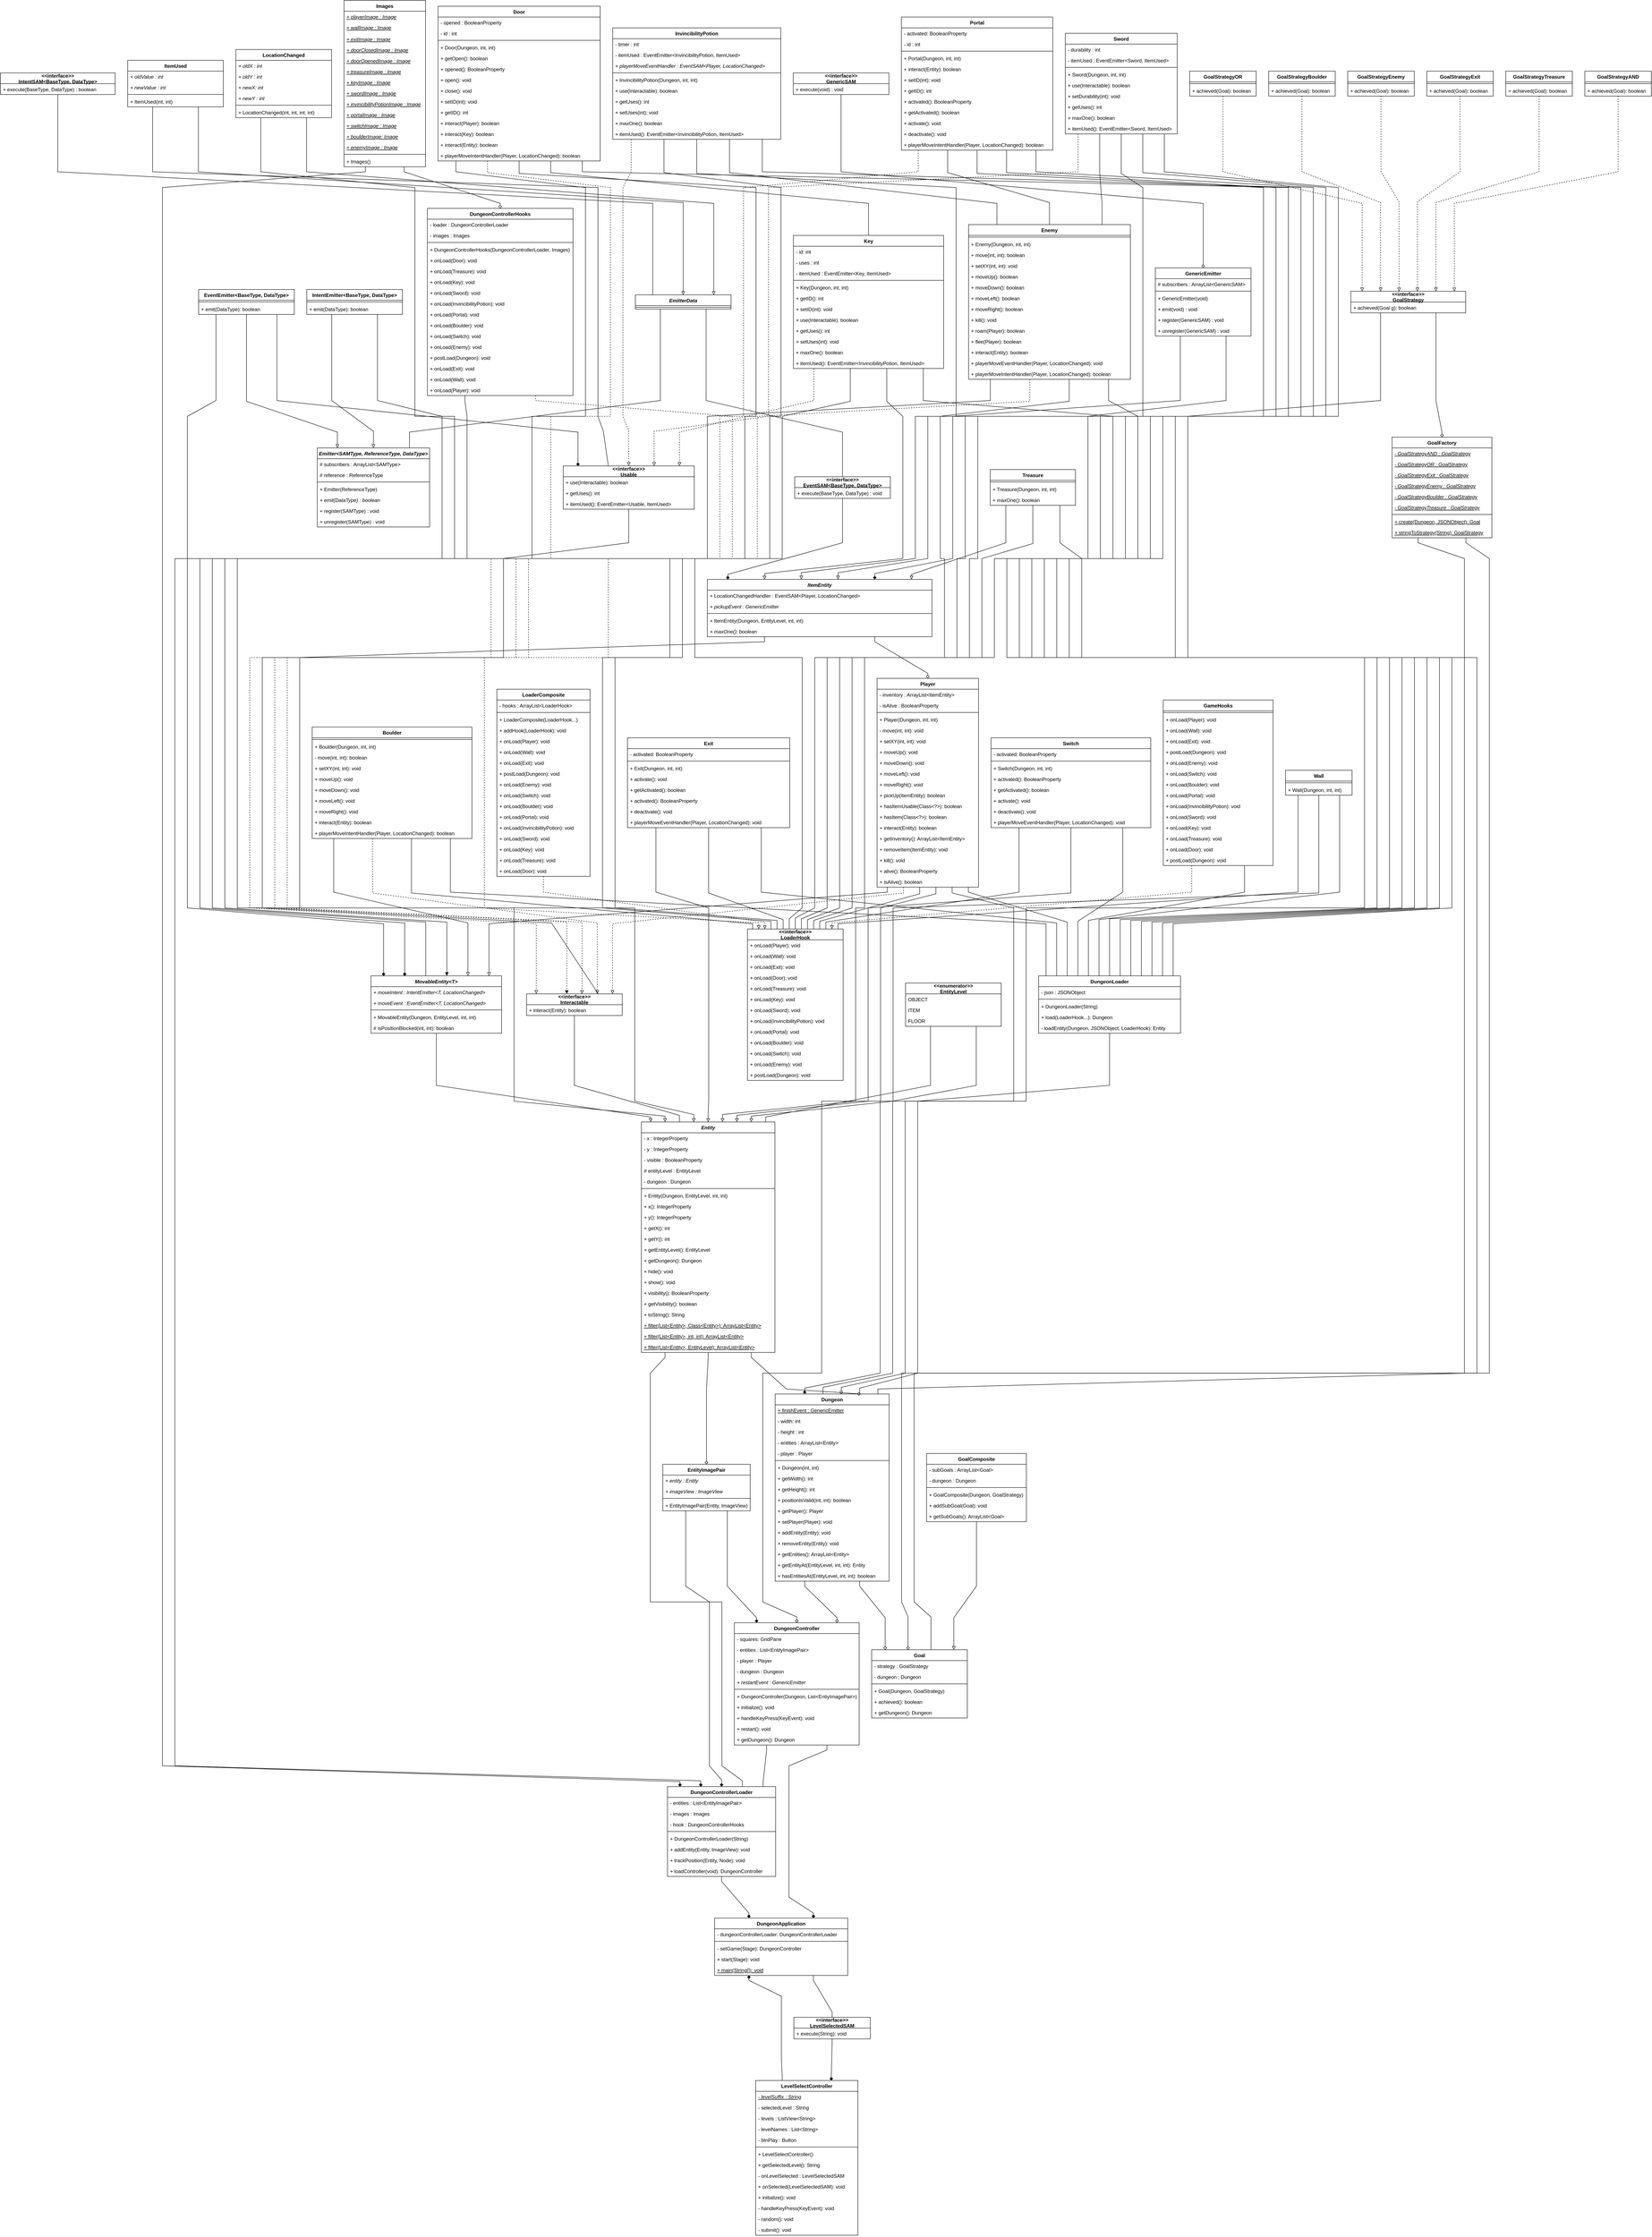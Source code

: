 <mxfile version="12.1.9" type="device" pages="1"><diagram id="lcGpfe88f02T_f2Y4pdA" name="Page-1"><mxGraphModel dx="1673" dy="1042" grid="1" gridSize="10" guides="1" tooltips="1" connect="1" arrows="1" fold="1" page="1" pageScale="1" pageWidth="850" pageHeight="1100" math="0" shadow="0"><root><mxCell id="0"/><mxCell id="1" parent="0"/><mxCell id="aOkjAvaU8dvho3UUXK8F-1" value="Emitter&lt;SAMType, ReferenceType, DataType&gt;" style="swimlane;fontStyle=3;align=center;verticalAlign=top;childLayout=stackLayout;horizontal=1;startSize=26;horizontalStack=0;resizeParent=1;resizeParentMax=0;resizeLast=0;collapsible=1;marginBottom=0;" parent="1" vertex="1"><mxGeometry x="761.75" y="1076" width="270" height="190" as="geometry"/></mxCell><mxCell id="aOkjAvaU8dvho3UUXK8F-2" value="# subscribers : ArrayList&lt;SAMType&gt;" style="text;strokeColor=none;fillColor=none;align=left;verticalAlign=top;spacingLeft=4;spacingRight=4;overflow=hidden;rotatable=0;points=[[0,0.5],[1,0.5]];portConstraint=eastwest;" parent="aOkjAvaU8dvho3UUXK8F-1" vertex="1"><mxGeometry y="26" width="270" height="26" as="geometry"/></mxCell><mxCell id="aOkjAvaU8dvho3UUXK8F-5" value="# reference : ReferenceType" style="text;strokeColor=none;fillColor=none;align=left;verticalAlign=top;spacingLeft=4;spacingRight=4;overflow=hidden;rotatable=0;points=[[0,0.5],[1,0.5]];portConstraint=eastwest;" parent="aOkjAvaU8dvho3UUXK8F-1" vertex="1"><mxGeometry y="52" width="270" height="26" as="geometry"/></mxCell><mxCell id="aOkjAvaU8dvho3UUXK8F-3" value="" style="line;strokeWidth=1;fillColor=none;align=left;verticalAlign=middle;spacingTop=-1;spacingLeft=3;spacingRight=3;rotatable=0;labelPosition=right;points=[];portConstraint=eastwest;" parent="aOkjAvaU8dvho3UUXK8F-1" vertex="1"><mxGeometry y="78" width="270" height="8" as="geometry"/></mxCell><mxCell id="aOkjAvaU8dvho3UUXK8F-4" value="+ Emitter(ReferenceType)" style="text;strokeColor=none;fillColor=none;align=left;verticalAlign=top;spacingLeft=4;spacingRight=4;overflow=hidden;rotatable=0;points=[[0,0.5],[1,0.5]];portConstraint=eastwest;" parent="aOkjAvaU8dvho3UUXK8F-1" vertex="1"><mxGeometry y="86" width="270" height="26" as="geometry"/></mxCell><mxCell id="aOkjAvaU8dvho3UUXK8F-6" value="+ emit(DataType) : boolean" style="text;strokeColor=none;fillColor=none;align=left;verticalAlign=top;spacingLeft=4;spacingRight=4;overflow=hidden;rotatable=0;points=[[0,0.5],[1,0.5]];portConstraint=eastwest;fontStyle=2" parent="aOkjAvaU8dvho3UUXK8F-1" vertex="1"><mxGeometry y="112" width="270" height="26" as="geometry"/></mxCell><mxCell id="aOkjAvaU8dvho3UUXK8F-7" value="+ register(SAMType) : void" style="text;strokeColor=none;fillColor=none;align=left;verticalAlign=top;spacingLeft=4;spacingRight=4;overflow=hidden;rotatable=0;points=[[0,0.5],[1,0.5]];portConstraint=eastwest;" parent="aOkjAvaU8dvho3UUXK8F-1" vertex="1"><mxGeometry y="138" width="270" height="26" as="geometry"/></mxCell><mxCell id="aOkjAvaU8dvho3UUXK8F-8" value="+ unregister(SAMType) : void" style="text;strokeColor=none;fillColor=none;align=left;verticalAlign=top;spacingLeft=4;spacingRight=4;overflow=hidden;rotatable=0;points=[[0,0.5],[1,0.5]];portConstraint=eastwest;" parent="aOkjAvaU8dvho3UUXK8F-1" vertex="1"><mxGeometry y="164" width="270" height="26" as="geometry"/></mxCell><mxCell id="aOkjAvaU8dvho3UUXK8F-50" style="edgeStyle=orthogonalEdgeStyle;rounded=0;orthogonalLoop=1;jettySize=auto;html=1;endArrow=none;endFill=0;noEdgeStyle=1;orthogonal=1;" parent="1" source="aOkjAvaU8dvho3UUXK8F-9" target="aOkjAvaU8dvho3UUXK8F-1" edge="1"><mxGeometry relative="1" as="geometry"><Array as="points"><mxPoint x="1586.5" y="962"/><mxPoint x="983.417" y="1038"/></Array></mxGeometry></mxCell><mxCell id="aOkjAvaU8dvho3UUXK8F-51" style="edgeStyle=orthogonalEdgeStyle;rounded=0;orthogonalLoop=1;jettySize=auto;html=1;endArrow=none;endFill=0;noEdgeStyle=1;orthogonal=1;" parent="1" source="aOkjAvaU8dvho3UUXK8F-9" target="aOkjAvaU8dvho3UUXK8F-26" edge="1"><mxGeometry relative="1" as="geometry"><Array as="points"><mxPoint x="1696.5" y="962"/><mxPoint x="2024.5" y="1038"/></Array></mxGeometry></mxCell><mxCell id="aOkjAvaU8dvho3UUXK8F-9" value="EmitterData" style="swimlane;fontStyle=3;align=center;verticalAlign=top;childLayout=stackLayout;horizontal=1;startSize=26;horizontalStack=0;resizeParent=1;resizeParentMax=0;resizeLast=0;collapsible=1;marginBottom=0;" parent="1" vertex="1"><mxGeometry x="1526.5" y="708" width="230" height="34" as="geometry"/></mxCell><mxCell id="aOkjAvaU8dvho3UUXK8F-12" value="" style="line;strokeWidth=1;fillColor=none;align=left;verticalAlign=middle;spacingTop=-1;spacingLeft=3;spacingRight=3;rotatable=0;labelPosition=right;points=[];portConstraint=eastwest;" parent="aOkjAvaU8dvho3UUXK8F-9" vertex="1"><mxGeometry y="26" width="230" height="8" as="geometry"/></mxCell><mxCell id="aOkjAvaU8dvho3UUXK8F-25" style="edgeStyle=orthogonalEdgeStyle;rounded=0;orthogonalLoop=1;jettySize=auto;html=1;endArrow=block;endFill=0;noEdgeStyle=1;orthogonal=1;" parent="1" source="aOkjAvaU8dvho3UUXK8F-17" target="aOkjAvaU8dvho3UUXK8F-1" edge="1"><mxGeometry relative="1" as="geometry"><Array as="points"><mxPoint x="591.5" y="964"/><mxPoint x="810.083" y="1038"/></Array></mxGeometry></mxCell><mxCell id="aOkjAvaU8dvho3UUXK8F-551" style="edgeStyle=orthogonalEdgeStyle;rounded=0;orthogonalLoop=1;jettySize=auto;html=1;endArrow=diamond;endFill=1;noEdgeStyle=1;orthogonal=1;" parent="1" source="aOkjAvaU8dvho3UUXK8F-17" target="aOkjAvaU8dvho3UUXK8F-237" edge="1"><mxGeometry relative="1" as="geometry"><Array as="points"><mxPoint x="518.167" y="962"/><mxPoint x="449.5" y="1000"/><mxPoint x="449.5" y="1342"/><mxPoint x="449.5" y="1342"/><mxPoint x="449.5" y="1580"/><mxPoint x="449.5" y="1580"/><mxPoint x="449.5" y="2182"/><mxPoint x="921.208" y="2220"/></Array></mxGeometry></mxCell><mxCell id="aOkjAvaU8dvho3UUXK8F-568" style="edgeStyle=orthogonalEdgeStyle;rounded=0;orthogonalLoop=1;jettySize=auto;html=1;endArrow=diamond;endFill=1;noEdgeStyle=1;orthogonal=1;" parent="1" source="aOkjAvaU8dvho3UUXK8F-17" target="aOkjAvaU8dvho3UUXK8F-243" edge="1"><mxGeometry relative="1" as="geometry"><Array as="points"><mxPoint x="664.833" y="962"/><mxPoint x="1388.5" y="1038"/></Array></mxGeometry></mxCell><mxCell id="aOkjAvaU8dvho3UUXK8F-17" value="EventEmitter&lt;BaseType, DataType&gt;" style="swimlane;fontStyle=1;align=center;verticalAlign=top;childLayout=stackLayout;horizontal=1;startSize=26;horizontalStack=0;resizeParent=1;resizeParentMax=0;resizeLast=0;collapsible=1;marginBottom=0;" parent="1" vertex="1"><mxGeometry x="476.5" y="695" width="230" height="60" as="geometry"/></mxCell><mxCell id="aOkjAvaU8dvho3UUXK8F-20" value="" style="line;strokeWidth=1;fillColor=none;align=left;verticalAlign=middle;spacingTop=-1;spacingLeft=3;spacingRight=3;rotatable=0;labelPosition=right;points=[];portConstraint=eastwest;" parent="aOkjAvaU8dvho3UUXK8F-17" vertex="1"><mxGeometry y="26" width="230" height="8" as="geometry"/></mxCell><mxCell id="aOkjAvaU8dvho3UUXK8F-21" value="+ emit(DataType): boolean" style="text;strokeColor=none;fillColor=none;align=left;verticalAlign=top;spacingLeft=4;spacingRight=4;overflow=hidden;rotatable=0;points=[[0,0.5],[1,0.5]];portConstraint=eastwest;" parent="aOkjAvaU8dvho3UUXK8F-17" vertex="1"><mxGeometry y="34" width="230" height="26" as="geometry"/></mxCell><mxCell id="aOkjAvaU8dvho3UUXK8F-557" style="edgeStyle=orthogonalEdgeStyle;rounded=0;orthogonalLoop=1;jettySize=auto;html=1;endArrow=diamond;endFill=1;noEdgeStyle=1;orthogonal=1;" parent="1" source="aOkjAvaU8dvho3UUXK8F-26" target="aOkjAvaU8dvho3UUXK8F-225" edge="1"><mxGeometry relative="1" as="geometry"><Array as="points"><mxPoint x="2024.5" y="1304"/><mxPoint x="1748.667" y="1380"/></Array></mxGeometry></mxCell><mxCell id="aOkjAvaU8dvho3UUXK8F-26" value="&lt;&lt;interface&gt;&gt;&#10;EventSAM&lt;BaseType, DataType&gt;" style="swimlane;fontStyle=1;align=center;verticalAlign=middle;childLayout=stackLayout;horizontal=1;startSize=26;horizontalStack=0;resizeParent=1;resizeParentMax=0;resizeLast=0;collapsible=1;marginBottom=0;spacingBottom=0;" parent="1" vertex="1"><mxGeometry x="1909.5" y="1145.298" width="230" height="52" as="geometry"/></mxCell><mxCell id="aOkjAvaU8dvho3UUXK8F-28" value="+ execute(BaseType, DataType) : void" style="text;strokeColor=none;fillColor=none;align=left;verticalAlign=top;spacingLeft=4;spacingRight=4;overflow=hidden;rotatable=0;points=[[0,0.5],[1,0.5]];portConstraint=eastwest;" parent="aOkjAvaU8dvho3UUXK8F-26" vertex="1"><mxGeometry y="26" width="230" height="26" as="geometry"/></mxCell><mxCell id="aOkjAvaU8dvho3UUXK8F-482" style="edgeStyle=orthogonalEdgeStyle;rounded=0;orthogonalLoop=1;jettySize=auto;html=1;endArrow=diamond;endFill=1;noEdgeStyle=1;orthogonal=1;" parent="1" source="aOkjAvaU8dvho3UUXK8F-33" target="aOkjAvaU8dvho3UUXK8F-113" edge="1"><mxGeometry relative="1" as="geometry"><Array as="points"><mxPoint x="2946.5" y="962"/><mxPoint x="2614.5" y="1000"/><mxPoint x="2614.5" y="1342"/><mxPoint x="2419.5" y="1342"/><mxPoint x="2419.5" y="1580"/><mxPoint x="3279.5" y="1580"/><mxPoint x="3279.5" y="2182"/><mxPoint x="2466" y="2182"/><mxPoint x="2466" y="2646.593"/><mxPoint x="2115" y="2646.593"/><mxPoint x="2115" y="3300.593"/><mxPoint x="1933.5" y="3336.593"/></Array></mxGeometry></mxCell><mxCell id="aOkjAvaU8dvho3UUXK8F-556" style="edgeStyle=orthogonalEdgeStyle;rounded=0;orthogonalLoop=1;jettySize=auto;html=1;endArrow=diamond;endFill=1;noEdgeStyle=1;orthogonal=1;" parent="1" source="aOkjAvaU8dvho3UUXK8F-33" target="aOkjAvaU8dvho3UUXK8F-225" edge="1"><mxGeometry relative="1" as="geometry"><Array as="points"><mxPoint x="2836.5" y="962"/><mxPoint x="2289.5" y="1000"/><mxPoint x="2289.5" y="1342"/><mxPoint x="2102" y="1378"/></Array></mxGeometry></mxCell><mxCell id="aOkjAvaU8dvho3UUXK8F-33" value="GenericEmitter" style="swimlane;fontStyle=1;align=center;verticalAlign=top;childLayout=stackLayout;horizontal=1;startSize=26;horizontalStack=0;resizeParent=1;resizeParentMax=0;resizeLast=0;collapsible=1;marginBottom=0;" parent="1" vertex="1"><mxGeometry x="2776.5" y="643" width="230" height="164" as="geometry"/></mxCell><mxCell id="aOkjAvaU8dvho3UUXK8F-34" value="# subscribers : ArrayList&lt;GenericSAM&gt;" style="text;strokeColor=none;fillColor=none;align=left;verticalAlign=top;spacingLeft=4;spacingRight=4;overflow=hidden;rotatable=0;points=[[0,0.5],[1,0.5]];portConstraint=eastwest;" parent="aOkjAvaU8dvho3UUXK8F-33" vertex="1"><mxGeometry y="26" width="230" height="26" as="geometry"/></mxCell><mxCell id="aOkjAvaU8dvho3UUXK8F-36" value="" style="line;strokeWidth=1;fillColor=none;align=left;verticalAlign=middle;spacingTop=-1;spacingLeft=3;spacingRight=3;rotatable=0;labelPosition=right;points=[];portConstraint=eastwest;" parent="aOkjAvaU8dvho3UUXK8F-33" vertex="1"><mxGeometry y="52" width="230" height="8" as="geometry"/></mxCell><mxCell id="aOkjAvaU8dvho3UUXK8F-37" value="+ GenericEmitter(void)" style="text;strokeColor=none;fillColor=none;align=left;verticalAlign=top;spacingLeft=4;spacingRight=4;overflow=hidden;rotatable=0;points=[[0,0.5],[1,0.5]];portConstraint=eastwest;" parent="aOkjAvaU8dvho3UUXK8F-33" vertex="1"><mxGeometry y="60" width="230" height="26" as="geometry"/></mxCell><mxCell id="aOkjAvaU8dvho3UUXK8F-38" value="+ emit(void) : void" style="text;strokeColor=none;fillColor=none;align=left;verticalAlign=top;spacingLeft=4;spacingRight=4;overflow=hidden;rotatable=0;points=[[0,0.5],[1,0.5]];portConstraint=eastwest;" parent="aOkjAvaU8dvho3UUXK8F-33" vertex="1"><mxGeometry y="86" width="230" height="26" as="geometry"/></mxCell><mxCell id="aOkjAvaU8dvho3UUXK8F-39" value="+ register(GenericSAM) : void" style="text;strokeColor=none;fillColor=none;align=left;verticalAlign=top;spacingLeft=4;spacingRight=4;overflow=hidden;rotatable=0;points=[[0,0.5],[1,0.5]];portConstraint=eastwest;" parent="aOkjAvaU8dvho3UUXK8F-33" vertex="1"><mxGeometry y="112" width="230" height="26" as="geometry"/></mxCell><mxCell id="aOkjAvaU8dvho3UUXK8F-40" value="+ unregister(GenericSAM) : void" style="text;strokeColor=none;fillColor=none;align=left;verticalAlign=top;spacingLeft=4;spacingRight=4;overflow=hidden;rotatable=0;points=[[0,0.5],[1,0.5]];portConstraint=eastwest;" parent="aOkjAvaU8dvho3UUXK8F-33" vertex="1"><mxGeometry y="138" width="230" height="26" as="geometry"/></mxCell><mxCell id="aOkjAvaU8dvho3UUXK8F-53" style="edgeStyle=orthogonalEdgeStyle;rounded=0;orthogonalLoop=1;jettySize=auto;html=1;endArrow=diamond;endFill=0;noEdgeStyle=1;orthogonal=1;" parent="1" source="aOkjAvaU8dvho3UUXK8F-41" target="aOkjAvaU8dvho3UUXK8F-33" edge="1"><mxGeometry relative="1" as="geometry"><Array as="points"><mxPoint x="2021" y="412"/><mxPoint x="2891.5" y="488"/></Array></mxGeometry></mxCell><mxCell id="aOkjAvaU8dvho3UUXK8F-41" value="&lt;&lt;interface&gt;&gt;&#10;GenericSAM" style="swimlane;fontStyle=1;align=center;verticalAlign=middle;childLayout=stackLayout;horizontal=1;startSize=26;horizontalStack=0;resizeParent=1;resizeParentMax=0;resizeLast=0;collapsible=1;marginBottom=0;spacingBottom=0;" parent="1" vertex="1"><mxGeometry x="1906" y="174.294" width="230" height="52" as="geometry"/></mxCell><mxCell id="aOkjAvaU8dvho3UUXK8F-42" value="+ execute(void) : void" style="text;strokeColor=none;fillColor=none;align=left;verticalAlign=top;spacingLeft=4;spacingRight=4;overflow=hidden;rotatable=0;points=[[0,0.5],[1,0.5]];portConstraint=eastwest;" parent="aOkjAvaU8dvho3UUXK8F-41" vertex="1"><mxGeometry y="26" width="230" height="26" as="geometry"/></mxCell><mxCell id="aOkjAvaU8dvho3UUXK8F-49" style="edgeStyle=orthogonalEdgeStyle;rounded=0;orthogonalLoop=1;jettySize=auto;html=1;endArrow=block;endFill=0;noEdgeStyle=1;orthogonal=1;" parent="1" source="aOkjAvaU8dvho3UUXK8F-43" target="aOkjAvaU8dvho3UUXK8F-1" edge="1"><mxGeometry relative="1" as="geometry"><Array as="points"><mxPoint x="796.5" y="962"/><mxPoint x="896.75" y="1036"/></Array></mxGeometry></mxCell><mxCell id="aOkjAvaU8dvho3UUXK8F-552" style="edgeStyle=orthogonalEdgeStyle;rounded=0;orthogonalLoop=1;jettySize=auto;html=1;endArrow=diamond;endFill=1;noEdgeStyle=1;orthogonal=1;" parent="1" source="aOkjAvaU8dvho3UUXK8F-43" target="aOkjAvaU8dvho3UUXK8F-237" edge="1"><mxGeometry relative="1" as="geometry"><Array as="points"><mxPoint x="906.5" y="962"/><mxPoint x="1061.75" y="1000"/><mxPoint x="1061.75" y="1342"/><mxPoint x="479.5" y="1342"/><mxPoint x="479.5" y="1580"/><mxPoint x="479.5" y="1580"/><mxPoint x="479.5" y="2182"/><mxPoint x="971.875" y="2218"/></Array></mxGeometry></mxCell><mxCell id="aOkjAvaU8dvho3UUXK8F-43" value="IntentEmitter&lt;BaseType, DataType&gt;" style="swimlane;fontStyle=1;align=center;verticalAlign=top;childLayout=stackLayout;horizontal=1;startSize=26;horizontalStack=0;resizeParent=1;resizeParentMax=0;resizeLast=0;collapsible=1;marginBottom=0;" parent="1" vertex="1"><mxGeometry x="736.5" y="695" width="230" height="60" as="geometry"/></mxCell><mxCell id="aOkjAvaU8dvho3UUXK8F-44" value="" style="line;strokeWidth=1;fillColor=none;align=left;verticalAlign=middle;spacingTop=-1;spacingLeft=3;spacingRight=3;rotatable=0;labelPosition=right;points=[];portConstraint=eastwest;" parent="aOkjAvaU8dvho3UUXK8F-43" vertex="1"><mxGeometry y="26" width="230" height="8" as="geometry"/></mxCell><mxCell id="aOkjAvaU8dvho3UUXK8F-45" value="+ emit(DataType): boolean" style="text;strokeColor=none;fillColor=none;align=left;verticalAlign=top;spacingLeft=4;spacingRight=4;overflow=hidden;rotatable=0;points=[[0,0.5],[1,0.5]];portConstraint=eastwest;" parent="aOkjAvaU8dvho3UUXK8F-43" vertex="1"><mxGeometry y="34" width="230" height="26" as="geometry"/></mxCell><mxCell id="aOkjAvaU8dvho3UUXK8F-52" style="edgeStyle=orthogonalEdgeStyle;rounded=0;orthogonalLoop=1;jettySize=auto;html=1;endArrow=none;endFill=0;noEdgeStyle=1;orthogonal=1;" parent="1" source="aOkjAvaU8dvho3UUXK8F-46" target="aOkjAvaU8dvho3UUXK8F-9" edge="1"><mxGeometry relative="1" as="geometry"><Array as="points"><mxPoint x="138" y="412"/><mxPoint x="1568.167" y="488"/></Array></mxGeometry></mxCell><mxCell id="aOkjAvaU8dvho3UUXK8F-46" value="&lt;&lt;interface&gt;&gt;&#10;IntentSAM&lt;BaseType, DataType&gt;" style="swimlane;fontStyle=1;align=center;verticalAlign=middle;childLayout=stackLayout;horizontal=1;startSize=26;horizontalStack=0;resizeParent=1;resizeParentMax=0;resizeLast=0;collapsible=1;marginBottom=0;spacingBottom=0;" parent="1" vertex="1"><mxGeometry y="174.299" width="276" height="52" as="geometry"/></mxCell><mxCell id="aOkjAvaU8dvho3UUXK8F-47" value="+ execute(BaseType, DataType) : boolean" style="text;strokeColor=none;fillColor=none;align=left;verticalAlign=top;spacingLeft=4;spacingRight=4;overflow=hidden;rotatable=0;points=[[0,0.5],[1,0.5]];portConstraint=eastwest;" parent="aOkjAvaU8dvho3UUXK8F-46" vertex="1"><mxGeometry y="26" width="276" height="26" as="geometry"/></mxCell><mxCell id="aOkjAvaU8dvho3UUXK8F-62" style="edgeStyle=orthogonalEdgeStyle;rounded=0;orthogonalLoop=1;jettySize=auto;html=1;endArrow=block;endFill=0;noEdgeStyle=1;orthogonal=1;" parent="1" source="aOkjAvaU8dvho3UUXK8F-54" target="aOkjAvaU8dvho3UUXK8F-9" edge="1"><mxGeometry relative="1" as="geometry"><Array as="points"><mxPoint x="476" y="412"/><mxPoint x="1641.5" y="486"/></Array></mxGeometry></mxCell><mxCell id="aOkjAvaU8dvho3UUXK8F-569" style="edgeStyle=orthogonalEdgeStyle;rounded=0;orthogonalLoop=1;jettySize=auto;html=1;entryX=0.348;entryY=0.072;entryDx=0;entryDy=0;entryPerimeter=0;endArrow=none;endFill=0;noEdgeStyle=1;orthogonal=1;" parent="1" source="aOkjAvaU8dvho3UUXK8F-54" target="aOkjAvaU8dvho3UUXK8F-243" edge="1"><mxGeometry relative="1" as="geometry"><Array as="points"><mxPoint x="366" y="412"/><mxPoint x="1436.5" y="450"/><mxPoint x="1436.5" y="1000"/><mxPoint x="1449.5" y="1036"/></Array></mxGeometry></mxCell><mxCell id="aOkjAvaU8dvho3UUXK8F-54" value="ItemUsed" style="swimlane;fontStyle=1;align=center;verticalAlign=top;childLayout=stackLayout;horizontal=1;startSize=26;horizontalStack=0;resizeParent=1;resizeParentMax=0;resizeLast=0;collapsible=1;marginBottom=0;" parent="1" vertex="1"><mxGeometry x="306" y="144" width="230" height="112" as="geometry"/></mxCell><mxCell id="aOkjAvaU8dvho3UUXK8F-55" value="+ oldValue : int" style="text;strokeColor=none;fillColor=none;align=left;verticalAlign=top;spacingLeft=4;spacingRight=4;overflow=hidden;rotatable=0;points=[[0,0.5],[1,0.5]];portConstraint=eastwest;fontStyle=2" parent="aOkjAvaU8dvho3UUXK8F-54" vertex="1"><mxGeometry y="26" width="230" height="26" as="geometry"/></mxCell><mxCell id="aOkjAvaU8dvho3UUXK8F-61" value="+ newValue : int" style="text;strokeColor=none;fillColor=none;align=left;verticalAlign=top;spacingLeft=4;spacingRight=4;overflow=hidden;rotatable=0;points=[[0,0.5],[1,0.5]];portConstraint=eastwest;fontStyle=2" parent="aOkjAvaU8dvho3UUXK8F-54" vertex="1"><mxGeometry y="52" width="230" height="26" as="geometry"/></mxCell><mxCell id="aOkjAvaU8dvho3UUXK8F-56" value="" style="line;strokeWidth=1;fillColor=none;align=left;verticalAlign=middle;spacingTop=-1;spacingLeft=3;spacingRight=3;rotatable=0;labelPosition=right;points=[];portConstraint=eastwest;" parent="aOkjAvaU8dvho3UUXK8F-54" vertex="1"><mxGeometry y="78" width="230" height="8" as="geometry"/></mxCell><mxCell id="aOkjAvaU8dvho3UUXK8F-57" value="+ ItemUsed(int, int)" style="text;strokeColor=none;fillColor=none;align=left;verticalAlign=top;spacingLeft=4;spacingRight=4;overflow=hidden;rotatable=0;points=[[0,0.5],[1,0.5]];portConstraint=eastwest;" parent="aOkjAvaU8dvho3UUXK8F-54" vertex="1"><mxGeometry y="86" width="230" height="26" as="geometry"/></mxCell><mxCell id="aOkjAvaU8dvho3UUXK8F-72" style="edgeStyle=orthogonalEdgeStyle;rounded=0;orthogonalLoop=1;jettySize=auto;html=1;endArrow=block;endFill=0;noEdgeStyle=1;orthogonal=1;" parent="1" source="aOkjAvaU8dvho3UUXK8F-63" target="aOkjAvaU8dvho3UUXK8F-9" edge="1"><mxGeometry relative="1" as="geometry"><Array as="points"><mxPoint x="736" y="412"/><mxPoint x="1714.833" y="488"/></Array></mxGeometry></mxCell><mxCell id="aOkjAvaU8dvho3UUXK8F-553" style="edgeStyle=orthogonalEdgeStyle;rounded=0;orthogonalLoop=1;jettySize=auto;html=1;endArrow=none;endFill=0;noEdgeStyle=1;orthogonal=1;" parent="1" source="aOkjAvaU8dvho3UUXK8F-63" target="aOkjAvaU8dvho3UUXK8F-237" edge="1"><mxGeometry relative="1" as="geometry"><Array as="points"><mxPoint x="626" y="412"/><mxPoint x="996.5" y="450"/><mxPoint x="996.5" y="1000"/><mxPoint x="1091.75" y="1000"/><mxPoint x="1091.75" y="1342"/><mxPoint x="509.5" y="1342"/><mxPoint x="509.5" y="1580"/><mxPoint x="509.5" y="1580"/><mxPoint x="509.5" y="2182"/><mxPoint x="1022.542" y="2216"/></Array></mxGeometry></mxCell><mxCell id="aOkjAvaU8dvho3UUXK8F-63" value="LocationChanged" style="swimlane;fontStyle=1;align=center;verticalAlign=top;childLayout=stackLayout;horizontal=1;startSize=26;horizontalStack=0;resizeParent=1;resizeParentMax=0;resizeLast=0;collapsible=1;marginBottom=0;" parent="1" vertex="1"><mxGeometry x="566" y="118" width="230" height="164" as="geometry"/></mxCell><mxCell id="aOkjAvaU8dvho3UUXK8F-64" value="+ oldX : int" style="text;strokeColor=none;fillColor=none;align=left;verticalAlign=top;spacingLeft=4;spacingRight=4;overflow=hidden;rotatable=0;points=[[0,0.5],[1,0.5]];portConstraint=eastwest;fontStyle=2" parent="aOkjAvaU8dvho3UUXK8F-63" vertex="1"><mxGeometry y="26" width="230" height="26" as="geometry"/></mxCell><mxCell id="aOkjAvaU8dvho3UUXK8F-71" value="+ oldY : int" style="text;strokeColor=none;fillColor=none;align=left;verticalAlign=top;spacingLeft=4;spacingRight=4;overflow=hidden;rotatable=0;points=[[0,0.5],[1,0.5]];portConstraint=eastwest;fontStyle=2" parent="aOkjAvaU8dvho3UUXK8F-63" vertex="1"><mxGeometry y="52" width="230" height="26" as="geometry"/></mxCell><mxCell id="aOkjAvaU8dvho3UUXK8F-70" value="+ newX: int" style="text;strokeColor=none;fillColor=none;align=left;verticalAlign=top;spacingLeft=4;spacingRight=4;overflow=hidden;rotatable=0;points=[[0,0.5],[1,0.5]];portConstraint=eastwest;fontStyle=2" parent="aOkjAvaU8dvho3UUXK8F-63" vertex="1"><mxGeometry y="78" width="230" height="26" as="geometry"/></mxCell><mxCell id="aOkjAvaU8dvho3UUXK8F-69" value="+ newY : int" style="text;strokeColor=none;fillColor=none;align=left;verticalAlign=top;spacingLeft=4;spacingRight=4;overflow=hidden;rotatable=0;points=[[0,0.5],[1,0.5]];portConstraint=eastwest;fontStyle=2" parent="aOkjAvaU8dvho3UUXK8F-63" vertex="1"><mxGeometry y="104" width="230" height="26" as="geometry"/></mxCell><mxCell id="aOkjAvaU8dvho3UUXK8F-66" value="" style="line;strokeWidth=1;fillColor=none;align=left;verticalAlign=middle;spacingTop=-1;spacingLeft=3;spacingRight=3;rotatable=0;labelPosition=right;points=[];portConstraint=eastwest;" parent="aOkjAvaU8dvho3UUXK8F-63" vertex="1"><mxGeometry y="130" width="230" height="8" as="geometry"/></mxCell><mxCell id="aOkjAvaU8dvho3UUXK8F-67" value="+ LocationChanged(int, int, int, int)" style="text;strokeColor=none;fillColor=none;align=left;verticalAlign=top;spacingLeft=4;spacingRight=4;overflow=hidden;rotatable=0;points=[[0,0.5],[1,0.5]];portConstraint=eastwest;" parent="aOkjAvaU8dvho3UUXK8F-63" vertex="1"><mxGeometry y="138" width="230" height="26" as="geometry"/></mxCell><mxCell id="aOkjAvaU8dvho3UUXK8F-597" style="edgeStyle=orthogonalEdgeStyle;rounded=0;orthogonalLoop=1;jettySize=auto;html=1;endArrow=none;endFill=0;noEdgeStyle=1;orthogonal=1;" parent="1" source="aOkjAvaU8dvho3UUXK8F-73" target="aOkjAvaU8dvho3UUXK8F-217" edge="1"><mxGeometry relative="1" as="geometry"><Array as="points"><mxPoint x="1954.444" y="4760.593"/><mxPoint x="1999.5" y="4836.593"/></Array></mxGeometry></mxCell><mxCell id="aOkjAvaU8dvho3UUXK8F-73" value="DungeonApplication" style="swimlane;fontStyle=1;align=center;verticalAlign=top;childLayout=stackLayout;horizontal=1;startSize=26;horizontalStack=0;resizeParent=1;resizeParentMax=0;resizeLast=0;collapsible=1;marginBottom=0;" parent="1" vertex="1"><mxGeometry x="1716.944" y="4610.593" width="320" height="138" as="geometry"/></mxCell><mxCell id="aOkjAvaU8dvho3UUXK8F-74" value="- dungeonControllerLoader: DungeonControllerLoader" style="text;strokeColor=none;fillColor=none;align=left;verticalAlign=top;spacingLeft=4;spacingRight=4;overflow=hidden;rotatable=0;points=[[0,0.5],[1,0.5]];portConstraint=eastwest;" parent="aOkjAvaU8dvho3UUXK8F-73" vertex="1"><mxGeometry y="26" width="320" height="26" as="geometry"/></mxCell><mxCell id="aOkjAvaU8dvho3UUXK8F-75" value="" style="line;strokeWidth=1;fillColor=none;align=left;verticalAlign=middle;spacingTop=-1;spacingLeft=3;spacingRight=3;rotatable=0;labelPosition=right;points=[];portConstraint=eastwest;" parent="aOkjAvaU8dvho3UUXK8F-73" vertex="1"><mxGeometry y="52" width="320" height="8" as="geometry"/></mxCell><mxCell id="aOkjAvaU8dvho3UUXK8F-103" value="- setGame(Stage): DungeonController" style="text;strokeColor=none;fillColor=none;align=left;verticalAlign=top;spacingLeft=4;spacingRight=4;overflow=hidden;rotatable=0;points=[[0,0.5],[1,0.5]];portConstraint=eastwest;" parent="aOkjAvaU8dvho3UUXK8F-73" vertex="1"><mxGeometry y="60" width="320" height="26" as="geometry"/></mxCell><mxCell id="aOkjAvaU8dvho3UUXK8F-76" value="+ start(Stage): void" style="text;strokeColor=none;fillColor=none;align=left;verticalAlign=top;spacingLeft=4;spacingRight=4;overflow=hidden;rotatable=0;points=[[0,0.5],[1,0.5]];portConstraint=eastwest;" parent="aOkjAvaU8dvho3UUXK8F-73" vertex="1"><mxGeometry y="86" width="320" height="26" as="geometry"/></mxCell><mxCell id="aOkjAvaU8dvho3UUXK8F-104" value="+ main(String[]): void" style="text;strokeColor=none;fillColor=none;align=left;verticalAlign=top;spacingLeft=4;spacingRight=4;overflow=hidden;rotatable=0;points=[[0,0.5],[1,0.5]];portConstraint=eastwest;fontStyle=4" parent="aOkjAvaU8dvho3UUXK8F-73" vertex="1"><mxGeometry y="112" width="320" height="26" as="geometry"/></mxCell><mxCell id="aOkjAvaU8dvho3UUXK8F-586" style="edgeStyle=orthogonalEdgeStyle;rounded=0;orthogonalLoop=1;jettySize=auto;html=1;endArrow=diamond;endFill=1;noEdgeStyle=1;orthogonal=1;" parent="1" source="aOkjAvaU8dvho3UUXK8F-77" target="aOkjAvaU8dvho3UUXK8F-73" edge="1"><mxGeometry relative="1" as="geometry"><Array as="points"><mxPoint x="1987" y="4206.593"/><mxPoint x="1895.722" y="4244.593"/><mxPoint x="1895.722" y="4560.593"/><mxPoint x="1954.444" y="4598.593"/></Array></mxGeometry></mxCell><mxCell id="aOkjAvaU8dvho3UUXK8F-589" style="edgeStyle=orthogonalEdgeStyle;rounded=0;orthogonalLoop=1;jettySize=auto;html=1;endArrow=none;endFill=0;noEdgeStyle=1;orthogonal=1;" parent="1" source="aOkjAvaU8dvho3UUXK8F-77" target="aOkjAvaU8dvho3UUXK8F-85" edge="1"><mxGeometry relative="1" as="geometry"><Array as="points"><mxPoint x="1842" y="4206.593"/><mxPoint x="1833.694" y="4282.593"/></Array></mxGeometry></mxCell><mxCell id="aOkjAvaU8dvho3UUXK8F-77" value="DungeonController" style="swimlane;fontStyle=1;align=center;verticalAlign=top;childLayout=stackLayout;horizontal=1;startSize=26;horizontalStack=0;resizeParent=1;resizeParentMax=0;resizeLast=0;collapsible=1;marginBottom=0;" parent="1" vertex="1"><mxGeometry x="1764.5" y="3900.593" width="300" height="294" as="geometry"/></mxCell><mxCell id="aOkjAvaU8dvho3UUXK8F-78" value="- squares: GridPane" style="text;strokeColor=none;fillColor=none;align=left;verticalAlign=top;spacingLeft=4;spacingRight=4;overflow=hidden;rotatable=0;points=[[0,0.5],[1,0.5]];portConstraint=eastwest;" parent="aOkjAvaU8dvho3UUXK8F-77" vertex="1"><mxGeometry y="26" width="300" height="26" as="geometry"/></mxCell><mxCell id="aOkjAvaU8dvho3UUXK8F-105" value="- entities : List&lt;EntityImagePair&gt;" style="text;strokeColor=none;fillColor=none;align=left;verticalAlign=top;spacingLeft=4;spacingRight=4;overflow=hidden;rotatable=0;points=[[0,0.5],[1,0.5]];portConstraint=eastwest;" parent="aOkjAvaU8dvho3UUXK8F-77" vertex="1"><mxGeometry y="52" width="300" height="26" as="geometry"/></mxCell><mxCell id="aOkjAvaU8dvho3UUXK8F-108" value="- player : Player" style="text;strokeColor=none;fillColor=none;align=left;verticalAlign=top;spacingLeft=4;spacingRight=4;overflow=hidden;rotatable=0;points=[[0,0.5],[1,0.5]];portConstraint=eastwest;" parent="aOkjAvaU8dvho3UUXK8F-77" vertex="1"><mxGeometry y="78" width="300" height="26" as="geometry"/></mxCell><mxCell id="aOkjAvaU8dvho3UUXK8F-106" value="- dungeon : Dungeon" style="text;strokeColor=none;fillColor=none;align=left;verticalAlign=top;spacingLeft=4;spacingRight=4;overflow=hidden;rotatable=0;points=[[0,0.5],[1,0.5]];portConstraint=eastwest;" parent="aOkjAvaU8dvho3UUXK8F-77" vertex="1"><mxGeometry y="104" width="300" height="26" as="geometry"/></mxCell><mxCell id="aOkjAvaU8dvho3UUXK8F-107" value="+ restartEvent : GenericEmitter" style="text;strokeColor=none;fillColor=none;align=left;verticalAlign=top;spacingLeft=4;spacingRight=4;overflow=hidden;rotatable=0;points=[[0,0.5],[1,0.5]];portConstraint=eastwest;fontStyle=2" parent="aOkjAvaU8dvho3UUXK8F-77" vertex="1"><mxGeometry y="130" width="300" height="26" as="geometry"/></mxCell><mxCell id="aOkjAvaU8dvho3UUXK8F-79" value="" style="line;strokeWidth=1;fillColor=none;align=left;verticalAlign=middle;spacingTop=-1;spacingLeft=3;spacingRight=3;rotatable=0;labelPosition=right;points=[];portConstraint=eastwest;" parent="aOkjAvaU8dvho3UUXK8F-77" vertex="1"><mxGeometry y="156" width="300" height="8" as="geometry"/></mxCell><mxCell id="aOkjAvaU8dvho3UUXK8F-80" value="+ DungeonController(Dungeon, List&lt;EntiyImagePair&gt;)" style="text;strokeColor=none;fillColor=none;align=left;verticalAlign=top;spacingLeft=4;spacingRight=4;overflow=hidden;rotatable=0;points=[[0,0.5],[1,0.5]];portConstraint=eastwest;" parent="aOkjAvaU8dvho3UUXK8F-77" vertex="1"><mxGeometry y="164" width="300" height="26" as="geometry"/></mxCell><mxCell id="aOkjAvaU8dvho3UUXK8F-110" value="+ initialize(): void" style="text;strokeColor=none;fillColor=none;align=left;verticalAlign=top;spacingLeft=4;spacingRight=4;overflow=hidden;rotatable=0;points=[[0,0.5],[1,0.5]];portConstraint=eastwest;" parent="aOkjAvaU8dvho3UUXK8F-77" vertex="1"><mxGeometry y="190" width="300" height="26" as="geometry"/></mxCell><mxCell id="aOkjAvaU8dvho3UUXK8F-112" value="+ handleKeyPress(KeyEvent): void" style="text;strokeColor=none;fillColor=none;align=left;verticalAlign=top;spacingLeft=4;spacingRight=4;overflow=hidden;rotatable=0;points=[[0,0.5],[1,0.5]];portConstraint=eastwest;" parent="aOkjAvaU8dvho3UUXK8F-77" vertex="1"><mxGeometry y="216" width="300" height="26" as="geometry"/></mxCell><mxCell id="aOkjAvaU8dvho3UUXK8F-111" value="+ restart(): void" style="text;strokeColor=none;fillColor=none;align=left;verticalAlign=top;spacingLeft=4;spacingRight=4;overflow=hidden;rotatable=0;points=[[0,0.5],[1,0.5]];portConstraint=eastwest;" parent="aOkjAvaU8dvho3UUXK8F-77" vertex="1"><mxGeometry y="242" width="300" height="26" as="geometry"/></mxCell><mxCell id="aOkjAvaU8dvho3UUXK8F-109" value="+ getDungeon(): Dungeon" style="text;strokeColor=none;fillColor=none;align=left;verticalAlign=top;spacingLeft=4;spacingRight=4;overflow=hidden;rotatable=0;points=[[0,0.5],[1,0.5]];portConstraint=eastwest;" parent="aOkjAvaU8dvho3UUXK8F-77" vertex="1"><mxGeometry y="268" width="300" height="26" as="geometry"/></mxCell><mxCell id="aOkjAvaU8dvho3UUXK8F-590" style="edgeStyle=orthogonalEdgeStyle;rounded=0;orthogonalLoop=1;jettySize=auto;html=1;endArrow=diamond;endFill=1;noEdgeStyle=1;orthogonal=1;" parent="1" source="aOkjAvaU8dvho3UUXK8F-81" target="aOkjAvaU8dvho3UUXK8F-85" edge="1"><mxGeometry relative="1" as="geometry"><Array as="points"><mxPoint x="1116.5" y="962"/><mxPoint x="1121.75" y="1000"/><mxPoint x="1121.75" y="1342"/><mxPoint x="419.5" y="1342"/><mxPoint x="419.5" y="1580"/><mxPoint x="419.5" y="1580"/><mxPoint x="419.5" y="2182"/><mxPoint x="419.5" y="2182"/><mxPoint x="419.5" y="2646.593"/><mxPoint x="419.5" y="2646.593"/><mxPoint x="419.5" y="3300.593"/><mxPoint x="419.5" y="3300.593"/><mxPoint x="419.5" y="3850.593"/><mxPoint x="419.5" y="3850.593"/><mxPoint x="419.5" y="4244.593"/><mxPoint x="1683.694" y="4280.593"/></Array></mxGeometry></mxCell><mxCell id="aOkjAvaU8dvho3UUXK8F-591" style="edgeStyle=orthogonalEdgeStyle;rounded=0;orthogonalLoop=1;jettySize=auto;html=1;endArrow=block;endFill=0;dashed=1;noEdgeStyle=1;orthogonal=1;" parent="1" source="aOkjAvaU8dvho3UUXK8F-81" target="aOkjAvaU8dvho3UUXK8F-145" edge="1"><mxGeometry relative="1" as="geometry"><Array as="points"><mxPoint x="1286.5" y="962"/><mxPoint x="1759.5" y="1000"/><mxPoint x="1759.5" y="1342"/><mxPoint x="1461.5" y="1342"/><mxPoint x="1461.5" y="1580"/><mxPoint x="1163.5" y="1580"/><mxPoint x="1163.5" y="2182"/><mxPoint x="1823" y="2218"/></Array></mxGeometry></mxCell><mxCell id="aOkjAvaU8dvho3UUXK8F-81" value="DungeonControllerHooks" style="swimlane;fontStyle=1;align=center;verticalAlign=top;childLayout=stackLayout;horizontal=1;startSize=26;horizontalStack=0;resizeParent=1;resizeParentMax=0;resizeLast=0;collapsible=1;marginBottom=0;" parent="1" vertex="1"><mxGeometry x="1026.5" y="500" width="350" height="450" as="geometry"/></mxCell><mxCell id="aOkjAvaU8dvho3UUXK8F-247" value="- loader : DungeonControllerLoader" style="text;strokeColor=none;fillColor=none;align=left;verticalAlign=top;spacingLeft=4;spacingRight=4;overflow=hidden;rotatable=0;points=[[0,0.5],[1,0.5]];portConstraint=eastwest;" parent="aOkjAvaU8dvho3UUXK8F-81" vertex="1"><mxGeometry y="26" width="350" height="26" as="geometry"/></mxCell><mxCell id="aOkjAvaU8dvho3UUXK8F-82" value="- images : Images" style="text;strokeColor=none;fillColor=none;align=left;verticalAlign=top;spacingLeft=4;spacingRight=4;overflow=hidden;rotatable=0;points=[[0,0.5],[1,0.5]];portConstraint=eastwest;" parent="aOkjAvaU8dvho3UUXK8F-81" vertex="1"><mxGeometry y="52" width="350" height="26" as="geometry"/></mxCell><mxCell id="aOkjAvaU8dvho3UUXK8F-83" value="" style="line;strokeWidth=1;fillColor=none;align=left;verticalAlign=middle;spacingTop=-1;spacingLeft=3;spacingRight=3;rotatable=0;labelPosition=right;points=[];portConstraint=eastwest;" parent="aOkjAvaU8dvho3UUXK8F-81" vertex="1"><mxGeometry y="78" width="350" height="8" as="geometry"/></mxCell><mxCell id="aOkjAvaU8dvho3UUXK8F-84" value="+ DungeonControllerHooks(DungeonControllerLoader, Images)" style="text;strokeColor=none;fillColor=none;align=left;verticalAlign=top;spacingLeft=4;spacingRight=4;overflow=hidden;rotatable=0;points=[[0,0.5],[1,0.5]];portConstraint=eastwest;" parent="aOkjAvaU8dvho3UUXK8F-81" vertex="1"><mxGeometry y="86" width="350" height="26" as="geometry"/></mxCell><mxCell id="aOkjAvaU8dvho3UUXK8F-260" value="+ onLoad(Door): void" style="text;strokeColor=none;fillColor=none;align=left;verticalAlign=top;spacingLeft=4;spacingRight=4;overflow=hidden;rotatable=0;points=[[0,0.5],[1,0.5]];portConstraint=eastwest;fontStyle=0" parent="aOkjAvaU8dvho3UUXK8F-81" vertex="1"><mxGeometry y="112" width="350" height="26" as="geometry"/></mxCell><mxCell id="aOkjAvaU8dvho3UUXK8F-259" value="+ onLoad(Treasure): void" style="text;strokeColor=none;fillColor=none;align=left;verticalAlign=top;spacingLeft=4;spacingRight=4;overflow=hidden;rotatable=0;points=[[0,0.5],[1,0.5]];portConstraint=eastwest;fontStyle=0" parent="aOkjAvaU8dvho3UUXK8F-81" vertex="1"><mxGeometry y="138" width="350" height="26" as="geometry"/></mxCell><mxCell id="aOkjAvaU8dvho3UUXK8F-258" value="+ onLoad(Key): void" style="text;strokeColor=none;fillColor=none;align=left;verticalAlign=top;spacingLeft=4;spacingRight=4;overflow=hidden;rotatable=0;points=[[0,0.5],[1,0.5]];portConstraint=eastwest;fontStyle=0" parent="aOkjAvaU8dvho3UUXK8F-81" vertex="1"><mxGeometry y="164" width="350" height="26" as="geometry"/></mxCell><mxCell id="aOkjAvaU8dvho3UUXK8F-257" value="+ onLoad(Sword): void" style="text;strokeColor=none;fillColor=none;align=left;verticalAlign=top;spacingLeft=4;spacingRight=4;overflow=hidden;rotatable=0;points=[[0,0.5],[1,0.5]];portConstraint=eastwest;fontStyle=0" parent="aOkjAvaU8dvho3UUXK8F-81" vertex="1"><mxGeometry y="190" width="350" height="26" as="geometry"/></mxCell><mxCell id="aOkjAvaU8dvho3UUXK8F-256" value="+ onLoad(InvincibilityPotion): void" style="text;strokeColor=none;fillColor=none;align=left;verticalAlign=top;spacingLeft=4;spacingRight=4;overflow=hidden;rotatable=0;points=[[0,0.5],[1,0.5]];portConstraint=eastwest;fontStyle=0" parent="aOkjAvaU8dvho3UUXK8F-81" vertex="1"><mxGeometry y="216" width="350" height="26" as="geometry"/></mxCell><mxCell id="aOkjAvaU8dvho3UUXK8F-255" value="+ onLoad(Portal): void" style="text;strokeColor=none;fillColor=none;align=left;verticalAlign=top;spacingLeft=4;spacingRight=4;overflow=hidden;rotatable=0;points=[[0,0.5],[1,0.5]];portConstraint=eastwest;fontStyle=0" parent="aOkjAvaU8dvho3UUXK8F-81" vertex="1"><mxGeometry y="242" width="350" height="26" as="geometry"/></mxCell><mxCell id="aOkjAvaU8dvho3UUXK8F-254" value="+ onLoad(Boulder): void" style="text;strokeColor=none;fillColor=none;align=left;verticalAlign=top;spacingLeft=4;spacingRight=4;overflow=hidden;rotatable=0;points=[[0,0.5],[1,0.5]];portConstraint=eastwest;fontStyle=0" parent="aOkjAvaU8dvho3UUXK8F-81" vertex="1"><mxGeometry y="268" width="350" height="26" as="geometry"/></mxCell><mxCell id="aOkjAvaU8dvho3UUXK8F-253" value="+ onLoad(Switch): void" style="text;strokeColor=none;fillColor=none;align=left;verticalAlign=top;spacingLeft=4;spacingRight=4;overflow=hidden;rotatable=0;points=[[0,0.5],[1,0.5]];portConstraint=eastwest;fontStyle=0" parent="aOkjAvaU8dvho3UUXK8F-81" vertex="1"><mxGeometry y="294" width="350" height="26" as="geometry"/></mxCell><mxCell id="aOkjAvaU8dvho3UUXK8F-252" value="+ onLoad(Enemy): void" style="text;strokeColor=none;fillColor=none;align=left;verticalAlign=top;spacingLeft=4;spacingRight=4;overflow=hidden;rotatable=0;points=[[0,0.5],[1,0.5]];portConstraint=eastwest;fontStyle=0" parent="aOkjAvaU8dvho3UUXK8F-81" vertex="1"><mxGeometry y="320" width="350" height="26" as="geometry"/></mxCell><mxCell id="aOkjAvaU8dvho3UUXK8F-251" value="+ postLoad(Dungeon): void" style="text;strokeColor=none;fillColor=none;align=left;verticalAlign=top;spacingLeft=4;spacingRight=4;overflow=hidden;rotatable=0;points=[[0,0.5],[1,0.5]];portConstraint=eastwest;" parent="aOkjAvaU8dvho3UUXK8F-81" vertex="1"><mxGeometry y="346" width="350" height="26" as="geometry"/></mxCell><mxCell id="aOkjAvaU8dvho3UUXK8F-250" value="+ onLoad(Exit): void" style="text;strokeColor=none;fillColor=none;align=left;verticalAlign=top;spacingLeft=4;spacingRight=4;overflow=hidden;rotatable=0;points=[[0,0.5],[1,0.5]];portConstraint=eastwest;fontStyle=0" parent="aOkjAvaU8dvho3UUXK8F-81" vertex="1"><mxGeometry y="372" width="350" height="26" as="geometry"/></mxCell><mxCell id="aOkjAvaU8dvho3UUXK8F-249" value="+ onLoad(Wall): void" style="text;strokeColor=none;fillColor=none;align=left;verticalAlign=top;spacingLeft=4;spacingRight=4;overflow=hidden;rotatable=0;points=[[0,0.5],[1,0.5]];portConstraint=eastwest;fontStyle=0" parent="aOkjAvaU8dvho3UUXK8F-81" vertex="1"><mxGeometry y="398" width="350" height="26" as="geometry"/></mxCell><mxCell id="aOkjAvaU8dvho3UUXK8F-248" value="+ onLoad(Player): void" style="text;strokeColor=none;fillColor=none;align=left;verticalAlign=top;spacingLeft=4;spacingRight=4;overflow=hidden;rotatable=0;points=[[0,0.5],[1,0.5]];portConstraint=eastwest;fontStyle=0" parent="aOkjAvaU8dvho3UUXK8F-81" vertex="1"><mxGeometry y="424" width="350" height="26" as="geometry"/></mxCell><mxCell id="aOkjAvaU8dvho3UUXK8F-588" style="edgeStyle=orthogonalEdgeStyle;rounded=0;orthogonalLoop=1;jettySize=auto;html=1;endArrow=diamond;endFill=1;noEdgeStyle=1;orthogonal=1;" parent="1" source="aOkjAvaU8dvho3UUXK8F-85" target="aOkjAvaU8dvho3UUXK8F-73" edge="1"><mxGeometry relative="1" as="geometry"><Array as="points"><mxPoint x="1733.694" y="4522.593"/><mxPoint x="1799.444" y="4598.593"/></Array></mxGeometry></mxCell><mxCell id="aOkjAvaU8dvho3UUXK8F-85" value="DungeonControllerLoader" style="swimlane;fontStyle=1;align=center;verticalAlign=top;childLayout=stackLayout;horizontal=1;startSize=26;horizontalStack=0;resizeParent=1;resizeParentMax=0;resizeLast=0;collapsible=1;marginBottom=0;" parent="1" vertex="1"><mxGeometry x="1603.694" y="4294.593" width="260" height="216" as="geometry"/></mxCell><mxCell id="aOkjAvaU8dvho3UUXK8F-86" value="- entities : List&lt;EntityImagePair&gt;" style="text;strokeColor=none;fillColor=none;align=left;verticalAlign=top;spacingLeft=4;spacingRight=4;overflow=hidden;rotatable=0;points=[[0,0.5],[1,0.5]];portConstraint=eastwest;" parent="aOkjAvaU8dvho3UUXK8F-85" vertex="1"><mxGeometry y="26" width="260" height="26" as="geometry"/></mxCell><mxCell id="aOkjAvaU8dvho3UUXK8F-263" value="- images : Images" style="text;strokeColor=none;fillColor=none;align=left;verticalAlign=top;spacingLeft=4;spacingRight=4;overflow=hidden;rotatable=0;points=[[0,0.5],[1,0.5]];portConstraint=eastwest;" parent="aOkjAvaU8dvho3UUXK8F-85" vertex="1"><mxGeometry y="52" width="260" height="26" as="geometry"/></mxCell><mxCell id="aOkjAvaU8dvho3UUXK8F-262" value="- hook : DungeonControllerHooks" style="text;strokeColor=none;fillColor=none;align=left;verticalAlign=top;spacingLeft=4;spacingRight=4;overflow=hidden;rotatable=0;points=[[0,0.5],[1,0.5]];portConstraint=eastwest;" parent="aOkjAvaU8dvho3UUXK8F-85" vertex="1"><mxGeometry y="78" width="260" height="26" as="geometry"/></mxCell><mxCell id="aOkjAvaU8dvho3UUXK8F-87" value="" style="line;strokeWidth=1;fillColor=none;align=left;verticalAlign=middle;spacingTop=-1;spacingLeft=3;spacingRight=3;rotatable=0;labelPosition=right;points=[];portConstraint=eastwest;" parent="aOkjAvaU8dvho3UUXK8F-85" vertex="1"><mxGeometry y="104" width="260" height="8" as="geometry"/></mxCell><mxCell id="aOkjAvaU8dvho3UUXK8F-88" value="+ DungeonControllerLoader(String)" style="text;strokeColor=none;fillColor=none;align=left;verticalAlign=top;spacingLeft=4;spacingRight=4;overflow=hidden;rotatable=0;points=[[0,0.5],[1,0.5]];portConstraint=eastwest;" parent="aOkjAvaU8dvho3UUXK8F-85" vertex="1"><mxGeometry y="112" width="260" height="26" as="geometry"/></mxCell><mxCell id="aOkjAvaU8dvho3UUXK8F-266" value="+ addEntity(Entity, ImageView): void" style="text;strokeColor=none;fillColor=none;align=left;verticalAlign=top;spacingLeft=4;spacingRight=4;overflow=hidden;rotatable=0;points=[[0,0.5],[1,0.5]];portConstraint=eastwest;" parent="aOkjAvaU8dvho3UUXK8F-85" vertex="1"><mxGeometry y="138" width="260" height="26" as="geometry"/></mxCell><mxCell id="aOkjAvaU8dvho3UUXK8F-265" value="+ trackPosition(Entity, Node): void" style="text;strokeColor=none;fillColor=none;align=left;verticalAlign=top;spacingLeft=4;spacingRight=4;overflow=hidden;rotatable=0;points=[[0,0.5],[1,0.5]];portConstraint=eastwest;" parent="aOkjAvaU8dvho3UUXK8F-85" vertex="1"><mxGeometry y="164" width="260" height="26" as="geometry"/></mxCell><mxCell id="aOkjAvaU8dvho3UUXK8F-264" value="+ loadController(void): DungeonController" style="text;strokeColor=none;fillColor=none;align=left;verticalAlign=top;spacingLeft=4;spacingRight=4;overflow=hidden;rotatable=0;points=[[0,0.5],[1,0.5]];portConstraint=eastwest;" parent="aOkjAvaU8dvho3UUXK8F-85" vertex="1"><mxGeometry y="190" width="260" height="26" as="geometry"/></mxCell><mxCell id="aOkjAvaU8dvho3UUXK8F-594" style="edgeStyle=orthogonalEdgeStyle;rounded=0;orthogonalLoop=1;jettySize=auto;html=1;endArrow=diamond;endFill=1;noEdgeStyle=1;orthogonal=1;" parent="1" source="aOkjAvaU8dvho3UUXK8F-89" target="aOkjAvaU8dvho3UUXK8F-85" edge="1"><mxGeometry relative="1" as="geometry"><Array as="points"><mxPoint x="877.5" y="412"/><mxPoint x="389.5" y="450"/><mxPoint x="389.5" y="1000"/><mxPoint x="389.5" y="1000"/><mxPoint x="389.5" y="1342"/><mxPoint x="389.5" y="1342"/><mxPoint x="389.5" y="1580"/><mxPoint x="389.5" y="1580"/><mxPoint x="389.5" y="2182"/><mxPoint x="389.5" y="2182"/><mxPoint x="389.5" y="2646.593"/><mxPoint x="389.5" y="2646.593"/><mxPoint x="389.5" y="3300.593"/><mxPoint x="389.5" y="3300.593"/><mxPoint x="389.5" y="3850.593"/><mxPoint x="389.5" y="3850.593"/><mxPoint x="389.5" y="4244.593"/><mxPoint x="1633.694" y="4282.593"/></Array></mxGeometry></mxCell><mxCell id="aOkjAvaU8dvho3UUXK8F-595" style="edgeStyle=orthogonalEdgeStyle;rounded=0;orthogonalLoop=1;jettySize=auto;html=1;endArrow=diamond;endFill=0;noEdgeStyle=1;orthogonal=1;" parent="1" source="aOkjAvaU8dvho3UUXK8F-89" target="aOkjAvaU8dvho3UUXK8F-81" edge="1"><mxGeometry relative="1" as="geometry"><Array as="points"><mxPoint x="970.5" y="412"/><mxPoint x="1201.5" y="488"/></Array></mxGeometry></mxCell><mxCell id="aOkjAvaU8dvho3UUXK8F-89" value="Images" style="swimlane;fontStyle=1;align=center;verticalAlign=top;childLayout=stackLayout;horizontal=1;startSize=26;horizontalStack=0;resizeParent=1;resizeParentMax=0;resizeLast=0;collapsible=1;marginBottom=0;" parent="1" vertex="1"><mxGeometry x="826" width="196" height="400" as="geometry"/></mxCell><mxCell id="aOkjAvaU8dvho3UUXK8F-90" value="+ playerImage : Image" style="text;strokeColor=none;fillColor=none;align=left;verticalAlign=top;spacingLeft=4;spacingRight=4;overflow=hidden;rotatable=0;points=[[0,0.5],[1,0.5]];portConstraint=eastwest;fontStyle=6" parent="aOkjAvaU8dvho3UUXK8F-89" vertex="1"><mxGeometry y="26" width="196" height="26" as="geometry"/></mxCell><mxCell id="aOkjAvaU8dvho3UUXK8F-292" value="+ wallImage : Image" style="text;strokeColor=none;fillColor=none;align=left;verticalAlign=top;spacingLeft=4;spacingRight=4;overflow=hidden;rotatable=0;points=[[0,0.5],[1,0.5]];portConstraint=eastwest;fontStyle=6" parent="aOkjAvaU8dvho3UUXK8F-89" vertex="1"><mxGeometry y="52" width="196" height="28" as="geometry"/></mxCell><mxCell id="aOkjAvaU8dvho3UUXK8F-291" value="+ exitImage : Image" style="text;strokeColor=none;fillColor=none;align=left;verticalAlign=top;spacingLeft=4;spacingRight=4;overflow=hidden;rotatable=0;points=[[0,0.5],[1,0.5]];portConstraint=eastwest;fontStyle=6" parent="aOkjAvaU8dvho3UUXK8F-89" vertex="1"><mxGeometry y="80" width="196" height="26" as="geometry"/></mxCell><mxCell id="aOkjAvaU8dvho3UUXK8F-290" value="+ doorClosedImage : Image" style="text;strokeColor=none;fillColor=none;align=left;verticalAlign=top;spacingLeft=4;spacingRight=4;overflow=hidden;rotatable=0;points=[[0,0.5],[1,0.5]];portConstraint=eastwest;fontStyle=6" parent="aOkjAvaU8dvho3UUXK8F-89" vertex="1"><mxGeometry y="106" width="196" height="26" as="geometry"/></mxCell><mxCell id="aOkjAvaU8dvho3UUXK8F-289" value="+ doorOpenedImage : Image" style="text;strokeColor=none;fillColor=none;align=left;verticalAlign=top;spacingLeft=4;spacingRight=4;overflow=hidden;rotatable=0;points=[[0,0.5],[1,0.5]];portConstraint=eastwest;fontStyle=6" parent="aOkjAvaU8dvho3UUXK8F-89" vertex="1"><mxGeometry y="132" width="196" height="26" as="geometry"/></mxCell><mxCell id="aOkjAvaU8dvho3UUXK8F-288" value="+ treasureImage : Image" style="text;strokeColor=none;fillColor=none;align=left;verticalAlign=top;spacingLeft=4;spacingRight=4;overflow=hidden;rotatable=0;points=[[0,0.5],[1,0.5]];portConstraint=eastwest;fontStyle=6" parent="aOkjAvaU8dvho3UUXK8F-89" vertex="1"><mxGeometry y="158" width="196" height="26" as="geometry"/></mxCell><mxCell id="aOkjAvaU8dvho3UUXK8F-287" value="+ keyImage : Image" style="text;strokeColor=none;fillColor=none;align=left;verticalAlign=top;spacingLeft=4;spacingRight=4;overflow=hidden;rotatable=0;points=[[0,0.5],[1,0.5]];portConstraint=eastwest;fontStyle=6" parent="aOkjAvaU8dvho3UUXK8F-89" vertex="1"><mxGeometry y="184" width="196" height="26" as="geometry"/></mxCell><mxCell id="aOkjAvaU8dvho3UUXK8F-286" value="+ swordImage : Image" style="text;strokeColor=none;fillColor=none;align=left;verticalAlign=top;spacingLeft=4;spacingRight=4;overflow=hidden;rotatable=0;points=[[0,0.5],[1,0.5]];portConstraint=eastwest;fontStyle=6" parent="aOkjAvaU8dvho3UUXK8F-89" vertex="1"><mxGeometry y="210" width="196" height="26" as="geometry"/></mxCell><mxCell id="aOkjAvaU8dvho3UUXK8F-285" value="+ invincibilityPotionImage : Image" style="text;strokeColor=none;fillColor=none;align=left;verticalAlign=top;spacingLeft=4;spacingRight=4;overflow=hidden;rotatable=0;points=[[0,0.5],[1,0.5]];portConstraint=eastwest;fontStyle=6" parent="aOkjAvaU8dvho3UUXK8F-89" vertex="1"><mxGeometry y="236" width="196" height="26" as="geometry"/></mxCell><mxCell id="aOkjAvaU8dvho3UUXK8F-284" value="+ portalImage : Image" style="text;strokeColor=none;fillColor=none;align=left;verticalAlign=top;spacingLeft=4;spacingRight=4;overflow=hidden;rotatable=0;points=[[0,0.5],[1,0.5]];portConstraint=eastwest;fontStyle=6" parent="aOkjAvaU8dvho3UUXK8F-89" vertex="1"><mxGeometry y="262" width="196" height="26" as="geometry"/></mxCell><mxCell id="aOkjAvaU8dvho3UUXK8F-283" value="+ switchImage : Image" style="text;strokeColor=none;fillColor=none;align=left;verticalAlign=top;spacingLeft=4;spacingRight=4;overflow=hidden;rotatable=0;points=[[0,0.5],[1,0.5]];portConstraint=eastwest;fontStyle=6" parent="aOkjAvaU8dvho3UUXK8F-89" vertex="1"><mxGeometry y="288" width="196" height="26" as="geometry"/></mxCell><mxCell id="aOkjAvaU8dvho3UUXK8F-282" value="+ boulderImage: Image" style="text;strokeColor=none;fillColor=none;align=left;verticalAlign=top;spacingLeft=4;spacingRight=4;overflow=hidden;rotatable=0;points=[[0,0.5],[1,0.5]];portConstraint=eastwest;fontStyle=6" parent="aOkjAvaU8dvho3UUXK8F-89" vertex="1"><mxGeometry y="314" width="196" height="26" as="geometry"/></mxCell><mxCell id="aOkjAvaU8dvho3UUXK8F-281" value="+ enemyImage : Image" style="text;strokeColor=none;fillColor=none;align=left;verticalAlign=top;spacingLeft=4;spacingRight=4;overflow=hidden;rotatable=0;points=[[0,0.5],[1,0.5]];portConstraint=eastwest;fontStyle=6" parent="aOkjAvaU8dvho3UUXK8F-89" vertex="1"><mxGeometry y="340" width="196" height="26" as="geometry"/></mxCell><mxCell id="aOkjAvaU8dvho3UUXK8F-91" value="" style="line;strokeWidth=1;fillColor=none;align=left;verticalAlign=middle;spacingTop=-1;spacingLeft=3;spacingRight=3;rotatable=0;labelPosition=right;points=[];portConstraint=eastwest;" parent="aOkjAvaU8dvho3UUXK8F-89" vertex="1"><mxGeometry y="366" width="196" height="8" as="geometry"/></mxCell><mxCell id="aOkjAvaU8dvho3UUXK8F-92" value="+ Images()" style="text;strokeColor=none;fillColor=none;align=left;verticalAlign=top;spacingLeft=4;spacingRight=4;overflow=hidden;rotatable=0;points=[[0,0.5],[1,0.5]];portConstraint=eastwest;" parent="aOkjAvaU8dvho3UUXK8F-89" vertex="1"><mxGeometry y="374" width="196" height="26" as="geometry"/></mxCell><mxCell id="aOkjAvaU8dvho3UUXK8F-592" style="edgeStyle=orthogonalEdgeStyle;rounded=0;orthogonalLoop=1;jettySize=auto;html=1;endArrow=diamond;endFill=1;noEdgeStyle=1;orthogonal=1;" parent="1" source="aOkjAvaU8dvho3UUXK8F-93" target="aOkjAvaU8dvho3UUXK8F-85" edge="1"><mxGeometry relative="1" as="geometry"><Array as="points"><mxPoint x="1647.5" y="3812.593"/><mxPoint x="1704.5" y="3850.593"/><mxPoint x="1704.5" y="4244.593"/><mxPoint x="1733.694" y="4278.593"/></Array></mxGeometry></mxCell><mxCell id="6RrqnsTJNeooSBA1uHud-1" style="edgeStyle=orthogonalEdgeStyle;rounded=0;orthogonalLoop=1;jettySize=auto;html=1;endArrow=diamond;endFill=1;noEdgeStyle=1;orthogonal=1;" edge="1" parent="1" source="aOkjAvaU8dvho3UUXK8F-93" target="aOkjAvaU8dvho3UUXK8F-77"><mxGeometry relative="1" as="geometry"><Array as="points"><mxPoint x="1747.5" y="3812.593"/><mxPoint x="1817.833" y="3888.593"/></Array></mxGeometry></mxCell><mxCell id="aOkjAvaU8dvho3UUXK8F-93" value="EntityImagePair" style="swimlane;fontStyle=1;align=center;verticalAlign=top;childLayout=stackLayout;horizontal=1;startSize=26;horizontalStack=0;resizeParent=1;resizeParentMax=0;resizeLast=0;collapsible=1;marginBottom=0;" parent="1" vertex="1"><mxGeometry x="1592.5" y="3519.593" width="210" height="112" as="geometry"/></mxCell><mxCell id="aOkjAvaU8dvho3UUXK8F-267" value="+ entity : Entity" style="text;strokeColor=none;fillColor=none;align=left;verticalAlign=top;spacingLeft=4;spacingRight=4;overflow=hidden;rotatable=0;points=[[0,0.5],[1,0.5]];portConstraint=eastwest;fontStyle=2" parent="aOkjAvaU8dvho3UUXK8F-93" vertex="1"><mxGeometry y="26" width="210" height="26" as="geometry"/></mxCell><mxCell id="aOkjAvaU8dvho3UUXK8F-94" value="+ imageView : ImageView" style="text;strokeColor=none;fillColor=none;align=left;verticalAlign=top;spacingLeft=4;spacingRight=4;overflow=hidden;rotatable=0;points=[[0,0.5],[1,0.5]];portConstraint=eastwest;fontStyle=2" parent="aOkjAvaU8dvho3UUXK8F-93" vertex="1"><mxGeometry y="52" width="210" height="26" as="geometry"/></mxCell><mxCell id="aOkjAvaU8dvho3UUXK8F-95" value="" style="line;strokeWidth=1;fillColor=none;align=left;verticalAlign=middle;spacingTop=-1;spacingLeft=3;spacingRight=3;rotatable=0;labelPosition=right;points=[];portConstraint=eastwest;" parent="aOkjAvaU8dvho3UUXK8F-93" vertex="1"><mxGeometry y="78" width="210" height="8" as="geometry"/></mxCell><mxCell id="aOkjAvaU8dvho3UUXK8F-96" value="+ EntityImagePair(Entity, ImageView)" style="text;strokeColor=none;fillColor=none;align=left;verticalAlign=top;spacingLeft=4;spacingRight=4;overflow=hidden;rotatable=0;points=[[0,0.5],[1,0.5]];portConstraint=eastwest;" parent="aOkjAvaU8dvho3UUXK8F-93" vertex="1"><mxGeometry y="86" width="210" height="26" as="geometry"/></mxCell><mxCell id="aOkjAvaU8dvho3UUXK8F-587" style="edgeStyle=orthogonalEdgeStyle;rounded=0;orthogonalLoop=1;jettySize=auto;html=1;endArrow=diamond;endFill=1;noEdgeStyle=1;orthogonal=1;" parent="1" source="aOkjAvaU8dvho3UUXK8F-97" target="aOkjAvaU8dvho3UUXK8F-73" edge="1"><mxGeometry relative="1" as="geometry"><Array as="points"><mxPoint x="1879.5" y="4989.188"/><mxPoint x="1877.5" y="4951.188"/><mxPoint x="1877.5" y="4798.593"/><mxPoint x="1799.444" y="4760.593"/></Array></mxGeometry></mxCell><mxCell id="aOkjAvaU8dvho3UUXK8F-97" value="LevelSelectController" style="swimlane;fontStyle=1;align=center;verticalAlign=top;childLayout=stackLayout;horizontal=1;startSize=26;horizontalStack=0;resizeParent=1;resizeParentMax=0;resizeLast=0;collapsible=1;marginBottom=0;" parent="1" vertex="1"><mxGeometry x="1815.5" y="5001.188" width="246" height="372" as="geometry"/></mxCell><mxCell id="aOkjAvaU8dvho3UUXK8F-98" value="- levelSuffix : String" style="text;strokeColor=none;fillColor=none;align=left;verticalAlign=top;spacingLeft=4;spacingRight=4;overflow=hidden;rotatable=0;points=[[0,0.5],[1,0.5]];portConstraint=eastwest;fontStyle=6" parent="aOkjAvaU8dvho3UUXK8F-97" vertex="1"><mxGeometry y="26" width="246" height="26" as="geometry"/></mxCell><mxCell id="aOkjAvaU8dvho3UUXK8F-273" value="- selectedLevel : String" style="text;strokeColor=none;fillColor=none;align=left;verticalAlign=top;spacingLeft=4;spacingRight=4;overflow=hidden;rotatable=0;points=[[0,0.5],[1,0.5]];portConstraint=eastwest;" parent="aOkjAvaU8dvho3UUXK8F-97" vertex="1"><mxGeometry y="52" width="246" height="26" as="geometry"/></mxCell><mxCell id="aOkjAvaU8dvho3UUXK8F-272" value="- levels : ListView&lt;String&gt;" style="text;strokeColor=none;fillColor=none;align=left;verticalAlign=top;spacingLeft=4;spacingRight=4;overflow=hidden;rotatable=0;points=[[0,0.5],[1,0.5]];portConstraint=eastwest;" parent="aOkjAvaU8dvho3UUXK8F-97" vertex="1"><mxGeometry y="78" width="246" height="26" as="geometry"/></mxCell><mxCell id="aOkjAvaU8dvho3UUXK8F-271" value="- levelNames : List&lt;String&gt;" style="text;strokeColor=none;fillColor=none;align=left;verticalAlign=top;spacingLeft=4;spacingRight=4;overflow=hidden;rotatable=0;points=[[0,0.5],[1,0.5]];portConstraint=eastwest;" parent="aOkjAvaU8dvho3UUXK8F-97" vertex="1"><mxGeometry y="104" width="246" height="26" as="geometry"/></mxCell><mxCell id="aOkjAvaU8dvho3UUXK8F-270" value="- btnPlay : Button" style="text;strokeColor=none;fillColor=none;align=left;verticalAlign=top;spacingLeft=4;spacingRight=4;overflow=hidden;rotatable=0;points=[[0,0.5],[1,0.5]];portConstraint=eastwest;" parent="aOkjAvaU8dvho3UUXK8F-97" vertex="1"><mxGeometry y="130" width="246" height="26" as="geometry"/></mxCell><mxCell id="aOkjAvaU8dvho3UUXK8F-99" value="" style="line;strokeWidth=1;fillColor=none;align=left;verticalAlign=middle;spacingTop=-1;spacingLeft=3;spacingRight=3;rotatable=0;labelPosition=right;points=[];portConstraint=eastwest;" parent="aOkjAvaU8dvho3UUXK8F-97" vertex="1"><mxGeometry y="156" width="246" height="8" as="geometry"/></mxCell><mxCell id="aOkjAvaU8dvho3UUXK8F-100" value="+ LevelSelectController()" style="text;strokeColor=none;fillColor=none;align=left;verticalAlign=top;spacingLeft=4;spacingRight=4;overflow=hidden;rotatable=0;points=[[0,0.5],[1,0.5]];portConstraint=eastwest;" parent="aOkjAvaU8dvho3UUXK8F-97" vertex="1"><mxGeometry y="164" width="246" height="26" as="geometry"/></mxCell><mxCell id="aOkjAvaU8dvho3UUXK8F-280" value="+ getSelectedLevel(): String" style="text;strokeColor=none;fillColor=none;align=left;verticalAlign=top;spacingLeft=4;spacingRight=4;overflow=hidden;rotatable=0;points=[[0,0.5],[1,0.5]];portConstraint=eastwest;" parent="aOkjAvaU8dvho3UUXK8F-97" vertex="1"><mxGeometry y="190" width="246" height="26" as="geometry"/></mxCell><mxCell id="aOkjAvaU8dvho3UUXK8F-279" value="- onLevelSelected : LevelSelectedSAM" style="text;strokeColor=none;fillColor=none;align=left;verticalAlign=top;spacingLeft=4;spacingRight=4;overflow=hidden;rotatable=0;points=[[0,0.5],[1,0.5]];portConstraint=eastwest;" parent="aOkjAvaU8dvho3UUXK8F-97" vertex="1"><mxGeometry y="216" width="246" height="26" as="geometry"/></mxCell><mxCell id="aOkjAvaU8dvho3UUXK8F-278" value="+ onSelected(LevelSelectedSAM): void" style="text;strokeColor=none;fillColor=none;align=left;verticalAlign=top;spacingLeft=4;spacingRight=4;overflow=hidden;rotatable=0;points=[[0,0.5],[1,0.5]];portConstraint=eastwest;" parent="aOkjAvaU8dvho3UUXK8F-97" vertex="1"><mxGeometry y="242" width="246" height="26" as="geometry"/></mxCell><mxCell id="aOkjAvaU8dvho3UUXK8F-277" value="+ initialize(): void" style="text;strokeColor=none;fillColor=none;align=left;verticalAlign=top;spacingLeft=4;spacingRight=4;overflow=hidden;rotatable=0;points=[[0,0.5],[1,0.5]];portConstraint=eastwest;" parent="aOkjAvaU8dvho3UUXK8F-97" vertex="1"><mxGeometry y="268" width="246" height="26" as="geometry"/></mxCell><mxCell id="aOkjAvaU8dvho3UUXK8F-276" value="- handleKeyPress(KeyEvent): void" style="text;strokeColor=none;fillColor=none;align=left;verticalAlign=top;spacingLeft=4;spacingRight=4;overflow=hidden;rotatable=0;points=[[0,0.5],[1,0.5]];portConstraint=eastwest;" parent="aOkjAvaU8dvho3UUXK8F-97" vertex="1"><mxGeometry y="294" width="246" height="26" as="geometry"/></mxCell><mxCell id="aOkjAvaU8dvho3UUXK8F-275" value="- random(): void" style="text;strokeColor=none;fillColor=none;align=left;verticalAlign=top;spacingLeft=4;spacingRight=4;overflow=hidden;rotatable=0;points=[[0,0.5],[1,0.5]];portConstraint=eastwest;" parent="aOkjAvaU8dvho3UUXK8F-97" vertex="1"><mxGeometry y="320" width="246" height="26" as="geometry"/></mxCell><mxCell id="aOkjAvaU8dvho3UUXK8F-274" value="- submit(): void" style="text;strokeColor=none;fillColor=none;align=left;verticalAlign=top;spacingLeft=4;spacingRight=4;overflow=hidden;rotatable=0;points=[[0,0.5],[1,0.5]];portConstraint=eastwest;" parent="aOkjAvaU8dvho3UUXK8F-97" vertex="1"><mxGeometry y="346" width="246" height="26" as="geometry"/></mxCell><mxCell id="aOkjAvaU8dvho3UUXK8F-576" style="edgeStyle=orthogonalEdgeStyle;rounded=0;orthogonalLoop=1;jettySize=auto;html=1;endArrow=none;endFill=0;noEdgeStyle=1;orthogonal=1;" parent="1" source="aOkjAvaU8dvho3UUXK8F-101" target="aOkjAvaU8dvho3UUXK8F-194" edge="1"><mxGeometry relative="1" as="geometry"><Array as="points"><mxPoint x="2236" y="2608.593"/><mxPoint x="1839.679" y="2684.593"/></Array></mxGeometry></mxCell><mxCell id="aOkjAvaU8dvho3UUXK8F-598" style="edgeStyle=orthogonalEdgeStyle;rounded=0;orthogonalLoop=1;jettySize=auto;html=1;endArrow=none;endFill=0;noEdgeStyle=1;orthogonal=1;" parent="1" source="aOkjAvaU8dvho3UUXK8F-101" target="aOkjAvaU8dvho3UUXK8F-113" edge="1"><mxGeometry relative="1" as="geometry"><Array as="points"><mxPoint x="2346" y="2608.593"/><mxPoint x="2145" y="2646.593"/><mxPoint x="2145" y="3300.593"/><mxPoint x="1977.5" y="3334.593"/></Array></mxGeometry></mxCell><mxCell id="aOkjAvaU8dvho3UUXK8F-101" value="&lt;&lt;enumerator&gt;&gt;&#10;EntityLevel" style="swimlane;fontStyle=1;align=center;verticalAlign=middle;childLayout=stackLayout;horizontal=1;startSize=26;horizontalStack=0;resizeParent=1;resizeParentMax=0;resizeLast=0;collapsible=1;marginBottom=0;spacingBottom=0;" parent="1" vertex="1"><mxGeometry x="2176" y="2362.593" width="230" height="104" as="geometry"/></mxCell><mxCell id="aOkjAvaU8dvho3UUXK8F-221" value="OBJECT" style="text;strokeColor=none;fillColor=none;align=left;verticalAlign=top;spacingLeft=4;spacingRight=4;overflow=hidden;rotatable=0;points=[[0,0.5],[1,0.5]];portConstraint=eastwest;" parent="aOkjAvaU8dvho3UUXK8F-101" vertex="1"><mxGeometry y="26" width="230" height="26" as="geometry"/></mxCell><mxCell id="aOkjAvaU8dvho3UUXK8F-222" value="ITEM" style="text;strokeColor=none;fillColor=none;align=left;verticalAlign=top;spacingLeft=4;spacingRight=4;overflow=hidden;rotatable=0;points=[[0,0.5],[1,0.5]];portConstraint=eastwest;" parent="aOkjAvaU8dvho3UUXK8F-101" vertex="1"><mxGeometry y="52" width="230" height="26" as="geometry"/></mxCell><mxCell id="aOkjAvaU8dvho3UUXK8F-102" value="FLOOR" style="text;strokeColor=none;fillColor=none;align=left;verticalAlign=top;spacingLeft=4;spacingRight=4;overflow=hidden;rotatable=0;points=[[0,0.5],[1,0.5]];portConstraint=eastwest;" parent="aOkjAvaU8dvho3UUXK8F-101" vertex="1"><mxGeometry y="78" width="230" height="26" as="geometry"/></mxCell><mxCell id="6RrqnsTJNeooSBA1uHud-4" style="edgeStyle=orthogonalEdgeStyle;rounded=0;orthogonalLoop=1;jettySize=auto;html=1;endArrow=diamond;endFill=0;noEdgeStyle=1;orthogonal=1;" edge="1" parent="1" source="aOkjAvaU8dvho3UUXK8F-113" target="aOkjAvaU8dvho3UUXK8F-77"><mxGeometry relative="1" as="geometry"><Array as="points"><mxPoint x="1933.5" y="3812.593"/><mxPoint x="2011.167" y="3888.593"/></Array></mxGeometry></mxCell><mxCell id="6RrqnsTJNeooSBA1uHud-19" style="edgeStyle=orthogonalEdgeStyle;rounded=0;orthogonalLoop=1;jettySize=auto;html=1;endArrow=diamond;endFill=0;noEdgeStyle=1;orthogonal=1;" edge="1" parent="1" source="aOkjAvaU8dvho3UUXK8F-113" target="6RrqnsTJNeooSBA1uHud-12"><mxGeometry relative="1" as="geometry"><Array as="points"><mxPoint x="2065.5" y="3812.593"/><mxPoint x="2127" y="3888.593"/></Array></mxGeometry></mxCell><mxCell id="aOkjAvaU8dvho3UUXK8F-113" value="Dungeon" style="swimlane;fontStyle=1;align=center;verticalAlign=top;childLayout=stackLayout;horizontal=1;startSize=26;horizontalStack=0;resizeParent=1;resizeParentMax=0;resizeLast=0;collapsible=1;marginBottom=0;" parent="1" vertex="1"><mxGeometry x="1862.5" y="3350.593" width="274" height="450" as="geometry"/></mxCell><mxCell id="aOkjAvaU8dvho3UUXK8F-114" value="+ finishEvent : GenericEmitter" style="text;strokeColor=none;fillColor=none;align=left;verticalAlign=top;spacingLeft=4;spacingRight=4;overflow=hidden;rotatable=0;points=[[0,0.5],[1,0.5]];portConstraint=eastwest;fontStyle=4" parent="aOkjAvaU8dvho3UUXK8F-113" vertex="1"><mxGeometry y="26" width="274" height="26" as="geometry"/></mxCell><mxCell id="aOkjAvaU8dvho3UUXK8F-118" value="- width: int" style="text;strokeColor=none;fillColor=none;align=left;verticalAlign=top;spacingLeft=4;spacingRight=4;overflow=hidden;rotatable=0;points=[[0,0.5],[1,0.5]];portConstraint=eastwest;fontStyle=0" parent="aOkjAvaU8dvho3UUXK8F-113" vertex="1"><mxGeometry y="52" width="274" height="26" as="geometry"/></mxCell><mxCell id="aOkjAvaU8dvho3UUXK8F-120" value="- height : int" style="text;strokeColor=none;fillColor=none;align=left;verticalAlign=top;spacingLeft=4;spacingRight=4;overflow=hidden;rotatable=0;points=[[0,0.5],[1,0.5]];portConstraint=eastwest;fontStyle=0" parent="aOkjAvaU8dvho3UUXK8F-113" vertex="1"><mxGeometry y="78" width="274" height="26" as="geometry"/></mxCell><mxCell id="aOkjAvaU8dvho3UUXK8F-119" value="- entities : ArrayList&lt;Entity&gt;" style="text;strokeColor=none;fillColor=none;align=left;verticalAlign=top;spacingLeft=4;spacingRight=4;overflow=hidden;rotatable=0;points=[[0,0.5],[1,0.5]];portConstraint=eastwest;fontStyle=0" parent="aOkjAvaU8dvho3UUXK8F-113" vertex="1"><mxGeometry y="104" width="274" height="26" as="geometry"/></mxCell><mxCell id="aOkjAvaU8dvho3UUXK8F-117" value="- player : Player" style="text;strokeColor=none;fillColor=none;align=left;verticalAlign=top;spacingLeft=4;spacingRight=4;overflow=hidden;rotatable=0;points=[[0,0.5],[1,0.5]];portConstraint=eastwest;fontStyle=0" parent="aOkjAvaU8dvho3UUXK8F-113" vertex="1"><mxGeometry y="130" width="274" height="26" as="geometry"/></mxCell><mxCell id="aOkjAvaU8dvho3UUXK8F-115" value="" style="line;strokeWidth=1;fillColor=none;align=left;verticalAlign=middle;spacingTop=-1;spacingLeft=3;spacingRight=3;rotatable=0;labelPosition=right;points=[];portConstraint=eastwest;" parent="aOkjAvaU8dvho3UUXK8F-113" vertex="1"><mxGeometry y="156" width="274" height="8" as="geometry"/></mxCell><mxCell id="aOkjAvaU8dvho3UUXK8F-116" value="+ Dungeon(int, int)" style="text;strokeColor=none;fillColor=none;align=left;verticalAlign=top;spacingLeft=4;spacingRight=4;overflow=hidden;rotatable=0;points=[[0,0.5],[1,0.5]];portConstraint=eastwest;" parent="aOkjAvaU8dvho3UUXK8F-113" vertex="1"><mxGeometry y="164" width="274" height="26" as="geometry"/></mxCell><mxCell id="aOkjAvaU8dvho3UUXK8F-123" value="+ getWidth(): int" style="text;strokeColor=none;fillColor=none;align=left;verticalAlign=top;spacingLeft=4;spacingRight=4;overflow=hidden;rotatable=0;points=[[0,0.5],[1,0.5]];portConstraint=eastwest;" parent="aOkjAvaU8dvho3UUXK8F-113" vertex="1"><mxGeometry y="190" width="274" height="26" as="geometry"/></mxCell><mxCell id="aOkjAvaU8dvho3UUXK8F-129" value="+ getHeight(): int" style="text;strokeColor=none;fillColor=none;align=left;verticalAlign=top;spacingLeft=4;spacingRight=4;overflow=hidden;rotatable=0;points=[[0,0.5],[1,0.5]];portConstraint=eastwest;" parent="aOkjAvaU8dvho3UUXK8F-113" vertex="1"><mxGeometry y="216" width="274" height="26" as="geometry"/></mxCell><mxCell id="aOkjAvaU8dvho3UUXK8F-128" value="+ positionIsValid(int, int): boolean" style="text;strokeColor=none;fillColor=none;align=left;verticalAlign=top;spacingLeft=4;spacingRight=4;overflow=hidden;rotatable=0;points=[[0,0.5],[1,0.5]];portConstraint=eastwest;" parent="aOkjAvaU8dvho3UUXK8F-113" vertex="1"><mxGeometry y="242" width="274" height="26" as="geometry"/></mxCell><mxCell id="aOkjAvaU8dvho3UUXK8F-127" value="+ getPlayer(): Player" style="text;strokeColor=none;fillColor=none;align=left;verticalAlign=top;spacingLeft=4;spacingRight=4;overflow=hidden;rotatable=0;points=[[0,0.5],[1,0.5]];portConstraint=eastwest;" parent="aOkjAvaU8dvho3UUXK8F-113" vertex="1"><mxGeometry y="268" width="274" height="26" as="geometry"/></mxCell><mxCell id="aOkjAvaU8dvho3UUXK8F-126" value="+ setPlayer(Player): void" style="text;strokeColor=none;fillColor=none;align=left;verticalAlign=top;spacingLeft=4;spacingRight=4;overflow=hidden;rotatable=0;points=[[0,0.5],[1,0.5]];portConstraint=eastwest;" parent="aOkjAvaU8dvho3UUXK8F-113" vertex="1"><mxGeometry y="294" width="274" height="26" as="geometry"/></mxCell><mxCell id="aOkjAvaU8dvho3UUXK8F-125" value="+ addEntity(Entity): void" style="text;strokeColor=none;fillColor=none;align=left;verticalAlign=top;spacingLeft=4;spacingRight=4;overflow=hidden;rotatable=0;points=[[0,0.5],[1,0.5]];portConstraint=eastwest;" parent="aOkjAvaU8dvho3UUXK8F-113" vertex="1"><mxGeometry y="320" width="274" height="26" as="geometry"/></mxCell><mxCell id="aOkjAvaU8dvho3UUXK8F-124" value="+ removeEntity(Entity): void" style="text;strokeColor=none;fillColor=none;align=left;verticalAlign=top;spacingLeft=4;spacingRight=4;overflow=hidden;rotatable=0;points=[[0,0.5],[1,0.5]];portConstraint=eastwest;" parent="aOkjAvaU8dvho3UUXK8F-113" vertex="1"><mxGeometry y="346" width="274" height="26" as="geometry"/></mxCell><mxCell id="aOkjAvaU8dvho3UUXK8F-132" value="+ getEntities(): ArrayList&lt;Entity&gt;" style="text;strokeColor=none;fillColor=none;align=left;verticalAlign=top;spacingLeft=4;spacingRight=4;overflow=hidden;rotatable=0;points=[[0,0.5],[1,0.5]];portConstraint=eastwest;" parent="aOkjAvaU8dvho3UUXK8F-113" vertex="1"><mxGeometry y="372" width="274" height="26" as="geometry"/></mxCell><mxCell id="aOkjAvaU8dvho3UUXK8F-122" value="+ getEntityAt(EntityLevel, int, int): Entity" style="text;strokeColor=none;fillColor=none;align=left;verticalAlign=top;spacingLeft=4;spacingRight=4;overflow=hidden;rotatable=0;points=[[0,0.5],[1,0.5]];portConstraint=eastwest;" parent="aOkjAvaU8dvho3UUXK8F-113" vertex="1"><mxGeometry y="398" width="274" height="26" as="geometry"/></mxCell><mxCell id="aOkjAvaU8dvho3UUXK8F-131" value="+ hasEntitiesAt(EntityLevel, int, int): boolean" style="text;strokeColor=none;fillColor=none;align=left;verticalAlign=top;spacingLeft=4;spacingRight=4;overflow=hidden;rotatable=0;points=[[0,0.5],[1,0.5]];portConstraint=eastwest;" parent="aOkjAvaU8dvho3UUXK8F-113" vertex="1"><mxGeometry y="424" width="274" height="26" as="geometry"/></mxCell><mxCell id="aOkjAvaU8dvho3UUXK8F-485" style="edgeStyle=orthogonalEdgeStyle;rounded=0;orthogonalLoop=1;jettySize=auto;html=1;endArrow=none;endFill=0;noEdgeStyle=1;orthogonal=1;" parent="1" source="aOkjAvaU8dvho3UUXK8F-133" target="aOkjAvaU8dvho3UUXK8F-113" edge="1"><mxGeometry relative="1" as="geometry"><Array as="points"><mxPoint x="2666.5" y="2608.593"/><mxPoint x="2205" y="2646.593"/><mxPoint x="2205" y="3300.593"/><mxPoint x="2065.5" y="3336.593"/></Array></mxGeometry></mxCell><mxCell id="aOkjAvaU8dvho3UUXK8F-133" value="DungeonLoader" style="swimlane;fontStyle=1;align=center;verticalAlign=top;childLayout=stackLayout;horizontal=1;startSize=26;horizontalStack=0;resizeParent=1;resizeParentMax=0;resizeLast=0;collapsible=1;marginBottom=0;" parent="1" vertex="1"><mxGeometry x="2496" y="2345.297" width="341" height="138" as="geometry"/></mxCell><mxCell id="aOkjAvaU8dvho3UUXK8F-134" value="- json : JSONObject" style="text;strokeColor=none;fillColor=none;align=left;verticalAlign=top;spacingLeft=4;spacingRight=4;overflow=hidden;rotatable=0;points=[[0,0.5],[1,0.5]];portConstraint=eastwest;" parent="aOkjAvaU8dvho3UUXK8F-133" vertex="1"><mxGeometry y="26" width="341" height="26" as="geometry"/></mxCell><mxCell id="aOkjAvaU8dvho3UUXK8F-135" value="" style="line;strokeWidth=1;fillColor=none;align=left;verticalAlign=middle;spacingTop=-1;spacingLeft=3;spacingRight=3;rotatable=0;labelPosition=right;points=[];portConstraint=eastwest;" parent="aOkjAvaU8dvho3UUXK8F-133" vertex="1"><mxGeometry y="52" width="341" height="8" as="geometry"/></mxCell><mxCell id="aOkjAvaU8dvho3UUXK8F-136" value="+ DungeonLoader(String)" style="text;strokeColor=none;fillColor=none;align=left;verticalAlign=top;spacingLeft=4;spacingRight=4;overflow=hidden;rotatable=0;points=[[0,0.5],[1,0.5]];portConstraint=eastwest;" parent="aOkjAvaU8dvho3UUXK8F-133" vertex="1"><mxGeometry y="60" width="341" height="26" as="geometry"/></mxCell><mxCell id="aOkjAvaU8dvho3UUXK8F-137" value="+ load(LoaderHook...): Dungeon" style="text;strokeColor=none;fillColor=none;align=left;verticalAlign=top;spacingLeft=4;spacingRight=4;overflow=hidden;rotatable=0;points=[[0,0.5],[1,0.5]];portConstraint=eastwest;" parent="aOkjAvaU8dvho3UUXK8F-133" vertex="1"><mxGeometry y="86" width="341" height="26" as="geometry"/></mxCell><mxCell id="aOkjAvaU8dvho3UUXK8F-138" value="- loadEntity(Dungeon, JSONObject, LoaderHook): Entity" style="text;strokeColor=none;fillColor=none;align=left;verticalAlign=top;spacingLeft=4;spacingRight=4;overflow=hidden;rotatable=0;points=[[0,0.5],[1,0.5]];portConstraint=eastwest;" parent="aOkjAvaU8dvho3UUXK8F-133" vertex="1"><mxGeometry y="112" width="341" height="26" as="geometry"/></mxCell><mxCell id="aOkjAvaU8dvho3UUXK8F-530" style="edgeStyle=orthogonalEdgeStyle;rounded=0;orthogonalLoop=1;jettySize=auto;html=1;endArrow=block;endFill=0;dashed=1;noEdgeStyle=1;orthogonal=1;" parent="1" source="aOkjAvaU8dvho3UUXK8F-139" target="aOkjAvaU8dvho3UUXK8F-145" edge="1"><mxGeometry relative="1" as="geometry"><Array as="points"><mxPoint x="1305.5" y="2144"/><mxPoint x="1837.667" y="2216"/></Array></mxGeometry></mxCell><mxCell id="aOkjAvaU8dvho3UUXK8F-139" value="LoaderComposite" style="swimlane;fontStyle=1;align=center;verticalAlign=top;childLayout=stackLayout;horizontal=1;startSize=26;horizontalStack=0;resizeParent=1;resizeParentMax=0;resizeLast=0;collapsible=1;marginBottom=0;" parent="1" vertex="1"><mxGeometry x="1193.5" y="1656" width="224" height="450" as="geometry"/></mxCell><mxCell id="aOkjAvaU8dvho3UUXK8F-140" value="- hooks : ArrayList&lt;LoaderHook&gt;" style="text;strokeColor=none;fillColor=none;align=left;verticalAlign=top;spacingLeft=4;spacingRight=4;overflow=hidden;rotatable=0;points=[[0,0.5],[1,0.5]];portConstraint=eastwest;" parent="aOkjAvaU8dvho3UUXK8F-139" vertex="1"><mxGeometry y="26" width="224" height="26" as="geometry"/></mxCell><mxCell id="aOkjAvaU8dvho3UUXK8F-141" value="" style="line;strokeWidth=1;fillColor=none;align=left;verticalAlign=middle;spacingTop=-1;spacingLeft=3;spacingRight=3;rotatable=0;labelPosition=right;points=[];portConstraint=eastwest;" parent="aOkjAvaU8dvho3UUXK8F-139" vertex="1"><mxGeometry y="52" width="224" height="8" as="geometry"/></mxCell><mxCell id="aOkjAvaU8dvho3UUXK8F-142" value="+ LoaderComposite(LoaderHook...)" style="text;strokeColor=none;fillColor=none;align=left;verticalAlign=top;spacingLeft=4;spacingRight=4;overflow=hidden;rotatable=0;points=[[0,0.5],[1,0.5]];portConstraint=eastwest;" parent="aOkjAvaU8dvho3UUXK8F-139" vertex="1"><mxGeometry y="60" width="224" height="26" as="geometry"/></mxCell><mxCell id="aOkjAvaU8dvho3UUXK8F-143" value="+ addHook(LoaderHook): void" style="text;strokeColor=none;fillColor=none;align=left;verticalAlign=top;spacingLeft=4;spacingRight=4;overflow=hidden;rotatable=0;points=[[0,0.5],[1,0.5]];portConstraint=eastwest;" parent="aOkjAvaU8dvho3UUXK8F-139" vertex="1"><mxGeometry y="86" width="224" height="26" as="geometry"/></mxCell><mxCell id="aOkjAvaU8dvho3UUXK8F-163" value="+ onLoad(Player): void" style="text;strokeColor=none;fillColor=none;align=left;verticalAlign=top;spacingLeft=4;spacingRight=4;overflow=hidden;rotatable=0;points=[[0,0.5],[1,0.5]];portConstraint=eastwest;fontStyle=0" parent="aOkjAvaU8dvho3UUXK8F-139" vertex="1"><mxGeometry y="112" width="224" height="26" as="geometry"/></mxCell><mxCell id="aOkjAvaU8dvho3UUXK8F-164" value="+ onLoad(Wall): void" style="text;strokeColor=none;fillColor=none;align=left;verticalAlign=top;spacingLeft=4;spacingRight=4;overflow=hidden;rotatable=0;points=[[0,0.5],[1,0.5]];portConstraint=eastwest;fontStyle=0" parent="aOkjAvaU8dvho3UUXK8F-139" vertex="1"><mxGeometry y="138" width="224" height="26" as="geometry"/></mxCell><mxCell id="aOkjAvaU8dvho3UUXK8F-165" value="+ onLoad(Exit): void" style="text;strokeColor=none;fillColor=none;align=left;verticalAlign=top;spacingLeft=4;spacingRight=4;overflow=hidden;rotatable=0;points=[[0,0.5],[1,0.5]];portConstraint=eastwest;fontStyle=0" parent="aOkjAvaU8dvho3UUXK8F-139" vertex="1"><mxGeometry y="164" width="224" height="26" as="geometry"/></mxCell><mxCell id="aOkjAvaU8dvho3UUXK8F-175" value="+ postLoad(Dungeon): void" style="text;strokeColor=none;fillColor=none;align=left;verticalAlign=top;spacingLeft=4;spacingRight=4;overflow=hidden;rotatable=0;points=[[0,0.5],[1,0.5]];portConstraint=eastwest;" parent="aOkjAvaU8dvho3UUXK8F-139" vertex="1"><mxGeometry y="190" width="224" height="26" as="geometry"/></mxCell><mxCell id="aOkjAvaU8dvho3UUXK8F-174" value="+ onLoad(Enemy): void" style="text;strokeColor=none;fillColor=none;align=left;verticalAlign=top;spacingLeft=4;spacingRight=4;overflow=hidden;rotatable=0;points=[[0,0.5],[1,0.5]];portConstraint=eastwest;fontStyle=0" parent="aOkjAvaU8dvho3UUXK8F-139" vertex="1"><mxGeometry y="216" width="224" height="26" as="geometry"/></mxCell><mxCell id="aOkjAvaU8dvho3UUXK8F-173" value="+ onLoad(Switch): void" style="text;strokeColor=none;fillColor=none;align=left;verticalAlign=top;spacingLeft=4;spacingRight=4;overflow=hidden;rotatable=0;points=[[0,0.5],[1,0.5]];portConstraint=eastwest;fontStyle=0" parent="aOkjAvaU8dvho3UUXK8F-139" vertex="1"><mxGeometry y="242" width="224" height="26" as="geometry"/></mxCell><mxCell id="aOkjAvaU8dvho3UUXK8F-172" value="+ onLoad(Boulder): void" style="text;strokeColor=none;fillColor=none;align=left;verticalAlign=top;spacingLeft=4;spacingRight=4;overflow=hidden;rotatable=0;points=[[0,0.5],[1,0.5]];portConstraint=eastwest;fontStyle=0" parent="aOkjAvaU8dvho3UUXK8F-139" vertex="1"><mxGeometry y="268" width="224" height="26" as="geometry"/></mxCell><mxCell id="aOkjAvaU8dvho3UUXK8F-171" value="+ onLoad(Portal): void" style="text;strokeColor=none;fillColor=none;align=left;verticalAlign=top;spacingLeft=4;spacingRight=4;overflow=hidden;rotatable=0;points=[[0,0.5],[1,0.5]];portConstraint=eastwest;fontStyle=0" parent="aOkjAvaU8dvho3UUXK8F-139" vertex="1"><mxGeometry y="294" width="224" height="26" as="geometry"/></mxCell><mxCell id="aOkjAvaU8dvho3UUXK8F-170" value="+ onLoad(InvincibilityPotion): void" style="text;strokeColor=none;fillColor=none;align=left;verticalAlign=top;spacingLeft=4;spacingRight=4;overflow=hidden;rotatable=0;points=[[0,0.5],[1,0.5]];portConstraint=eastwest;fontStyle=0" parent="aOkjAvaU8dvho3UUXK8F-139" vertex="1"><mxGeometry y="320" width="224" height="26" as="geometry"/></mxCell><mxCell id="aOkjAvaU8dvho3UUXK8F-169" value="+ onLoad(Sword): void" style="text;strokeColor=none;fillColor=none;align=left;verticalAlign=top;spacingLeft=4;spacingRight=4;overflow=hidden;rotatable=0;points=[[0,0.5],[1,0.5]];portConstraint=eastwest;fontStyle=0" parent="aOkjAvaU8dvho3UUXK8F-139" vertex="1"><mxGeometry y="346" width="224" height="26" as="geometry"/></mxCell><mxCell id="aOkjAvaU8dvho3UUXK8F-168" value="+ onLoad(Key): void" style="text;strokeColor=none;fillColor=none;align=left;verticalAlign=top;spacingLeft=4;spacingRight=4;overflow=hidden;rotatable=0;points=[[0,0.5],[1,0.5]];portConstraint=eastwest;fontStyle=0" parent="aOkjAvaU8dvho3UUXK8F-139" vertex="1"><mxGeometry y="372" width="224" height="26" as="geometry"/></mxCell><mxCell id="aOkjAvaU8dvho3UUXK8F-167" value="+ onLoad(Treasure): void" style="text;strokeColor=none;fillColor=none;align=left;verticalAlign=top;spacingLeft=4;spacingRight=4;overflow=hidden;rotatable=0;points=[[0,0.5],[1,0.5]];portConstraint=eastwest;fontStyle=0" parent="aOkjAvaU8dvho3UUXK8F-139" vertex="1"><mxGeometry y="398" width="224" height="26" as="geometry"/></mxCell><mxCell id="aOkjAvaU8dvho3UUXK8F-166" value="+ onLoad(Door): void" style="text;strokeColor=none;fillColor=none;align=left;verticalAlign=top;spacingLeft=4;spacingRight=4;overflow=hidden;rotatable=0;points=[[0,0.5],[1,0.5]];portConstraint=eastwest;fontStyle=0" parent="aOkjAvaU8dvho3UUXK8F-139" vertex="1"><mxGeometry y="424" width="224" height="26" as="geometry"/></mxCell><mxCell id="aOkjAvaU8dvho3UUXK8F-145" value="&lt;&lt;interface&gt;&gt;&#10;LoaderHook" style="swimlane;fontStyle=1;align=center;verticalAlign=middle;childLayout=stackLayout;horizontal=1;startSize=26;horizontalStack=0;resizeParent=1;resizeParentMax=0;resizeLast=0;collapsible=1;marginBottom=0;spacingBottom=0;" parent="1" vertex="1"><mxGeometry x="1796" y="2232.593" width="230" height="364" as="geometry"/></mxCell><mxCell id="aOkjAvaU8dvho3UUXK8F-149" value="+ onLoad(Player): void" style="text;strokeColor=none;fillColor=none;align=left;verticalAlign=top;spacingLeft=4;spacingRight=4;overflow=hidden;rotatable=0;points=[[0,0.5],[1,0.5]];portConstraint=eastwest;fontStyle=0" parent="aOkjAvaU8dvho3UUXK8F-145" vertex="1"><mxGeometry y="26" width="230" height="26" as="geometry"/></mxCell><mxCell id="aOkjAvaU8dvho3UUXK8F-155" value="+ onLoad(Wall): void" style="text;strokeColor=none;fillColor=none;align=left;verticalAlign=top;spacingLeft=4;spacingRight=4;overflow=hidden;rotatable=0;points=[[0,0.5],[1,0.5]];portConstraint=eastwest;fontStyle=0" parent="aOkjAvaU8dvho3UUXK8F-145" vertex="1"><mxGeometry y="52" width="230" height="26" as="geometry"/></mxCell><mxCell id="aOkjAvaU8dvho3UUXK8F-161" value="+ onLoad(Exit): void" style="text;strokeColor=none;fillColor=none;align=left;verticalAlign=top;spacingLeft=4;spacingRight=4;overflow=hidden;rotatable=0;points=[[0,0.5],[1,0.5]];portConstraint=eastwest;fontStyle=0" parent="aOkjAvaU8dvho3UUXK8F-145" vertex="1"><mxGeometry y="78" width="230" height="26" as="geometry"/></mxCell><mxCell id="aOkjAvaU8dvho3UUXK8F-160" value="+ onLoad(Door): void" style="text;strokeColor=none;fillColor=none;align=left;verticalAlign=top;spacingLeft=4;spacingRight=4;overflow=hidden;rotatable=0;points=[[0,0.5],[1,0.5]];portConstraint=eastwest;fontStyle=0" parent="aOkjAvaU8dvho3UUXK8F-145" vertex="1"><mxGeometry y="104" width="230" height="26" as="geometry"/></mxCell><mxCell id="aOkjAvaU8dvho3UUXK8F-159" value="+ onLoad(Treasure): void" style="text;strokeColor=none;fillColor=none;align=left;verticalAlign=top;spacingLeft=4;spacingRight=4;overflow=hidden;rotatable=0;points=[[0,0.5],[1,0.5]];portConstraint=eastwest;fontStyle=0" parent="aOkjAvaU8dvho3UUXK8F-145" vertex="1"><mxGeometry y="130" width="230" height="26" as="geometry"/></mxCell><mxCell id="aOkjAvaU8dvho3UUXK8F-158" value="+ onLoad(Key): void" style="text;strokeColor=none;fillColor=none;align=left;verticalAlign=top;spacingLeft=4;spacingRight=4;overflow=hidden;rotatable=0;points=[[0,0.5],[1,0.5]];portConstraint=eastwest;fontStyle=0" parent="aOkjAvaU8dvho3UUXK8F-145" vertex="1"><mxGeometry y="156" width="230" height="26" as="geometry"/></mxCell><mxCell id="aOkjAvaU8dvho3UUXK8F-157" value="+ onLoad(Sword): void" style="text;strokeColor=none;fillColor=none;align=left;verticalAlign=top;spacingLeft=4;spacingRight=4;overflow=hidden;rotatable=0;points=[[0,0.5],[1,0.5]];portConstraint=eastwest;fontStyle=0" parent="aOkjAvaU8dvho3UUXK8F-145" vertex="1"><mxGeometry y="182" width="230" height="26" as="geometry"/></mxCell><mxCell id="aOkjAvaU8dvho3UUXK8F-156" value="+ onLoad(InvincibilityPotion): void" style="text;strokeColor=none;fillColor=none;align=left;verticalAlign=top;spacingLeft=4;spacingRight=4;overflow=hidden;rotatable=0;points=[[0,0.5],[1,0.5]];portConstraint=eastwest;fontStyle=0" parent="aOkjAvaU8dvho3UUXK8F-145" vertex="1"><mxGeometry y="208" width="230" height="26" as="geometry"/></mxCell><mxCell id="aOkjAvaU8dvho3UUXK8F-154" value="+ onLoad(Portal): void" style="text;strokeColor=none;fillColor=none;align=left;verticalAlign=top;spacingLeft=4;spacingRight=4;overflow=hidden;rotatable=0;points=[[0,0.5],[1,0.5]];portConstraint=eastwest;fontStyle=0" parent="aOkjAvaU8dvho3UUXK8F-145" vertex="1"><mxGeometry y="234" width="230" height="26" as="geometry"/></mxCell><mxCell id="aOkjAvaU8dvho3UUXK8F-153" value="+ onLoad(Boulder): void" style="text;strokeColor=none;fillColor=none;align=left;verticalAlign=top;spacingLeft=4;spacingRight=4;overflow=hidden;rotatable=0;points=[[0,0.5],[1,0.5]];portConstraint=eastwest;fontStyle=0" parent="aOkjAvaU8dvho3UUXK8F-145" vertex="1"><mxGeometry y="260" width="230" height="26" as="geometry"/></mxCell><mxCell id="aOkjAvaU8dvho3UUXK8F-152" value="+ onLoad(Switch): void" style="text;strokeColor=none;fillColor=none;align=left;verticalAlign=top;spacingLeft=4;spacingRight=4;overflow=hidden;rotatable=0;points=[[0,0.5],[1,0.5]];portConstraint=eastwest;fontStyle=0" parent="aOkjAvaU8dvho3UUXK8F-145" vertex="1"><mxGeometry y="286" width="230" height="26" as="geometry"/></mxCell><mxCell id="aOkjAvaU8dvho3UUXK8F-151" value="+ onLoad(Enemy): void" style="text;strokeColor=none;fillColor=none;align=left;verticalAlign=top;spacingLeft=4;spacingRight=4;overflow=hidden;rotatable=0;points=[[0,0.5],[1,0.5]];portConstraint=eastwest;fontStyle=0" parent="aOkjAvaU8dvho3UUXK8F-145" vertex="1"><mxGeometry y="312" width="230" height="26" as="geometry"/></mxCell><mxCell id="aOkjAvaU8dvho3UUXK8F-150" value="+ postLoad(Dungeon): void" style="text;strokeColor=none;fillColor=none;align=left;verticalAlign=top;spacingLeft=4;spacingRight=4;overflow=hidden;rotatable=0;points=[[0,0.5],[1,0.5]];portConstraint=eastwest;" parent="aOkjAvaU8dvho3UUXK8F-145" vertex="1"><mxGeometry y="338" width="230" height="26" as="geometry"/></mxCell><mxCell id="aOkjAvaU8dvho3UUXK8F-486" style="edgeStyle=orthogonalEdgeStyle;rounded=0;orthogonalLoop=1;jettySize=auto;html=1;endArrow=none;endFill=0;noEdgeStyle=1;orthogonal=1;" parent="1" source="aOkjAvaU8dvho3UUXK8F-176" target="aOkjAvaU8dvho3UUXK8F-133" edge="1"><mxGeometry relative="1" as="geometry"><Array as="points"><mxPoint x="2991" y="2144"/><mxPoint x="2615.577" y="2212"/></Array></mxGeometry></mxCell><mxCell id="aOkjAvaU8dvho3UUXK8F-532" style="edgeStyle=orthogonalEdgeStyle;rounded=0;orthogonalLoop=1;jettySize=auto;html=1;dashed=1;endArrow=block;endFill=0;noEdgeStyle=1;orthogonal=1;" parent="1" source="aOkjAvaU8dvho3UUXK8F-176" target="aOkjAvaU8dvho3UUXK8F-145" edge="1"><mxGeometry relative="1" as="geometry"><Array as="points"><mxPoint x="2864" y="2144"/><mxPoint x="1999.0" y="2218"/></Array></mxGeometry></mxCell><mxCell id="aOkjAvaU8dvho3UUXK8F-176" value="GameHooks" style="swimlane;fontStyle=1;align=center;verticalAlign=top;childLayout=stackLayout;horizontal=1;startSize=26;horizontalStack=0;resizeParent=1;resizeParentMax=0;resizeLast=0;collapsible=1;marginBottom=0;" parent="1" vertex="1"><mxGeometry x="2795.5" y="1682" width="264" height="398" as="geometry"/></mxCell><mxCell id="aOkjAvaU8dvho3UUXK8F-178" value="" style="line;strokeWidth=1;fillColor=none;align=left;verticalAlign=middle;spacingTop=-1;spacingLeft=3;spacingRight=3;rotatable=0;labelPosition=right;points=[];portConstraint=eastwest;" parent="aOkjAvaU8dvho3UUXK8F-176" vertex="1"><mxGeometry y="26" width="264" height="8" as="geometry"/></mxCell><mxCell id="aOkjAvaU8dvho3UUXK8F-181" value="+ onLoad(Player): void" style="text;strokeColor=none;fillColor=none;align=left;verticalAlign=top;spacingLeft=4;spacingRight=4;overflow=hidden;rotatable=0;points=[[0,0.5],[1,0.5]];portConstraint=eastwest;fontStyle=0" parent="aOkjAvaU8dvho3UUXK8F-176" vertex="1"><mxGeometry y="34" width="264" height="26" as="geometry"/></mxCell><mxCell id="aOkjAvaU8dvho3UUXK8F-182" value="+ onLoad(Wall): void" style="text;strokeColor=none;fillColor=none;align=left;verticalAlign=top;spacingLeft=4;spacingRight=4;overflow=hidden;rotatable=0;points=[[0,0.5],[1,0.5]];portConstraint=eastwest;fontStyle=0" parent="aOkjAvaU8dvho3UUXK8F-176" vertex="1"><mxGeometry y="60" width="264" height="26" as="geometry"/></mxCell><mxCell id="aOkjAvaU8dvho3UUXK8F-183" value="+ onLoad(Exit): void" style="text;strokeColor=none;fillColor=none;align=left;verticalAlign=top;spacingLeft=4;spacingRight=4;overflow=hidden;rotatable=0;points=[[0,0.5],[1,0.5]];portConstraint=eastwest;fontStyle=0" parent="aOkjAvaU8dvho3UUXK8F-176" vertex="1"><mxGeometry y="86" width="264" height="26" as="geometry"/></mxCell><mxCell id="aOkjAvaU8dvho3UUXK8F-184" value="+ postLoad(Dungeon): void" style="text;strokeColor=none;fillColor=none;align=left;verticalAlign=top;spacingLeft=4;spacingRight=4;overflow=hidden;rotatable=0;points=[[0,0.5],[1,0.5]];portConstraint=eastwest;" parent="aOkjAvaU8dvho3UUXK8F-176" vertex="1"><mxGeometry y="112" width="264" height="26" as="geometry"/></mxCell><mxCell id="aOkjAvaU8dvho3UUXK8F-185" value="+ onLoad(Enemy): void" style="text;strokeColor=none;fillColor=none;align=left;verticalAlign=top;spacingLeft=4;spacingRight=4;overflow=hidden;rotatable=0;points=[[0,0.5],[1,0.5]];portConstraint=eastwest;fontStyle=0" parent="aOkjAvaU8dvho3UUXK8F-176" vertex="1"><mxGeometry y="138" width="264" height="26" as="geometry"/></mxCell><mxCell id="aOkjAvaU8dvho3UUXK8F-186" value="+ onLoad(Switch): void" style="text;strokeColor=none;fillColor=none;align=left;verticalAlign=top;spacingLeft=4;spacingRight=4;overflow=hidden;rotatable=0;points=[[0,0.5],[1,0.5]];portConstraint=eastwest;fontStyle=0" parent="aOkjAvaU8dvho3UUXK8F-176" vertex="1"><mxGeometry y="164" width="264" height="26" as="geometry"/></mxCell><mxCell id="aOkjAvaU8dvho3UUXK8F-187" value="+ onLoad(Boulder): void" style="text;strokeColor=none;fillColor=none;align=left;verticalAlign=top;spacingLeft=4;spacingRight=4;overflow=hidden;rotatable=0;points=[[0,0.5],[1,0.5]];portConstraint=eastwest;fontStyle=0" parent="aOkjAvaU8dvho3UUXK8F-176" vertex="1"><mxGeometry y="190" width="264" height="26" as="geometry"/></mxCell><mxCell id="aOkjAvaU8dvho3UUXK8F-188" value="+ onLoad(Portal): void" style="text;strokeColor=none;fillColor=none;align=left;verticalAlign=top;spacingLeft=4;spacingRight=4;overflow=hidden;rotatable=0;points=[[0,0.5],[1,0.5]];portConstraint=eastwest;fontStyle=0" parent="aOkjAvaU8dvho3UUXK8F-176" vertex="1"><mxGeometry y="216" width="264" height="26" as="geometry"/></mxCell><mxCell id="aOkjAvaU8dvho3UUXK8F-189" value="+ onLoad(InvincibilityPotion): void" style="text;strokeColor=none;fillColor=none;align=left;verticalAlign=top;spacingLeft=4;spacingRight=4;overflow=hidden;rotatable=0;points=[[0,0.5],[1,0.5]];portConstraint=eastwest;fontStyle=0" parent="aOkjAvaU8dvho3UUXK8F-176" vertex="1"><mxGeometry y="242" width="264" height="26" as="geometry"/></mxCell><mxCell id="aOkjAvaU8dvho3UUXK8F-190" value="+ onLoad(Sword): void" style="text;strokeColor=none;fillColor=none;align=left;verticalAlign=top;spacingLeft=4;spacingRight=4;overflow=hidden;rotatable=0;points=[[0,0.5],[1,0.5]];portConstraint=eastwest;fontStyle=0" parent="aOkjAvaU8dvho3UUXK8F-176" vertex="1"><mxGeometry y="268" width="264" height="26" as="geometry"/></mxCell><mxCell id="aOkjAvaU8dvho3UUXK8F-191" value="+ onLoad(Key): void" style="text;strokeColor=none;fillColor=none;align=left;verticalAlign=top;spacingLeft=4;spacingRight=4;overflow=hidden;rotatable=0;points=[[0,0.5],[1,0.5]];portConstraint=eastwest;fontStyle=0" parent="aOkjAvaU8dvho3UUXK8F-176" vertex="1"><mxGeometry y="294" width="264" height="26" as="geometry"/></mxCell><mxCell id="aOkjAvaU8dvho3UUXK8F-192" value="+ onLoad(Treasure): void" style="text;strokeColor=none;fillColor=none;align=left;verticalAlign=top;spacingLeft=4;spacingRight=4;overflow=hidden;rotatable=0;points=[[0,0.5],[1,0.5]];portConstraint=eastwest;fontStyle=0" parent="aOkjAvaU8dvho3UUXK8F-176" vertex="1"><mxGeometry y="320" width="264" height="26" as="geometry"/></mxCell><mxCell id="aOkjAvaU8dvho3UUXK8F-193" value="+ onLoad(Door): void" style="text;strokeColor=none;fillColor=none;align=left;verticalAlign=top;spacingLeft=4;spacingRight=4;overflow=hidden;rotatable=0;points=[[0,0.5],[1,0.5]];portConstraint=eastwest;fontStyle=0" parent="aOkjAvaU8dvho3UUXK8F-176" vertex="1"><mxGeometry y="346" width="264" height="26" as="geometry"/></mxCell><mxCell id="aOkjAvaU8dvho3UUXK8F-261" value="+ postLoad(Dungeon): void" style="text;strokeColor=none;fillColor=none;align=left;verticalAlign=top;spacingLeft=4;spacingRight=4;overflow=hidden;rotatable=0;points=[[0,0.5],[1,0.5]];portConstraint=eastwest;" parent="aOkjAvaU8dvho3UUXK8F-176" vertex="1"><mxGeometry y="372" width="264" height="26" as="geometry"/></mxCell><mxCell id="aOkjAvaU8dvho3UUXK8F-483" style="edgeStyle=orthogonalEdgeStyle;rounded=0;orthogonalLoop=1;jettySize=auto;html=1;entryX=0.75;entryY=0;entryDx=0;entryDy=0;endArrow=diamond;endFill=0;noEdgeStyle=1;orthogonal=1;" parent="1" source="aOkjAvaU8dvho3UUXK8F-194" target="aOkjAvaU8dvho3UUXK8F-113" edge="1"><mxGeometry relative="1" as="geometry"><Array as="points"><mxPoint x="1805.123" y="3262.593"/><mxPoint x="1889.5" y="3338.593"/></Array></mxGeometry></mxCell><mxCell id="6RrqnsTJNeooSBA1uHud-2" style="edgeStyle=orthogonalEdgeStyle;rounded=0;orthogonalLoop=1;jettySize=auto;html=1;endArrow=diamond;endFill=0;noEdgeStyle=1;orthogonal=1;" edge="1" parent="1" source="aOkjAvaU8dvho3UUXK8F-194" target="aOkjAvaU8dvho3UUXK8F-93"><mxGeometry relative="1" as="geometry"><Array as="points"><mxPoint x="1701.457" y="3264.593"/><mxPoint x="1697.5" y="3338.593"/></Array></mxGeometry></mxCell><mxCell id="6RrqnsTJNeooSBA1uHud-3" style="edgeStyle=orthogonalEdgeStyle;rounded=0;orthogonalLoop=1;jettySize=auto;html=1;endArrow=none;endFill=0;noEdgeStyle=1;orthogonal=1;" edge="1" parent="1" source="aOkjAvaU8dvho3UUXK8F-194" target="aOkjAvaU8dvho3UUXK8F-85"><mxGeometry relative="1" as="geometry"><Array as="points"><mxPoint x="1597.79" y="3262.593"/><mxPoint x="1562.5" y="3300.593"/><mxPoint x="1562.5" y="3850.593"/><mxPoint x="1734.5" y="3850.593"/><mxPoint x="1734.5" y="4244.593"/><mxPoint x="1783.694" y="4280.593"/></Array></mxGeometry></mxCell><mxCell id="aOkjAvaU8dvho3UUXK8F-194" value="Entity" style="swimlane;fontStyle=3;align=center;verticalAlign=top;childLayout=stackLayout;horizontal=1;startSize=26;horizontalStack=0;resizeParent=1;resizeParentMax=0;resizeLast=0;collapsible=1;marginBottom=0;" parent="1" vertex="1"><mxGeometry x="1540.957" y="2696.593" width="321" height="554" as="geometry"/></mxCell><mxCell id="aOkjAvaU8dvho3UUXK8F-195" value="- x : IntegerProperty" style="text;strokeColor=none;fillColor=none;align=left;verticalAlign=top;spacingLeft=4;spacingRight=4;overflow=hidden;rotatable=0;points=[[0,0.5],[1,0.5]];portConstraint=eastwest;" parent="aOkjAvaU8dvho3UUXK8F-194" vertex="1"><mxGeometry y="26" width="321" height="26" as="geometry"/></mxCell><mxCell id="aOkjAvaU8dvho3UUXK8F-196" value="- y : IntegerProperty" style="text;strokeColor=none;fillColor=none;align=left;verticalAlign=top;spacingLeft=4;spacingRight=4;overflow=hidden;rotatable=0;points=[[0,0.5],[1,0.5]];portConstraint=eastwest;" parent="aOkjAvaU8dvho3UUXK8F-194" vertex="1"><mxGeometry y="52" width="321" height="26" as="geometry"/></mxCell><mxCell id="aOkjAvaU8dvho3UUXK8F-197" value="- visible : BooleanProperty" style="text;strokeColor=none;fillColor=none;align=left;verticalAlign=top;spacingLeft=4;spacingRight=4;overflow=hidden;rotatable=0;points=[[0,0.5],[1,0.5]];portConstraint=eastwest;" parent="aOkjAvaU8dvho3UUXK8F-194" vertex="1"><mxGeometry y="78" width="321" height="26" as="geometry"/></mxCell><mxCell id="aOkjAvaU8dvho3UUXK8F-198" value="# entityLevel : EntityLevel" style="text;strokeColor=none;fillColor=none;align=left;verticalAlign=top;spacingLeft=4;spacingRight=4;overflow=hidden;rotatable=0;points=[[0,0.5],[1,0.5]];portConstraint=eastwest;" parent="aOkjAvaU8dvho3UUXK8F-194" vertex="1"><mxGeometry y="104" width="321" height="26" as="geometry"/></mxCell><mxCell id="aOkjAvaU8dvho3UUXK8F-199" value="- dungeon : Dungeon" style="text;strokeColor=none;fillColor=none;align=left;verticalAlign=top;spacingLeft=4;spacingRight=4;overflow=hidden;rotatable=0;points=[[0,0.5],[1,0.5]];portConstraint=eastwest;fontStyle=0" parent="aOkjAvaU8dvho3UUXK8F-194" vertex="1"><mxGeometry y="130" width="321" height="26" as="geometry"/></mxCell><mxCell id="aOkjAvaU8dvho3UUXK8F-200" value="" style="line;strokeWidth=1;fillColor=none;align=left;verticalAlign=middle;spacingTop=-1;spacingLeft=3;spacingRight=3;rotatable=0;labelPosition=right;points=[];portConstraint=eastwest;" parent="aOkjAvaU8dvho3UUXK8F-194" vertex="1"><mxGeometry y="156" width="321" height="8" as="geometry"/></mxCell><mxCell id="aOkjAvaU8dvho3UUXK8F-201" value="+ Entity(Dungeon, EntityLevel, int, int)" style="text;strokeColor=none;fillColor=none;align=left;verticalAlign=top;spacingLeft=4;spacingRight=4;overflow=hidden;rotatable=0;points=[[0,0.5],[1,0.5]];portConstraint=eastwest;" parent="aOkjAvaU8dvho3UUXK8F-194" vertex="1"><mxGeometry y="164" width="321" height="26" as="geometry"/></mxCell><mxCell id="aOkjAvaU8dvho3UUXK8F-202" value="+ x(): IntegerProperty" style="text;strokeColor=none;fillColor=none;align=left;verticalAlign=top;spacingLeft=4;spacingRight=4;overflow=hidden;rotatable=0;points=[[0,0.5],[1,0.5]];portConstraint=eastwest;" parent="aOkjAvaU8dvho3UUXK8F-194" vertex="1"><mxGeometry y="190" width="321" height="26" as="geometry"/></mxCell><mxCell id="aOkjAvaU8dvho3UUXK8F-203" value="+ y(): IntegerProperty" style="text;strokeColor=none;fillColor=none;align=left;verticalAlign=top;spacingLeft=4;spacingRight=4;overflow=hidden;rotatable=0;points=[[0,0.5],[1,0.5]];portConstraint=eastwest;" parent="aOkjAvaU8dvho3UUXK8F-194" vertex="1"><mxGeometry y="216" width="321" height="26" as="geometry"/></mxCell><mxCell id="aOkjAvaU8dvho3UUXK8F-204" value="+ getX(): int" style="text;strokeColor=none;fillColor=none;align=left;verticalAlign=top;spacingLeft=4;spacingRight=4;overflow=hidden;rotatable=0;points=[[0,0.5],[1,0.5]];portConstraint=eastwest;" parent="aOkjAvaU8dvho3UUXK8F-194" vertex="1"><mxGeometry y="242" width="321" height="26" as="geometry"/></mxCell><mxCell id="aOkjAvaU8dvho3UUXK8F-212" value="+ getY(): int" style="text;strokeColor=none;fillColor=none;align=left;verticalAlign=top;spacingLeft=4;spacingRight=4;overflow=hidden;rotatable=0;points=[[0,0.5],[1,0.5]];portConstraint=eastwest;" parent="aOkjAvaU8dvho3UUXK8F-194" vertex="1"><mxGeometry y="268" width="321" height="26" as="geometry"/></mxCell><mxCell id="aOkjAvaU8dvho3UUXK8F-214" value="+ getEntityLevel(): EntityLevel" style="text;strokeColor=none;fillColor=none;align=left;verticalAlign=top;spacingLeft=4;spacingRight=4;overflow=hidden;rotatable=0;points=[[0,0.5],[1,0.5]];portConstraint=eastwest;" parent="aOkjAvaU8dvho3UUXK8F-194" vertex="1"><mxGeometry y="294" width="321" height="26" as="geometry"/></mxCell><mxCell id="aOkjAvaU8dvho3UUXK8F-213" value="+ getDungeon(): Dungeon" style="text;strokeColor=none;fillColor=none;align=left;verticalAlign=top;spacingLeft=4;spacingRight=4;overflow=hidden;rotatable=0;points=[[0,0.5],[1,0.5]];portConstraint=eastwest;" parent="aOkjAvaU8dvho3UUXK8F-194" vertex="1"><mxGeometry y="320" width="321" height="26" as="geometry"/></mxCell><mxCell id="aOkjAvaU8dvho3UUXK8F-211" value="+ hide(): void" style="text;strokeColor=none;fillColor=none;align=left;verticalAlign=top;spacingLeft=4;spacingRight=4;overflow=hidden;rotatable=0;points=[[0,0.5],[1,0.5]];portConstraint=eastwest;" parent="aOkjAvaU8dvho3UUXK8F-194" vertex="1"><mxGeometry y="346" width="321" height="26" as="geometry"/></mxCell><mxCell id="aOkjAvaU8dvho3UUXK8F-210" value="+ show(): void" style="text;strokeColor=none;fillColor=none;align=left;verticalAlign=top;spacingLeft=4;spacingRight=4;overflow=hidden;rotatable=0;points=[[0,0.5],[1,0.5]];portConstraint=eastwest;" parent="aOkjAvaU8dvho3UUXK8F-194" vertex="1"><mxGeometry y="372" width="321" height="26" as="geometry"/></mxCell><mxCell id="aOkjAvaU8dvho3UUXK8F-209" value="+ visibility(): BooleanProperty" style="text;strokeColor=none;fillColor=none;align=left;verticalAlign=top;spacingLeft=4;spacingRight=4;overflow=hidden;rotatable=0;points=[[0,0.5],[1,0.5]];portConstraint=eastwest;" parent="aOkjAvaU8dvho3UUXK8F-194" vertex="1"><mxGeometry y="398" width="321" height="26" as="geometry"/></mxCell><mxCell id="aOkjAvaU8dvho3UUXK8F-208" value="+ getVisibility(): boolean" style="text;strokeColor=none;fillColor=none;align=left;verticalAlign=top;spacingLeft=4;spacingRight=4;overflow=hidden;rotatable=0;points=[[0,0.5],[1,0.5]];portConstraint=eastwest;" parent="aOkjAvaU8dvho3UUXK8F-194" vertex="1"><mxGeometry y="424" width="321" height="26" as="geometry"/></mxCell><mxCell id="aOkjAvaU8dvho3UUXK8F-207" value="+ toString(): String" style="text;strokeColor=none;fillColor=none;align=left;verticalAlign=top;spacingLeft=4;spacingRight=4;overflow=hidden;rotatable=0;points=[[0,0.5],[1,0.5]];portConstraint=eastwest;" parent="aOkjAvaU8dvho3UUXK8F-194" vertex="1"><mxGeometry y="450" width="321" height="26" as="geometry"/></mxCell><mxCell id="aOkjAvaU8dvho3UUXK8F-206" value="+ filter(List&lt;Entity&gt;, Class&lt;Entity&gt;): ArrayList&lt;Entity&gt;" style="text;strokeColor=none;fillColor=none;align=left;verticalAlign=top;spacingLeft=4;spacingRight=4;overflow=hidden;rotatable=0;points=[[0,0.5],[1,0.5]];portConstraint=eastwest;fontStyle=4" parent="aOkjAvaU8dvho3UUXK8F-194" vertex="1"><mxGeometry y="476" width="321" height="26" as="geometry"/></mxCell><mxCell id="aOkjAvaU8dvho3UUXK8F-216" value="+ filter(List&lt;Entity&gt;, int, int): ArrayList&lt;Entity&gt;" style="text;strokeColor=none;fillColor=none;align=left;verticalAlign=top;spacingLeft=4;spacingRight=4;overflow=hidden;rotatable=0;points=[[0,0.5],[1,0.5]];portConstraint=eastwest;fontStyle=4" parent="aOkjAvaU8dvho3UUXK8F-194" vertex="1"><mxGeometry y="502" width="321" height="26" as="geometry"/></mxCell><mxCell id="aOkjAvaU8dvho3UUXK8F-215" value="+ filter(List&lt;Entity&gt;, EntityLevel): ArrayList&lt;Entity&gt;" style="text;strokeColor=none;fillColor=none;align=left;verticalAlign=top;spacingLeft=4;spacingRight=4;overflow=hidden;rotatable=0;points=[[0,0.5],[1,0.5]];portConstraint=eastwest;fontStyle=4" parent="aOkjAvaU8dvho3UUXK8F-194" vertex="1"><mxGeometry y="528" width="321" height="26" as="geometry"/></mxCell><mxCell id="aOkjAvaU8dvho3UUXK8F-596" style="edgeStyle=orthogonalEdgeStyle;rounded=0;orthogonalLoop=1;jettySize=auto;html=1;endArrow=diamond;endFill=1;noEdgeStyle=1;orthogonal=1;" parent="1" source="aOkjAvaU8dvho3UUXK8F-217" target="aOkjAvaU8dvho3UUXK8F-97" edge="1"><mxGeometry relative="1" as="geometry"><Array as="points"><mxPoint x="1999.5" y="4913.188"/><mxPoint x="1997.5" y="4989.188"/></Array></mxGeometry></mxCell><mxCell id="aOkjAvaU8dvho3UUXK8F-217" value="&lt;&lt;interface&gt;&gt;&#10;LevelSelectedSAM" style="swimlane;fontStyle=1;align=center;verticalAlign=middle;childLayout=stackLayout;horizontal=1;startSize=26;horizontalStack=0;resizeParent=1;resizeParentMax=0;resizeLast=0;collapsible=1;marginBottom=0;spacingBottom=0;" parent="1" vertex="1"><mxGeometry x="1907.5" y="4849.188" width="184" height="52" as="geometry"/></mxCell><mxCell id="aOkjAvaU8dvho3UUXK8F-218" value="+ execute(String): void" style="text;strokeColor=none;fillColor=none;align=left;verticalAlign=top;spacingLeft=4;spacingRight=4;overflow=hidden;rotatable=0;points=[[0,0.5],[1,0.5]];portConstraint=eastwest;" parent="aOkjAvaU8dvho3UUXK8F-217" vertex="1"><mxGeometry y="26" width="184" height="26" as="geometry"/></mxCell><mxCell id="aOkjAvaU8dvho3UUXK8F-555" style="edgeStyle=orthogonalEdgeStyle;rounded=0;orthogonalLoop=1;jettySize=auto;html=1;endArrow=none;endFill=0;noEdgeStyle=1;orthogonal=1;" parent="1" source="aOkjAvaU8dvho3UUXK8F-223" target="aOkjAvaU8dvho3UUXK8F-194" edge="1"><mxGeometry relative="1" as="geometry"><Array as="points"><mxPoint x="1379.875" y="2608.593"/><mxPoint x="1632.346" y="2680.593"/></Array></mxGeometry></mxCell><mxCell id="aOkjAvaU8dvho3UUXK8F-223" value="&lt;&lt;interface&gt;&gt;&#10;Interactable" style="swimlane;fontStyle=1;align=center;verticalAlign=middle;childLayout=stackLayout;horizontal=1;startSize=26;horizontalStack=0;resizeParent=1;resizeParentMax=0;resizeLast=0;collapsible=1;marginBottom=0;spacingBottom=0;" parent="1" vertex="1"><mxGeometry x="1264.875" y="2388.6" width="230" height="52" as="geometry"/></mxCell><mxCell id="aOkjAvaU8dvho3UUXK8F-224" value="+ interact(Entity): boolean" style="text;strokeColor=none;fillColor=none;align=left;verticalAlign=top;spacingLeft=4;spacingRight=4;overflow=hidden;rotatable=0;points=[[0,0.5],[1,0.5]];portConstraint=eastwest;" parent="aOkjAvaU8dvho3UUXK8F-223" vertex="1"><mxGeometry y="26" width="230" height="26" as="geometry"/></mxCell><mxCell id="aOkjAvaU8dvho3UUXK8F-545" style="edgeStyle=orthogonalEdgeStyle;rounded=0;orthogonalLoop=1;jettySize=auto;html=1;endArrow=block;endFill=0;noEdgeStyle=1;orthogonal=1;" parent="1" source="aOkjAvaU8dvho3UUXK8F-225" target="aOkjAvaU8dvho3UUXK8F-194" edge="1"><mxGeometry relative="1" as="geometry"><Array as="points"><mxPoint x="1837" y="1542"/><mxPoint x="719.5" y="1580"/><mxPoint x="719.5" y="2182"/><mxPoint x="1524.875" y="2182"/><mxPoint x="1524.875" y="2646.593"/><mxPoint x="1666.901" y="2678.593"/></Array></mxGeometry></mxCell><mxCell id="aOkjAvaU8dvho3UUXK8F-575" style="edgeStyle=orthogonalEdgeStyle;rounded=0;orthogonalLoop=1;jettySize=auto;html=1;endArrow=diamond;endFill=0;noEdgeStyle=1;orthogonal=1;" parent="1" source="aOkjAvaU8dvho3UUXK8F-225" target="aOkjAvaU8dvho3UUXK8F-397" edge="1"><mxGeometry relative="1" as="geometry"><Array as="points"><mxPoint x="2102" y="1542"/><mxPoint x="2229.5" y="1618"/></Array></mxGeometry></mxCell><mxCell id="aOkjAvaU8dvho3UUXK8F-225" value="ItemEntity" style="swimlane;fontStyle=3;align=center;verticalAlign=top;childLayout=stackLayout;horizontal=1;startSize=26;horizontalStack=0;resizeParent=1;resizeParentMax=0;resizeLast=0;collapsible=1;marginBottom=0;" parent="1" vertex="1"><mxGeometry x="1699.5" y="1392" width="540" height="138" as="geometry"/></mxCell><mxCell id="aOkjAvaU8dvho3UUXK8F-226" value="+ LocationChangedHandler : EventSAM&lt;Player, LocationChanged&gt;" style="text;strokeColor=none;fillColor=none;align=left;verticalAlign=top;spacingLeft=4;spacingRight=4;overflow=hidden;rotatable=0;points=[[0,0.5],[1,0.5]];portConstraint=eastwest;fontStyle=0" parent="aOkjAvaU8dvho3UUXK8F-225" vertex="1"><mxGeometry y="26" width="540" height="26" as="geometry"/></mxCell><mxCell id="aOkjAvaU8dvho3UUXK8F-227" value="+ pickupEvent : GenericEmitter" style="text;strokeColor=none;fillColor=none;align=left;verticalAlign=top;spacingLeft=4;spacingRight=4;overflow=hidden;rotatable=0;points=[[0,0.5],[1,0.5]];portConstraint=eastwest;fontStyle=2" parent="aOkjAvaU8dvho3UUXK8F-225" vertex="1"><mxGeometry y="52" width="540" height="26" as="geometry"/></mxCell><mxCell id="aOkjAvaU8dvho3UUXK8F-231" value="" style="line;strokeWidth=1;fillColor=none;align=left;verticalAlign=middle;spacingTop=-1;spacingLeft=3;spacingRight=3;rotatable=0;labelPosition=right;points=[];portConstraint=eastwest;" parent="aOkjAvaU8dvho3UUXK8F-225" vertex="1"><mxGeometry y="78" width="540" height="8" as="geometry"/></mxCell><mxCell id="aOkjAvaU8dvho3UUXK8F-232" value="+ ItemEntity(Dungeon, EntityLevel, int, int)" style="text;strokeColor=none;fillColor=none;align=left;verticalAlign=top;spacingLeft=4;spacingRight=4;overflow=hidden;rotatable=0;points=[[0,0.5],[1,0.5]];portConstraint=eastwest;" parent="aOkjAvaU8dvho3UUXK8F-225" vertex="1"><mxGeometry y="86" width="540" height="26" as="geometry"/></mxCell><mxCell id="aOkjAvaU8dvho3UUXK8F-233" value="+ maxOne(): boolean" style="text;strokeColor=none;fillColor=none;align=left;verticalAlign=top;spacingLeft=4;spacingRight=4;overflow=hidden;rotatable=0;points=[[0,0.5],[1,0.5]];portConstraint=eastwest;fontStyle=2" parent="aOkjAvaU8dvho3UUXK8F-225" vertex="1"><mxGeometry y="112" width="540" height="26" as="geometry"/></mxCell><mxCell id="aOkjAvaU8dvho3UUXK8F-546" style="edgeStyle=orthogonalEdgeStyle;rounded=0;orthogonalLoop=1;jettySize=auto;html=1;endArrow=block;endFill=0;noEdgeStyle=1;orthogonal=1;" parent="1" source="aOkjAvaU8dvho3UUXK8F-237" target="aOkjAvaU8dvho3UUXK8F-194" edge="1"><mxGeometry relative="1" as="geometry"><Array as="points"><mxPoint x="1047.875" y="2608.593"/><mxPoint x="1563.234" y="2684.593"/></Array></mxGeometry></mxCell><mxCell id="aOkjAvaU8dvho3UUXK8F-237" value="MovableEntity&lt;T&gt;" style="swimlane;fontStyle=3;align=center;verticalAlign=top;childLayout=stackLayout;horizontal=1;startSize=26;horizontalStack=0;resizeParent=1;resizeParentMax=0;resizeLast=0;collapsible=1;marginBottom=0;" parent="1" vertex="1"><mxGeometry x="890.875" y="2345.297" width="314" height="138" as="geometry"/></mxCell><mxCell id="aOkjAvaU8dvho3UUXK8F-238" value="+ moveIntent : IntentEmitter&lt;T, LocationChanged&gt;" style="text;strokeColor=none;fillColor=none;align=left;verticalAlign=top;spacingLeft=4;spacingRight=4;overflow=hidden;rotatable=0;points=[[0,0.5],[1,0.5]];portConstraint=eastwest;fontStyle=2" parent="aOkjAvaU8dvho3UUXK8F-237" vertex="1"><mxGeometry y="26" width="314" height="26" as="geometry"/></mxCell><mxCell id="aOkjAvaU8dvho3UUXK8F-239" value="+ moveEvent : EventEmitter&lt;T, LocationChanged&gt;" style="text;strokeColor=none;fillColor=none;align=left;verticalAlign=top;spacingLeft=4;spacingRight=4;overflow=hidden;rotatable=0;points=[[0,0.5],[1,0.5]];portConstraint=eastwest;fontStyle=2" parent="aOkjAvaU8dvho3UUXK8F-237" vertex="1"><mxGeometry y="52" width="314" height="26" as="geometry"/></mxCell><mxCell id="aOkjAvaU8dvho3UUXK8F-240" value="" style="line;strokeWidth=1;fillColor=none;align=left;verticalAlign=middle;spacingTop=-1;spacingLeft=3;spacingRight=3;rotatable=0;labelPosition=right;points=[];portConstraint=eastwest;" parent="aOkjAvaU8dvho3UUXK8F-237" vertex="1"><mxGeometry y="78" width="314" height="8" as="geometry"/></mxCell><mxCell id="aOkjAvaU8dvho3UUXK8F-242" value="+ MovableEntity(Dungeon, EntityLevel, int, int)" style="text;strokeColor=none;fillColor=none;align=left;verticalAlign=top;spacingLeft=4;spacingRight=4;overflow=hidden;rotatable=0;points=[[0,0.5],[1,0.5]];portConstraint=eastwest;fontStyle=0" parent="aOkjAvaU8dvho3UUXK8F-237" vertex="1"><mxGeometry y="86" width="314" height="26" as="geometry"/></mxCell><mxCell id="aOkjAvaU8dvho3UUXK8F-241" value="# isPositionBlocked(int, int): boolean" style="text;strokeColor=none;fillColor=none;align=left;verticalAlign=top;spacingLeft=4;spacingRight=4;overflow=hidden;rotatable=0;points=[[0,0.5],[1,0.5]];portConstraint=eastwest;" parent="aOkjAvaU8dvho3UUXK8F-237" vertex="1"><mxGeometry y="112" width="314" height="26" as="geometry"/></mxCell><mxCell id="aOkjAvaU8dvho3UUXK8F-567" style="edgeStyle=orthogonalEdgeStyle;rounded=0;orthogonalLoop=1;jettySize=auto;html=1;entryX=0.75;entryY=0;entryDx=0;entryDy=0;endArrow=none;endFill=0;noEdgeStyle=1;orthogonal=1;" parent="1" source="aOkjAvaU8dvho3UUXK8F-243" target="aOkjAvaU8dvho3UUXK8F-223" edge="1"><mxGeometry relative="1" as="geometry"><Array as="points"><mxPoint x="1510.5" y="1304"/><mxPoint x="1209.5" y="1342"/><mxPoint x="1209.5" y="1580"/><mxPoint x="629.5" y="1580"/><mxPoint x="629.5" y="2182"/><mxPoint x="1324.875" y="2218"/></Array></mxGeometry></mxCell><mxCell id="aOkjAvaU8dvho3UUXK8F-243" value="&lt;&lt;interface&gt;&gt;&#10;Usable" style="swimlane;fontStyle=1;align=center;verticalAlign=middle;childLayout=stackLayout;horizontal=1;startSize=26;horizontalStack=0;resizeParent=1;resizeParentMax=0;resizeLast=0;collapsible=1;marginBottom=0;spacingBottom=0;" parent="1" vertex="1"><mxGeometry x="1353" y="1119.301" width="315" height="104" as="geometry"/></mxCell><mxCell id="aOkjAvaU8dvho3UUXK8F-244" value="+ use(Interactable): boolean" style="text;strokeColor=none;fillColor=none;align=left;verticalAlign=top;spacingLeft=4;spacingRight=4;overflow=hidden;rotatable=0;points=[[0,0.5],[1,0.5]];portConstraint=eastwest;" parent="aOkjAvaU8dvho3UUXK8F-243" vertex="1"><mxGeometry y="26" width="315" height="26" as="geometry"/></mxCell><mxCell id="aOkjAvaU8dvho3UUXK8F-245" value="+ getUses(): int" style="text;strokeColor=none;fillColor=none;align=left;verticalAlign=top;spacingLeft=4;spacingRight=4;overflow=hidden;rotatable=0;points=[[0,0.5],[1,0.5]];portConstraint=eastwest;" parent="aOkjAvaU8dvho3UUXK8F-243" vertex="1"><mxGeometry y="52" width="315" height="26" as="geometry"/></mxCell><mxCell id="aOkjAvaU8dvho3UUXK8F-246" value="+ itemUsed(): EventEmitter&lt;Usable, ItemUsed&gt;" style="text;strokeColor=none;fillColor=none;align=left;verticalAlign=top;spacingLeft=4;spacingRight=4;overflow=hidden;rotatable=0;points=[[0,0.5],[1,0.5]];portConstraint=eastwest;" parent="aOkjAvaU8dvho3UUXK8F-243" vertex="1"><mxGeometry y="78" width="315" height="26" as="geometry"/></mxCell><mxCell id="aOkjAvaU8dvho3UUXK8F-502" style="edgeStyle=orthogonalEdgeStyle;rounded=0;orthogonalLoop=1;jettySize=auto;html=1;endArrow=none;endFill=0;noEdgeStyle=1;orthogonal=1;" parent="1" source="aOkjAvaU8dvho3UUXK8F-293" target="aOkjAvaU8dvho3UUXK8F-145" edge="1"><mxGeometry relative="1" as="geometry"><Array as="points"><mxPoint x="988.25" y="2146"/><mxPoint x="1808.333" y="2220"/></Array></mxGeometry></mxCell><mxCell id="aOkjAvaU8dvho3UUXK8F-533" style="edgeStyle=orthogonalEdgeStyle;rounded=0;orthogonalLoop=1;jettySize=auto;html=1;endArrow=none;endFill=0;noEdgeStyle=1;orthogonal=1;" parent="1" source="aOkjAvaU8dvho3UUXK8F-293" target="aOkjAvaU8dvho3UUXK8F-133" edge="1"><mxGeometry relative="1" as="geometry"><Array as="points"><mxPoint x="1081.75" y="2144"/><mxPoint x="2513.731" y="2220"/></Array></mxGeometry></mxCell><mxCell id="aOkjAvaU8dvho3UUXK8F-547" style="edgeStyle=orthogonalEdgeStyle;rounded=0;orthogonalLoop=1;jettySize=auto;html=1;endArrow=block;endFill=0;noEdgeStyle=1;orthogonal=1;" parent="1" source="aOkjAvaU8dvho3UUXK8F-293" target="aOkjAvaU8dvho3UUXK8F-237" edge="1"><mxGeometry relative="1" as="geometry"><Array as="points"><mxPoint x="801.25" y="2144"/><mxPoint x="1123.875" y="2218"/></Array></mxGeometry></mxCell><mxCell id="aOkjAvaU8dvho3UUXK8F-548" style="edgeStyle=orthogonalEdgeStyle;rounded=0;orthogonalLoop=1;jettySize=auto;html=1;endArrow=block;endFill=0;dashed=1;noEdgeStyle=1;orthogonal=1;" parent="1" source="aOkjAvaU8dvho3UUXK8F-293" target="aOkjAvaU8dvho3UUXK8F-223" edge="1"><mxGeometry relative="1" as="geometry"><Array as="points"><mxPoint x="894.75" y="2146"/><mxPoint x="1434.875" y="2218"/></Array></mxGeometry></mxCell><mxCell id="aOkjAvaU8dvho3UUXK8F-293" value="Boulder" style="swimlane;fontStyle=1;align=center;verticalAlign=top;childLayout=stackLayout;horizontal=1;startSize=26;horizontalStack=0;resizeParent=1;resizeParentMax=0;resizeLast=0;collapsible=1;marginBottom=0;" parent="1" vertex="1"><mxGeometry x="749.5" y="1747" width="384" height="268" as="geometry"/></mxCell><mxCell id="aOkjAvaU8dvho3UUXK8F-295" value="" style="line;strokeWidth=1;fillColor=none;align=left;verticalAlign=middle;spacingTop=-1;spacingLeft=3;spacingRight=3;rotatable=0;labelPosition=right;points=[];portConstraint=eastwest;" parent="aOkjAvaU8dvho3UUXK8F-293" vertex="1"><mxGeometry y="26" width="384" height="8" as="geometry"/></mxCell><mxCell id="aOkjAvaU8dvho3UUXK8F-296" value="+ Boulder(Dungeon, int, int)" style="text;strokeColor=none;fillColor=none;align=left;verticalAlign=top;spacingLeft=4;spacingRight=4;overflow=hidden;rotatable=0;points=[[0,0.5],[1,0.5]];portConstraint=eastwest;" parent="aOkjAvaU8dvho3UUXK8F-293" vertex="1"><mxGeometry y="34" width="384" height="26" as="geometry"/></mxCell><mxCell id="aOkjAvaU8dvho3UUXK8F-297" value="- move(int, int): boolean" style="text;strokeColor=none;fillColor=none;align=left;verticalAlign=top;spacingLeft=4;spacingRight=4;overflow=hidden;rotatable=0;points=[[0,0.5],[1,0.5]];portConstraint=eastwest;" parent="aOkjAvaU8dvho3UUXK8F-293" vertex="1"><mxGeometry y="60" width="384" height="26" as="geometry"/></mxCell><mxCell id="aOkjAvaU8dvho3UUXK8F-304" value="+ setXY(int, int): void" style="text;strokeColor=none;fillColor=none;align=left;verticalAlign=top;spacingLeft=4;spacingRight=4;overflow=hidden;rotatable=0;points=[[0,0.5],[1,0.5]];portConstraint=eastwest;" parent="aOkjAvaU8dvho3UUXK8F-293" vertex="1"><mxGeometry y="86" width="384" height="26" as="geometry"/></mxCell><mxCell id="aOkjAvaU8dvho3UUXK8F-303" value="+ moveUp(): void" style="text;strokeColor=none;fillColor=none;align=left;verticalAlign=top;spacingLeft=4;spacingRight=4;overflow=hidden;rotatable=0;points=[[0,0.5],[1,0.5]];portConstraint=eastwest;" parent="aOkjAvaU8dvho3UUXK8F-293" vertex="1"><mxGeometry y="112" width="384" height="26" as="geometry"/></mxCell><mxCell id="aOkjAvaU8dvho3UUXK8F-302" value="+ moveDown(): void" style="text;strokeColor=none;fillColor=none;align=left;verticalAlign=top;spacingLeft=4;spacingRight=4;overflow=hidden;rotatable=0;points=[[0,0.5],[1,0.5]];portConstraint=eastwest;" parent="aOkjAvaU8dvho3UUXK8F-293" vertex="1"><mxGeometry y="138" width="384" height="26" as="geometry"/></mxCell><mxCell id="aOkjAvaU8dvho3UUXK8F-301" value="+ moveLeft(): void" style="text;strokeColor=none;fillColor=none;align=left;verticalAlign=top;spacingLeft=4;spacingRight=4;overflow=hidden;rotatable=0;points=[[0,0.5],[1,0.5]];portConstraint=eastwest;" parent="aOkjAvaU8dvho3UUXK8F-293" vertex="1"><mxGeometry y="164" width="384" height="26" as="geometry"/></mxCell><mxCell id="aOkjAvaU8dvho3UUXK8F-300" value="+ moveRight(): void" style="text;strokeColor=none;fillColor=none;align=left;verticalAlign=top;spacingLeft=4;spacingRight=4;overflow=hidden;rotatable=0;points=[[0,0.5],[1,0.5]];portConstraint=eastwest;" parent="aOkjAvaU8dvho3UUXK8F-293" vertex="1"><mxGeometry y="190" width="384" height="26" as="geometry"/></mxCell><mxCell id="aOkjAvaU8dvho3UUXK8F-299" value="+ interact(Entity): boolean" style="text;strokeColor=none;fillColor=none;align=left;verticalAlign=top;spacingLeft=4;spacingRight=4;overflow=hidden;rotatable=0;points=[[0,0.5],[1,0.5]];portConstraint=eastwest;" parent="aOkjAvaU8dvho3UUXK8F-293" vertex="1"><mxGeometry y="216" width="384" height="26" as="geometry"/></mxCell><mxCell id="aOkjAvaU8dvho3UUXK8F-298" value="+ playerMoveIntentHandler(Player, LocationChanged): boolean" style="text;strokeColor=none;fillColor=none;align=left;verticalAlign=top;spacingLeft=4;spacingRight=4;overflow=hidden;rotatable=0;points=[[0,0.5],[1,0.5]];portConstraint=eastwest;" parent="aOkjAvaU8dvho3UUXK8F-293" vertex="1"><mxGeometry y="242" width="384" height="26" as="geometry"/></mxCell><mxCell id="aOkjAvaU8dvho3UUXK8F-519" style="edgeStyle=orthogonalEdgeStyle;rounded=0;orthogonalLoop=1;jettySize=auto;html=1;endArrow=none;endFill=0;noEdgeStyle=1;orthogonal=1;" parent="1" source="aOkjAvaU8dvho3UUXK8F-305" target="aOkjAvaU8dvho3UUXK8F-145" edge="1"><mxGeometry relative="1" as="geometry"><Array as="points"><mxPoint x="1247" y="416"/><mxPoint x="1816.5" y="450"/><mxPoint x="1816.5" y="1000"/><mxPoint x="1789.5" y="1000"/><mxPoint x="1789.5" y="1342"/><mxPoint x="1609.5" y="1342"/><mxPoint x="1609.5" y="1580"/><mxPoint x="1447.5" y="1580"/><mxPoint x="1447.5" y="2182"/><mxPoint x="1852.333" y="2214"/></Array></mxGeometry></mxCell><mxCell id="aOkjAvaU8dvho3UUXK8F-534" style="edgeStyle=orthogonalEdgeStyle;rounded=0;orthogonalLoop=1;jettySize=auto;html=1;endArrow=none;endFill=0;noEdgeStyle=1;orthogonal=1;" parent="1" source="aOkjAvaU8dvho3UUXK8F-305" target="aOkjAvaU8dvho3UUXK8F-133" edge="1"><mxGeometry relative="1" as="geometry"><Array as="points"><mxPoint x="1399" y="412"/><mxPoint x="3096.5" y="450"/><mxPoint x="3096.5" y="1000"/><mxPoint x="2704.5" y="1000"/><mxPoint x="2704.5" y="1342"/><mxPoint x="2449.5" y="1342"/><mxPoint x="2449.5" y="1580"/><mxPoint x="3309.5" y="1580"/><mxPoint x="3309.5" y="2182"/><mxPoint x="2666.5" y="2208"/></Array></mxGeometry></mxCell><mxCell id="aOkjAvaU8dvho3UUXK8F-558" style="edgeStyle=orthogonalEdgeStyle;rounded=0;orthogonalLoop=1;jettySize=auto;html=1;endArrow=block;endFill=0;noEdgeStyle=1;orthogonal=1;" parent="1" source="aOkjAvaU8dvho3UUXK8F-305" target="aOkjAvaU8dvho3UUXK8F-194" edge="1"><mxGeometry relative="1" as="geometry"><Array as="points"><mxPoint x="1095" y="412"/><mxPoint x="1406.5" y="450"/><mxPoint x="1406.5" y="1000"/><mxPoint x="1278" y="1000"/><mxPoint x="1278" y="1342"/><mxPoint x="569.5" y="1342"/><mxPoint x="569.5" y="1580"/><mxPoint x="569.5" y="1580"/><mxPoint x="569.5" y="2182"/><mxPoint x="1234.875" y="2182"/><mxPoint x="1234.875" y="2646.593"/><mxPoint x="1597.79" y="2682.593"/></Array></mxGeometry></mxCell><mxCell id="aOkjAvaU8dvho3UUXK8F-559" style="edgeStyle=orthogonalEdgeStyle;rounded=0;orthogonalLoop=1;jettySize=auto;html=1;endArrow=block;endFill=0;dashed=1;noEdgeStyle=1;orthogonal=1;" parent="1" source="aOkjAvaU8dvho3UUXK8F-305" target="aOkjAvaU8dvho3UUXK8F-223" edge="1"><mxGeometry relative="1" as="geometry"><Array as="points"><mxPoint x="1171" y="414"/><mxPoint x="1466.5" y="450"/><mxPoint x="1466.5" y="1000"/><mxPoint x="1323" y="1000"/><mxPoint x="1323" y="1342"/><mxPoint x="1179.5" y="1342"/><mxPoint x="1179.5" y="1580"/><mxPoint x="599.5" y="1580"/><mxPoint x="599.5" y="2182"/><mxPoint x="1288.208" y="2220"/></Array></mxGeometry></mxCell><mxCell id="aOkjAvaU8dvho3UUXK8F-560" style="edgeStyle=orthogonalEdgeStyle;rounded=0;orthogonalLoop=1;jettySize=auto;html=1;endArrow=none;endFill=0;noEdgeStyle=1;orthogonal=1;" parent="1" source="aOkjAvaU8dvho3UUXK8F-305" target="aOkjAvaU8dvho3UUXK8F-384" edge="1"><mxGeometry relative="1" as="geometry"><Array as="points"><mxPoint x="1323" y="414"/><mxPoint x="2087" y="488"/></Array></mxGeometry></mxCell><mxCell id="aOkjAvaU8dvho3UUXK8F-305" value="Door" style="swimlane;fontStyle=1;align=center;verticalAlign=top;childLayout=stackLayout;horizontal=1;startSize=26;horizontalStack=0;resizeParent=1;resizeParentMax=0;resizeLast=0;collapsible=1;marginBottom=0;" parent="1" vertex="1"><mxGeometry x="1052" y="14" width="390" height="372" as="geometry"/></mxCell><mxCell id="aOkjAvaU8dvho3UUXK8F-316" value="- opened : BooleanProperty" style="text;strokeColor=none;fillColor=none;align=left;verticalAlign=top;spacingLeft=4;spacingRight=4;overflow=hidden;rotatable=0;points=[[0,0.5],[1,0.5]];portConstraint=eastwest;" parent="aOkjAvaU8dvho3UUXK8F-305" vertex="1"><mxGeometry y="26" width="390" height="26" as="geometry"/></mxCell><mxCell id="aOkjAvaU8dvho3UUXK8F-317" value="- id : int" style="text;strokeColor=none;fillColor=none;align=left;verticalAlign=top;spacingLeft=4;spacingRight=4;overflow=hidden;rotatable=0;points=[[0,0.5],[1,0.5]];portConstraint=eastwest;" parent="aOkjAvaU8dvho3UUXK8F-305" vertex="1"><mxGeometry y="52" width="390" height="26" as="geometry"/></mxCell><mxCell id="aOkjAvaU8dvho3UUXK8F-306" value="" style="line;strokeWidth=1;fillColor=none;align=left;verticalAlign=middle;spacingTop=-1;spacingLeft=3;spacingRight=3;rotatable=0;labelPosition=right;points=[];portConstraint=eastwest;" parent="aOkjAvaU8dvho3UUXK8F-305" vertex="1"><mxGeometry y="78" width="390" height="8" as="geometry"/></mxCell><mxCell id="aOkjAvaU8dvho3UUXK8F-307" value="+ Door(Dungeon, int, int)" style="text;strokeColor=none;fillColor=none;align=left;verticalAlign=top;spacingLeft=4;spacingRight=4;overflow=hidden;rotatable=0;points=[[0,0.5],[1,0.5]];portConstraint=eastwest;" parent="aOkjAvaU8dvho3UUXK8F-305" vertex="1"><mxGeometry y="86" width="390" height="26" as="geometry"/></mxCell><mxCell id="aOkjAvaU8dvho3UUXK8F-308" value="+ getOpen(): boolean" style="text;strokeColor=none;fillColor=none;align=left;verticalAlign=top;spacingLeft=4;spacingRight=4;overflow=hidden;rotatable=0;points=[[0,0.5],[1,0.5]];portConstraint=eastwest;" parent="aOkjAvaU8dvho3UUXK8F-305" vertex="1"><mxGeometry y="112" width="390" height="26" as="geometry"/></mxCell><mxCell id="aOkjAvaU8dvho3UUXK8F-309" value="+ opened(): BooleanProperty" style="text;strokeColor=none;fillColor=none;align=left;verticalAlign=top;spacingLeft=4;spacingRight=4;overflow=hidden;rotatable=0;points=[[0,0.5],[1,0.5]];portConstraint=eastwest;" parent="aOkjAvaU8dvho3UUXK8F-305" vertex="1"><mxGeometry y="138" width="390" height="26" as="geometry"/></mxCell><mxCell id="aOkjAvaU8dvho3UUXK8F-310" value="+ open(): void" style="text;strokeColor=none;fillColor=none;align=left;verticalAlign=top;spacingLeft=4;spacingRight=4;overflow=hidden;rotatable=0;points=[[0,0.5],[1,0.5]];portConstraint=eastwest;" parent="aOkjAvaU8dvho3UUXK8F-305" vertex="1"><mxGeometry y="164" width="390" height="26" as="geometry"/></mxCell><mxCell id="aOkjAvaU8dvho3UUXK8F-311" value="+ close(): void" style="text;strokeColor=none;fillColor=none;align=left;verticalAlign=top;spacingLeft=4;spacingRight=4;overflow=hidden;rotatable=0;points=[[0,0.5],[1,0.5]];portConstraint=eastwest;" parent="aOkjAvaU8dvho3UUXK8F-305" vertex="1"><mxGeometry y="190" width="390" height="26" as="geometry"/></mxCell><mxCell id="aOkjAvaU8dvho3UUXK8F-312" value="+ setID(int): void" style="text;strokeColor=none;fillColor=none;align=left;verticalAlign=top;spacingLeft=4;spacingRight=4;overflow=hidden;rotatable=0;points=[[0,0.5],[1,0.5]];portConstraint=eastwest;" parent="aOkjAvaU8dvho3UUXK8F-305" vertex="1"><mxGeometry y="216" width="390" height="26" as="geometry"/></mxCell><mxCell id="aOkjAvaU8dvho3UUXK8F-313" value="+ getID(): int" style="text;strokeColor=none;fillColor=none;align=left;verticalAlign=top;spacingLeft=4;spacingRight=4;overflow=hidden;rotatable=0;points=[[0,0.5],[1,0.5]];portConstraint=eastwest;" parent="aOkjAvaU8dvho3UUXK8F-305" vertex="1"><mxGeometry y="242" width="390" height="26" as="geometry"/></mxCell><mxCell id="aOkjAvaU8dvho3UUXK8F-314" value="+ interact(Player): boolean" style="text;strokeColor=none;fillColor=none;align=left;verticalAlign=top;spacingLeft=4;spacingRight=4;overflow=hidden;rotatable=0;points=[[0,0.5],[1,0.5]];portConstraint=eastwest;" parent="aOkjAvaU8dvho3UUXK8F-305" vertex="1"><mxGeometry y="268" width="390" height="26" as="geometry"/></mxCell><mxCell id="aOkjAvaU8dvho3UUXK8F-315" value="+ interact(Key): boolean" style="text;strokeColor=none;fillColor=none;align=left;verticalAlign=top;spacingLeft=4;spacingRight=4;overflow=hidden;rotatable=0;points=[[0,0.5],[1,0.5]];portConstraint=eastwest;" parent="aOkjAvaU8dvho3UUXK8F-305" vertex="1"><mxGeometry y="294" width="390" height="26" as="geometry"/></mxCell><mxCell id="aOkjAvaU8dvho3UUXK8F-320" value="+ interact(Entity): boolean" style="text;strokeColor=none;fillColor=none;align=left;verticalAlign=top;spacingLeft=4;spacingRight=4;overflow=hidden;rotatable=0;points=[[0,0.5],[1,0.5]];portConstraint=eastwest;fontStyle=0" parent="aOkjAvaU8dvho3UUXK8F-305" vertex="1"><mxGeometry y="320" width="390" height="26" as="geometry"/></mxCell><mxCell id="aOkjAvaU8dvho3UUXK8F-319" value="+ playerMoveIntentHandler(Player, LocationChanged): boolean" style="text;strokeColor=none;fillColor=none;align=left;verticalAlign=top;spacingLeft=4;spacingRight=4;overflow=hidden;rotatable=0;points=[[0,0.5],[1,0.5]];portConstraint=eastwest;" parent="aOkjAvaU8dvho3UUXK8F-305" vertex="1"><mxGeometry y="346" width="390" height="26" as="geometry"/></mxCell><mxCell id="aOkjAvaU8dvho3UUXK8F-520" style="edgeStyle=orthogonalEdgeStyle;rounded=0;orthogonalLoop=1;jettySize=auto;html=1;endArrow=none;endFill=0;noEdgeStyle=1;orthogonal=1;" parent="1" source="aOkjAvaU8dvho3UUXK8F-321" target="aOkjAvaU8dvho3UUXK8F-145" edge="1"><mxGeometry relative="1" as="geometry"><Array as="points"><mxPoint x="2569.375" y="964"/><mxPoint x="2259.5" y="1000"/><mxPoint x="2259.5" y="1342"/><mxPoint x="2269.5" y="1342"/><mxPoint x="2269.5" y="1580"/><mxPoint x="1957.5" y="1580"/><mxPoint x="1957.5" y="2182"/><mxPoint x="1911.0" y="2206"/></Array></mxGeometry></mxCell><mxCell id="aOkjAvaU8dvho3UUXK8F-535" style="edgeStyle=orthogonalEdgeStyle;rounded=0;orthogonalLoop=1;jettySize=auto;html=1;endArrow=none;endFill=0;noEdgeStyle=1;orthogonal=1;" parent="1" source="aOkjAvaU8dvho3UUXK8F-321" target="aOkjAvaU8dvho3UUXK8F-133" edge="1"><mxGeometry relative="1" as="geometry"><Array as="points"><mxPoint x="2664.125" y="962"/><mxPoint x="2734.5" y="1000"/><mxPoint x="2734.5" y="1342"/><mxPoint x="2539.5" y="1342"/><mxPoint x="2539.5" y="1580"/><mxPoint x="3399.5" y="1580"/><mxPoint x="3399.5" y="2182"/><mxPoint x="2742.885" y="2214"/></Array></mxGeometry></mxCell><mxCell id="aOkjAvaU8dvho3UUXK8F-561" style="edgeStyle=orthogonalEdgeStyle;rounded=0;orthogonalLoop=1;jettySize=auto;html=1;endArrow=block;endFill=1;noEdgeStyle=1;orthogonal=1;" parent="1" source="aOkjAvaU8dvho3UUXK8F-321" target="aOkjAvaU8dvho3UUXK8F-237" edge="1"><mxGeometry relative="1" as="geometry"><Array as="points"><mxPoint x="2379.875" y="962"/><mxPoint x="1699.5" y="1000"/><mxPoint x="1699.5" y="1342"/><mxPoint x="539.5" y="1342"/><mxPoint x="539.5" y="1580"/><mxPoint x="539.5" y="1580"/><mxPoint x="539.5" y="2182"/><mxPoint x="1073.208" y="2216"/></Array></mxGeometry></mxCell><mxCell id="aOkjAvaU8dvho3UUXK8F-562" style="edgeStyle=orthogonalEdgeStyle;rounded=0;orthogonalLoop=1;jettySize=auto;html=1;endArrow=block;endFill=1;dashed=1;noEdgeStyle=1;orthogonal=1;" parent="1" source="aOkjAvaU8dvho3UUXK8F-321" target="aOkjAvaU8dvho3UUXK8F-223" edge="1"><mxGeometry relative="1" as="geometry"><Array as="points"><mxPoint x="2474.625" y="964"/><mxPoint x="1819.5" y="1000"/><mxPoint x="1819.5" y="1342"/><mxPoint x="1239.5" y="1342"/><mxPoint x="1239.5" y="1580"/><mxPoint x="659.5" y="1580"/><mxPoint x="659.5" y="2182"/><mxPoint x="1361.542" y="2216"/></Array></mxGeometry></mxCell><mxCell id="aOkjAvaU8dvho3UUXK8F-321" value="Enemy" style="swimlane;fontStyle=1;align=center;verticalAlign=top;childLayout=stackLayout;horizontal=1;startSize=26;horizontalStack=0;resizeParent=1;resizeParentMax=0;resizeLast=0;collapsible=1;marginBottom=0;" parent="1" vertex="1"><mxGeometry x="2327.5" y="539" width="389" height="372" as="geometry"/></mxCell><mxCell id="aOkjAvaU8dvho3UUXK8F-324" value="" style="line;strokeWidth=1;fillColor=none;align=left;verticalAlign=middle;spacingTop=-1;spacingLeft=3;spacingRight=3;rotatable=0;labelPosition=right;points=[];portConstraint=eastwest;" parent="aOkjAvaU8dvho3UUXK8F-321" vertex="1"><mxGeometry y="26" width="389" height="8" as="geometry"/></mxCell><mxCell id="aOkjAvaU8dvho3UUXK8F-325" value="+ Enemy(Dungeon, int, int)" style="text;strokeColor=none;fillColor=none;align=left;verticalAlign=top;spacingLeft=4;spacingRight=4;overflow=hidden;rotatable=0;points=[[0,0.5],[1,0.5]];portConstraint=eastwest;" parent="aOkjAvaU8dvho3UUXK8F-321" vertex="1"><mxGeometry y="34" width="389" height="26" as="geometry"/></mxCell><mxCell id="aOkjAvaU8dvho3UUXK8F-326" value="+ move(int, int): boolean" style="text;strokeColor=none;fillColor=none;align=left;verticalAlign=top;spacingLeft=4;spacingRight=4;overflow=hidden;rotatable=0;points=[[0,0.5],[1,0.5]];portConstraint=eastwest;" parent="aOkjAvaU8dvho3UUXK8F-321" vertex="1"><mxGeometry y="60" width="389" height="26" as="geometry"/></mxCell><mxCell id="aOkjAvaU8dvho3UUXK8F-327" value="+ setXY(int, int): void" style="text;strokeColor=none;fillColor=none;align=left;verticalAlign=top;spacingLeft=4;spacingRight=4;overflow=hidden;rotatable=0;points=[[0,0.5],[1,0.5]];portConstraint=eastwest;" parent="aOkjAvaU8dvho3UUXK8F-321" vertex="1"><mxGeometry y="86" width="389" height="26" as="geometry"/></mxCell><mxCell id="aOkjAvaU8dvho3UUXK8F-328" value="+ moveUp(): boolean" style="text;strokeColor=none;fillColor=none;align=left;verticalAlign=top;spacingLeft=4;spacingRight=4;overflow=hidden;rotatable=0;points=[[0,0.5],[1,0.5]];portConstraint=eastwest;" parent="aOkjAvaU8dvho3UUXK8F-321" vertex="1"><mxGeometry y="112" width="389" height="26" as="geometry"/></mxCell><mxCell id="aOkjAvaU8dvho3UUXK8F-329" value="+ moveDown(): boolean" style="text;strokeColor=none;fillColor=none;align=left;verticalAlign=top;spacingLeft=4;spacingRight=4;overflow=hidden;rotatable=0;points=[[0,0.5],[1,0.5]];portConstraint=eastwest;" parent="aOkjAvaU8dvho3UUXK8F-321" vertex="1"><mxGeometry y="138" width="389" height="26" as="geometry"/></mxCell><mxCell id="aOkjAvaU8dvho3UUXK8F-330" value="+ moveLeft(): boolean" style="text;strokeColor=none;fillColor=none;align=left;verticalAlign=top;spacingLeft=4;spacingRight=4;overflow=hidden;rotatable=0;points=[[0,0.5],[1,0.5]];portConstraint=eastwest;" parent="aOkjAvaU8dvho3UUXK8F-321" vertex="1"><mxGeometry y="164" width="389" height="26" as="geometry"/></mxCell><mxCell id="aOkjAvaU8dvho3UUXK8F-331" value="+ moveRight(): boolean" style="text;strokeColor=none;fillColor=none;align=left;verticalAlign=top;spacingLeft=4;spacingRight=4;overflow=hidden;rotatable=0;points=[[0,0.5],[1,0.5]];portConstraint=eastwest;" parent="aOkjAvaU8dvho3UUXK8F-321" vertex="1"><mxGeometry y="190" width="389" height="26" as="geometry"/></mxCell><mxCell id="aOkjAvaU8dvho3UUXK8F-332" value="+ kill(): void" style="text;strokeColor=none;fillColor=none;align=left;verticalAlign=top;spacingLeft=4;spacingRight=4;overflow=hidden;rotatable=0;points=[[0,0.5],[1,0.5]];portConstraint=eastwest;" parent="aOkjAvaU8dvho3UUXK8F-321" vertex="1"><mxGeometry y="216" width="389" height="26" as="geometry"/></mxCell><mxCell id="aOkjAvaU8dvho3UUXK8F-333" value="+ roam(Player): boolean" style="text;strokeColor=none;fillColor=none;align=left;verticalAlign=top;spacingLeft=4;spacingRight=4;overflow=hidden;rotatable=0;points=[[0,0.5],[1,0.5]];portConstraint=eastwest;" parent="aOkjAvaU8dvho3UUXK8F-321" vertex="1"><mxGeometry y="242" width="389" height="26" as="geometry"/></mxCell><mxCell id="aOkjAvaU8dvho3UUXK8F-334" value="+ flee(Player): boolean" style="text;strokeColor=none;fillColor=none;align=left;verticalAlign=top;spacingLeft=4;spacingRight=4;overflow=hidden;rotatable=0;points=[[0,0.5],[1,0.5]];portConstraint=eastwest;fontStyle=0" parent="aOkjAvaU8dvho3UUXK8F-321" vertex="1"><mxGeometry y="268" width="389" height="26" as="geometry"/></mxCell><mxCell id="aOkjAvaU8dvho3UUXK8F-335" value="+ interact(Entity): boolean" style="text;strokeColor=none;fillColor=none;align=left;verticalAlign=top;spacingLeft=4;spacingRight=4;overflow=hidden;rotatable=0;points=[[0,0.5],[1,0.5]];portConstraint=eastwest;" parent="aOkjAvaU8dvho3UUXK8F-321" vertex="1"><mxGeometry y="294" width="389" height="26" as="geometry"/></mxCell><mxCell id="aOkjAvaU8dvho3UUXK8F-337" value="+ playerMoveEventHandler(Player, LocationChanged): void" style="text;strokeColor=none;fillColor=none;align=left;verticalAlign=top;spacingLeft=4;spacingRight=4;overflow=hidden;rotatable=0;points=[[0,0.5],[1,0.5]];portConstraint=eastwest;" parent="aOkjAvaU8dvho3UUXK8F-321" vertex="1"><mxGeometry y="320" width="389" height="26" as="geometry"/></mxCell><mxCell id="aOkjAvaU8dvho3UUXK8F-336" value="+ playerMoveIntentHandler(Player, LocationChanged): boolean" style="text;strokeColor=none;fillColor=none;align=left;verticalAlign=top;spacingLeft=4;spacingRight=4;overflow=hidden;rotatable=0;points=[[0,0.5],[1,0.5]];portConstraint=eastwest;" parent="aOkjAvaU8dvho3UUXK8F-321" vertex="1"><mxGeometry y="346" width="389" height="26" as="geometry"/></mxCell><mxCell id="aOkjAvaU8dvho3UUXK8F-521" style="edgeStyle=orthogonalEdgeStyle;rounded=0;orthogonalLoop=1;jettySize=auto;html=1;endArrow=none;endFill=0;noEdgeStyle=1;orthogonal=1;" parent="1" source="aOkjAvaU8dvho3UUXK8F-338" target="aOkjAvaU8dvho3UUXK8F-145" edge="1"><mxGeometry relative="1" as="geometry"><Array as="points"><mxPoint x="1702.5" y="2146"/><mxPoint x="1881.667" y="2210"/></Array></mxGeometry></mxCell><mxCell id="aOkjAvaU8dvho3UUXK8F-536" style="edgeStyle=orthogonalEdgeStyle;rounded=0;orthogonalLoop=1;jettySize=auto;html=1;endArrow=none;endFill=0;noEdgeStyle=1;orthogonal=1;" parent="1" source="aOkjAvaU8dvho3UUXK8F-338" target="aOkjAvaU8dvho3UUXK8F-133" edge="1"><mxGeometry relative="1" as="geometry"><Array as="points"><mxPoint x="1829.167" y="2144"/><mxPoint x="2539.192" y="2218"/></Array></mxGeometry></mxCell><mxCell id="aOkjAvaU8dvho3UUXK8F-563" style="edgeStyle=orthogonalEdgeStyle;rounded=0;orthogonalLoop=1;jettySize=auto;html=1;endArrow=block;endFill=0;noEdgeStyle=1;orthogonal=1;" parent="1" source="aOkjAvaU8dvho3UUXK8F-338" target="aOkjAvaU8dvho3UUXK8F-194" edge="1"><mxGeometry relative="1" as="geometry"><Array as="points"><mxPoint x="1575.833" y="2144"/><mxPoint x="1702.776" y="2182"/><mxPoint x="1702.776" y="2646.593"/><mxPoint x="1701.457" y="2676.593"/></Array></mxGeometry></mxCell><mxCell id="aOkjAvaU8dvho3UUXK8F-338" value="Exit" style="swimlane;fontStyle=1;align=center;verticalAlign=top;childLayout=stackLayout;horizontal=1;startSize=26;horizontalStack=0;resizeParent=1;resizeParentMax=0;resizeLast=0;collapsible=1;marginBottom=0;" parent="1" vertex="1"><mxGeometry x="1507.5" y="1773" width="390" height="216" as="geometry"/></mxCell><mxCell id="6RrqnsTJNeooSBA1uHud-11" value="- activated: BooleanProperty" style="text;strokeColor=none;fillColor=none;align=left;verticalAlign=top;spacingLeft=4;spacingRight=4;overflow=hidden;rotatable=0;points=[[0,0.5],[1,0.5]];portConstraint=eastwest;" vertex="1" parent="aOkjAvaU8dvho3UUXK8F-338"><mxGeometry y="26" width="390" height="26" as="geometry"/></mxCell><mxCell id="aOkjAvaU8dvho3UUXK8F-339" value="" style="line;strokeWidth=1;fillColor=none;align=left;verticalAlign=middle;spacingTop=-1;spacingLeft=3;spacingRight=3;rotatable=0;labelPosition=right;points=[];portConstraint=eastwest;" parent="aOkjAvaU8dvho3UUXK8F-338" vertex="1"><mxGeometry y="52" width="390" height="8" as="geometry"/></mxCell><mxCell id="aOkjAvaU8dvho3UUXK8F-340" value="+ Exit(Dungeon, int, int)" style="text;strokeColor=none;fillColor=none;align=left;verticalAlign=top;spacingLeft=4;spacingRight=4;overflow=hidden;rotatable=0;points=[[0,0.5],[1,0.5]];portConstraint=eastwest;" parent="aOkjAvaU8dvho3UUXK8F-338" vertex="1"><mxGeometry y="60" width="390" height="26" as="geometry"/></mxCell><mxCell id="6RrqnsTJNeooSBA1uHud-8" value="+ activate(): void" style="text;strokeColor=none;fillColor=none;align=left;verticalAlign=top;spacingLeft=4;spacingRight=4;overflow=hidden;rotatable=0;points=[[0,0.5],[1,0.5]];portConstraint=eastwest;" vertex="1" parent="aOkjAvaU8dvho3UUXK8F-338"><mxGeometry y="86" width="390" height="26" as="geometry"/></mxCell><mxCell id="6RrqnsTJNeooSBA1uHud-7" value="+ getActivated(): boolean" style="text;strokeColor=none;fillColor=none;align=left;verticalAlign=top;spacingLeft=4;spacingRight=4;overflow=hidden;rotatable=0;points=[[0,0.5],[1,0.5]];portConstraint=eastwest;" vertex="1" parent="aOkjAvaU8dvho3UUXK8F-338"><mxGeometry y="112" width="390" height="26" as="geometry"/></mxCell><mxCell id="6RrqnsTJNeooSBA1uHud-6" value="+ activated(): BooleanProperty" style="text;strokeColor=none;fillColor=none;align=left;verticalAlign=top;spacingLeft=4;spacingRight=4;overflow=hidden;rotatable=0;points=[[0,0.5],[1,0.5]];portConstraint=eastwest;" vertex="1" parent="aOkjAvaU8dvho3UUXK8F-338"><mxGeometry y="138" width="390" height="26" as="geometry"/></mxCell><mxCell id="6RrqnsTJNeooSBA1uHud-9" value="+ deactivate(): void" style="text;strokeColor=none;fillColor=none;align=left;verticalAlign=top;spacingLeft=4;spacingRight=4;overflow=hidden;rotatable=0;points=[[0,0.5],[1,0.5]];portConstraint=eastwest;" vertex="1" parent="aOkjAvaU8dvho3UUXK8F-338"><mxGeometry y="164" width="390" height="26" as="geometry"/></mxCell><mxCell id="6RrqnsTJNeooSBA1uHud-10" value="+ playerMoveEventHandler(Player, LocationChanged): void" style="text;strokeColor=none;fillColor=none;align=left;verticalAlign=top;spacingLeft=4;spacingRight=4;overflow=hidden;rotatable=0;points=[[0,0.5],[1,0.5]];portConstraint=eastwest;" vertex="1" parent="aOkjAvaU8dvho3UUXK8F-338"><mxGeometry y="190" width="390" height="26" as="geometry"/></mxCell><mxCell id="aOkjAvaU8dvho3UUXK8F-522" style="edgeStyle=orthogonalEdgeStyle;rounded=0;orthogonalLoop=1;jettySize=auto;html=1;endArrow=none;endFill=0;noEdgeStyle=1;orthogonal=1;" parent="1" source="aOkjAvaU8dvho3UUXK8F-368" target="aOkjAvaU8dvho3UUXK8F-145" edge="1"><mxGeometry relative="1" as="geometry"><Array as="points"><mxPoint x="1595.2" y="414"/><mxPoint x="1876.5" y="450"/><mxPoint x="1876.5" y="1000"/><mxPoint x="1849.5" y="1000"/><mxPoint x="1849.5" y="1342"/><mxPoint x="1669.5" y="1342"/><mxPoint x="1669.5" y="1580"/><mxPoint x="1927.5" y="1580"/><mxPoint x="1927.5" y="2182"/><mxPoint x="1896.333" y="2208"/></Array></mxGeometry></mxCell><mxCell id="aOkjAvaU8dvho3UUXK8F-537" style="edgeStyle=orthogonalEdgeStyle;rounded=0;orthogonalLoop=1;jettySize=auto;html=1;endArrow=none;endFill=0;noEdgeStyle=1;orthogonal=1;" parent="1" source="aOkjAvaU8dvho3UUXK8F-368" target="aOkjAvaU8dvho3UUXK8F-133" edge="1"><mxGeometry relative="1" as="geometry"><Array as="points"><mxPoint x="1831.6" y="412"/><mxPoint x="3126.5" y="450"/><mxPoint x="3126.5" y="1000"/><mxPoint x="2764.5" y="1000"/><mxPoint x="2764.5" y="1342"/><mxPoint x="2509.5" y="1342"/><mxPoint x="2509.5" y="1580"/><mxPoint x="3369.5" y="1580"/><mxPoint x="3369.5" y="2182"/><mxPoint x="2717.423" y="2212"/></Array></mxGeometry></mxCell><mxCell id="aOkjAvaU8dvho3UUXK8F-565" style="edgeStyle=orthogonalEdgeStyle;rounded=0;orthogonalLoop=1;jettySize=auto;html=1;endArrow=block;endFill=0;noEdgeStyle=1;orthogonal=1;" parent="1" source="aOkjAvaU8dvho3UUXK8F-368" target="aOkjAvaU8dvho3UUXK8F-225" edge="1"><mxGeometry relative="1" as="geometry"><Array as="points"><mxPoint x="1674" y="416"/><mxPoint x="2297.5" y="450"/><mxPoint x="2297.5" y="1000"/><mxPoint x="2199.5" y="1000"/><mxPoint x="2199.5" y="1342"/><mxPoint x="1925.333" y="1376"/></Array></mxGeometry></mxCell><mxCell id="aOkjAvaU8dvho3UUXK8F-566" style="edgeStyle=orthogonalEdgeStyle;rounded=0;orthogonalLoop=1;jettySize=auto;html=1;endArrow=block;endFill=0;dashed=1;noEdgeStyle=1;orthogonal=1;" parent="1" source="aOkjAvaU8dvho3UUXK8F-368" target="aOkjAvaU8dvho3UUXK8F-243" edge="1"><mxGeometry relative="1" as="geometry"><Array as="points"><mxPoint x="1516.4" y="412"/><mxPoint x="1496.5" y="450"/><mxPoint x="1496.5" y="1000"/><mxPoint x="1510.5" y="1034"/></Array></mxGeometry></mxCell><mxCell id="aOkjAvaU8dvho3UUXK8F-570" style="edgeStyle=orthogonalEdgeStyle;rounded=0;orthogonalLoop=1;jettySize=auto;html=1;endArrow=none;endFill=0;noEdgeStyle=1;orthogonal=1;" parent="1" source="aOkjAvaU8dvho3UUXK8F-368" target="aOkjAvaU8dvho3UUXK8F-321" edge="1"><mxGeometry relative="1" as="geometry"><Array as="points"><mxPoint x="1752.8" y="414"/><mxPoint x="2395.667" y="488"/></Array></mxGeometry></mxCell><mxCell id="aOkjAvaU8dvho3UUXK8F-368" value="InvincibilityPotion" style="swimlane;fontStyle=1;align=center;verticalAlign=top;childLayout=stackLayout;horizontal=1;startSize=26;horizontalStack=0;resizeParent=1;resizeParentMax=0;resizeLast=0;collapsible=1;marginBottom=0;" parent="1" vertex="1"><mxGeometry x="1472" y="66" width="404" height="268" as="geometry"/></mxCell><mxCell id="aOkjAvaU8dvho3UUXK8F-369" value="- timer : int" style="text;strokeColor=none;fillColor=none;align=left;verticalAlign=top;spacingLeft=4;spacingRight=4;overflow=hidden;rotatable=0;points=[[0,0.5],[1,0.5]];portConstraint=eastwest;" parent="aOkjAvaU8dvho3UUXK8F-368" vertex="1"><mxGeometry y="26" width="404" height="26" as="geometry"/></mxCell><mxCell id="aOkjAvaU8dvho3UUXK8F-370" value="- itemUsed : EventEmitter&lt;InvincibilityPotion, ItemUsed&gt;" style="text;strokeColor=none;fillColor=none;align=left;verticalAlign=top;spacingLeft=4;spacingRight=4;overflow=hidden;rotatable=0;points=[[0,0.5],[1,0.5]];portConstraint=eastwest;" parent="aOkjAvaU8dvho3UUXK8F-368" vertex="1"><mxGeometry y="52" width="404" height="26" as="geometry"/></mxCell><mxCell id="aOkjAvaU8dvho3UUXK8F-383" value="+ playerMoveEventHandler : EventSAM&lt;Player, LocationChanged&gt;" style="text;strokeColor=none;fillColor=none;align=left;verticalAlign=top;spacingLeft=4;spacingRight=4;overflow=hidden;rotatable=0;points=[[0,0.5],[1,0.5]];portConstraint=eastwest;fontStyle=2" parent="aOkjAvaU8dvho3UUXK8F-368" vertex="1"><mxGeometry y="78" width="404" height="26" as="geometry"/></mxCell><mxCell id="aOkjAvaU8dvho3UUXK8F-371" value="" style="line;strokeWidth=1;fillColor=none;align=left;verticalAlign=middle;spacingTop=-1;spacingLeft=3;spacingRight=3;rotatable=0;labelPosition=right;points=[];portConstraint=eastwest;" parent="aOkjAvaU8dvho3UUXK8F-368" vertex="1"><mxGeometry y="104" width="404" height="8" as="geometry"/></mxCell><mxCell id="aOkjAvaU8dvho3UUXK8F-372" value="+ InvincibilityPotion(Dungeon, int, int)" style="text;strokeColor=none;fillColor=none;align=left;verticalAlign=top;spacingLeft=4;spacingRight=4;overflow=hidden;rotatable=0;points=[[0,0.5],[1,0.5]];portConstraint=eastwest;" parent="aOkjAvaU8dvho3UUXK8F-368" vertex="1"><mxGeometry y="112" width="404" height="26" as="geometry"/></mxCell><mxCell id="aOkjAvaU8dvho3UUXK8F-373" value="+ use(Interactable): boolean" style="text;strokeColor=none;fillColor=none;align=left;verticalAlign=top;spacingLeft=4;spacingRight=4;overflow=hidden;rotatable=0;points=[[0,0.5],[1,0.5]];portConstraint=eastwest;" parent="aOkjAvaU8dvho3UUXK8F-368" vertex="1"><mxGeometry y="138" width="404" height="26" as="geometry"/></mxCell><mxCell id="aOkjAvaU8dvho3UUXK8F-374" value="+ getUses(): int" style="text;strokeColor=none;fillColor=none;align=left;verticalAlign=top;spacingLeft=4;spacingRight=4;overflow=hidden;rotatable=0;points=[[0,0.5],[1,0.5]];portConstraint=eastwest;" parent="aOkjAvaU8dvho3UUXK8F-368" vertex="1"><mxGeometry y="164" width="404" height="26" as="geometry"/></mxCell><mxCell id="aOkjAvaU8dvho3UUXK8F-375" value="+ setUses(int): void" style="text;strokeColor=none;fillColor=none;align=left;verticalAlign=top;spacingLeft=4;spacingRight=4;overflow=hidden;rotatable=0;points=[[0,0.5],[1,0.5]];portConstraint=eastwest;" parent="aOkjAvaU8dvho3UUXK8F-368" vertex="1"><mxGeometry y="190" width="404" height="26" as="geometry"/></mxCell><mxCell id="aOkjAvaU8dvho3UUXK8F-376" value="+ maxOne(): boolean" style="text;strokeColor=none;fillColor=none;align=left;verticalAlign=top;spacingLeft=4;spacingRight=4;overflow=hidden;rotatable=0;points=[[0,0.5],[1,0.5]];portConstraint=eastwest;" parent="aOkjAvaU8dvho3UUXK8F-368" vertex="1"><mxGeometry y="216" width="404" height="26" as="geometry"/></mxCell><mxCell id="aOkjAvaU8dvho3UUXK8F-377" value="+ itemUsed(): EventEmitter&lt;InvincibilityPotion, ItemUsed&gt; " style="text;strokeColor=none;fillColor=none;align=left;verticalAlign=top;spacingLeft=4;spacingRight=4;overflow=hidden;rotatable=0;points=[[0,0.5],[1,0.5]];portConstraint=eastwest;" parent="aOkjAvaU8dvho3UUXK8F-368" vertex="1"><mxGeometry y="242" width="404" height="26" as="geometry"/></mxCell><mxCell id="aOkjAvaU8dvho3UUXK8F-523" style="edgeStyle=orthogonalEdgeStyle;rounded=0;orthogonalLoop=1;jettySize=auto;html=1;endArrow=none;endFill=0;noEdgeStyle=1;orthogonal=1;" parent="1" source="aOkjAvaU8dvho3UUXK8F-384" target="aOkjAvaU8dvho3UUXK8F-145" edge="1"><mxGeometry relative="1" as="geometry"><Array as="points"><mxPoint x="2043.125" y="964"/><mxPoint x="1879.5" y="1000"/><mxPoint x="1879.5" y="1342"/><mxPoint x="1639.5" y="1342"/><mxPoint x="1639.5" y="1580"/><mxPoint x="1477.5" y="1580"/><mxPoint x="1477.5" y="2182"/><mxPoint x="1867.0" y="2212"/></Array></mxGeometry></mxCell><mxCell id="aOkjAvaU8dvho3UUXK8F-538" style="edgeStyle=orthogonalEdgeStyle;rounded=0;orthogonalLoop=1;jettySize=auto;html=1;endArrow=none;endFill=0;noEdgeStyle=1;orthogonal=1;" parent="1" source="aOkjAvaU8dvho3UUXK8F-384" target="aOkjAvaU8dvho3UUXK8F-133" edge="1"><mxGeometry relative="1" as="geometry"><Array as="points"><mxPoint x="2218.625" y="962"/><mxPoint x="2674.5" y="1000"/><mxPoint x="2674.5" y="1342"/><mxPoint x="2479.5" y="1342"/><mxPoint x="2479.5" y="1580"/><mxPoint x="3339.5" y="1580"/><mxPoint x="3339.5" y="2182"/><mxPoint x="2691.962" y="2210"/></Array></mxGeometry></mxCell><mxCell id="aOkjAvaU8dvho3UUXK8F-571" style="edgeStyle=orthogonalEdgeStyle;rounded=0;orthogonalLoop=1;jettySize=auto;html=1;endArrow=block;endFill=0;noEdgeStyle=1;orthogonal=1;" parent="1" source="aOkjAvaU8dvho3UUXK8F-384" target="aOkjAvaU8dvho3UUXK8F-225" edge="1"><mxGeometry relative="1" as="geometry"><Array as="points"><mxPoint x="2130.875" y="964"/><mxPoint x="2169.5" y="1000"/><mxPoint x="2169.5" y="1342"/><mxPoint x="1837" y="1378"/></Array></mxGeometry></mxCell><mxCell id="aOkjAvaU8dvho3UUXK8F-572" style="edgeStyle=orthogonalEdgeStyle;rounded=0;orthogonalLoop=1;jettySize=auto;html=1;endArrow=block;endFill=0;dashed=1;noEdgeStyle=1;orthogonal=1;" parent="1" source="aOkjAvaU8dvho3UUXK8F-384" target="aOkjAvaU8dvho3UUXK8F-243" edge="1"><mxGeometry relative="1" as="geometry"><Array as="points"><mxPoint x="1955.375" y="962"/><mxPoint x="1632.5" y="1038"/></Array></mxGeometry></mxCell><mxCell id="aOkjAvaU8dvho3UUXK8F-384" value="Key" style="swimlane;fontStyle=1;align=center;verticalAlign=top;childLayout=stackLayout;horizontal=1;startSize=26;horizontalStack=0;resizeParent=1;resizeParentMax=0;resizeLast=0;collapsible=1;marginBottom=0;" parent="1" vertex="1"><mxGeometry x="1906.5" y="565" width="361" height="320" as="geometry"/></mxCell><mxCell id="aOkjAvaU8dvho3UUXK8F-385" value="- id: int" style="text;strokeColor=none;fillColor=none;align=left;verticalAlign=top;spacingLeft=4;spacingRight=4;overflow=hidden;rotatable=0;points=[[0,0.5],[1,0.5]];portConstraint=eastwest;" parent="aOkjAvaU8dvho3UUXK8F-384" vertex="1"><mxGeometry y="26" width="361" height="26" as="geometry"/></mxCell><mxCell id="aOkjAvaU8dvho3UUXK8F-386" value="- uses : int" style="text;strokeColor=none;fillColor=none;align=left;verticalAlign=top;spacingLeft=4;spacingRight=4;overflow=hidden;rotatable=0;points=[[0,0.5],[1,0.5]];portConstraint=eastwest;" parent="aOkjAvaU8dvho3UUXK8F-384" vertex="1"><mxGeometry y="52" width="361" height="26" as="geometry"/></mxCell><mxCell id="aOkjAvaU8dvho3UUXK8F-387" value="- itemUsed : EventEmitter&lt;Key, ItemUsed&gt;" style="text;strokeColor=none;fillColor=none;align=left;verticalAlign=top;spacingLeft=4;spacingRight=4;overflow=hidden;rotatable=0;points=[[0,0.5],[1,0.5]];portConstraint=eastwest;fontStyle=0" parent="aOkjAvaU8dvho3UUXK8F-384" vertex="1"><mxGeometry y="78" width="361" height="26" as="geometry"/></mxCell><mxCell id="aOkjAvaU8dvho3UUXK8F-388" value="" style="line;strokeWidth=1;fillColor=none;align=left;verticalAlign=middle;spacingTop=-1;spacingLeft=3;spacingRight=3;rotatable=0;labelPosition=right;points=[];portConstraint=eastwest;" parent="aOkjAvaU8dvho3UUXK8F-384" vertex="1"><mxGeometry y="104" width="361" height="8" as="geometry"/></mxCell><mxCell id="aOkjAvaU8dvho3UUXK8F-389" value="+ Key(Dungeon, int, int)" style="text;strokeColor=none;fillColor=none;align=left;verticalAlign=top;spacingLeft=4;spacingRight=4;overflow=hidden;rotatable=0;points=[[0,0.5],[1,0.5]];portConstraint=eastwest;" parent="aOkjAvaU8dvho3UUXK8F-384" vertex="1"><mxGeometry y="112" width="361" height="26" as="geometry"/></mxCell><mxCell id="aOkjAvaU8dvho3UUXK8F-396" value="+ getID(): int" style="text;strokeColor=none;fillColor=none;align=left;verticalAlign=top;spacingLeft=4;spacingRight=4;overflow=hidden;rotatable=0;points=[[0,0.5],[1,0.5]];portConstraint=eastwest;" parent="aOkjAvaU8dvho3UUXK8F-384" vertex="1"><mxGeometry y="138" width="361" height="26" as="geometry"/></mxCell><mxCell id="aOkjAvaU8dvho3UUXK8F-395" value="+ setID(int): void" style="text;strokeColor=none;fillColor=none;align=left;verticalAlign=top;spacingLeft=4;spacingRight=4;overflow=hidden;rotatable=0;points=[[0,0.5],[1,0.5]];portConstraint=eastwest;" parent="aOkjAvaU8dvho3UUXK8F-384" vertex="1"><mxGeometry y="164" width="361" height="26" as="geometry"/></mxCell><mxCell id="aOkjAvaU8dvho3UUXK8F-390" value="+ use(Interactable): boolean" style="text;strokeColor=none;fillColor=none;align=left;verticalAlign=top;spacingLeft=4;spacingRight=4;overflow=hidden;rotatable=0;points=[[0,0.5],[1,0.5]];portConstraint=eastwest;" parent="aOkjAvaU8dvho3UUXK8F-384" vertex="1"><mxGeometry y="190" width="361" height="26" as="geometry"/></mxCell><mxCell id="aOkjAvaU8dvho3UUXK8F-391" value="+ getUses(): int" style="text;strokeColor=none;fillColor=none;align=left;verticalAlign=top;spacingLeft=4;spacingRight=4;overflow=hidden;rotatable=0;points=[[0,0.5],[1,0.5]];portConstraint=eastwest;" parent="aOkjAvaU8dvho3UUXK8F-384" vertex="1"><mxGeometry y="216" width="361" height="26" as="geometry"/></mxCell><mxCell id="aOkjAvaU8dvho3UUXK8F-392" value="+ setUses(int): void" style="text;strokeColor=none;fillColor=none;align=left;verticalAlign=top;spacingLeft=4;spacingRight=4;overflow=hidden;rotatable=0;points=[[0,0.5],[1,0.5]];portConstraint=eastwest;" parent="aOkjAvaU8dvho3UUXK8F-384" vertex="1"><mxGeometry y="242" width="361" height="26" as="geometry"/></mxCell><mxCell id="aOkjAvaU8dvho3UUXK8F-393" value="+ maxOne(): boolean" style="text;strokeColor=none;fillColor=none;align=left;verticalAlign=top;spacingLeft=4;spacingRight=4;overflow=hidden;rotatable=0;points=[[0,0.5],[1,0.5]];portConstraint=eastwest;" parent="aOkjAvaU8dvho3UUXK8F-384" vertex="1"><mxGeometry y="268" width="361" height="26" as="geometry"/></mxCell><mxCell id="aOkjAvaU8dvho3UUXK8F-394" value="+ itemUsed(): EventEmitter&lt;InvincibilityPotion, ItemUsed&gt; " style="text;strokeColor=none;fillColor=none;align=left;verticalAlign=top;spacingLeft=4;spacingRight=4;overflow=hidden;rotatable=0;points=[[0,0.5],[1,0.5]];portConstraint=eastwest;" parent="aOkjAvaU8dvho3UUXK8F-384" vertex="1"><mxGeometry y="294" width="361" height="26" as="geometry"/></mxCell><mxCell id="aOkjAvaU8dvho3UUXK8F-484" style="edgeStyle=orthogonalEdgeStyle;rounded=0;orthogonalLoop=1;jettySize=auto;html=1;endArrow=diamond;endFill=0;noEdgeStyle=1;orthogonal=1;" parent="1" source="aOkjAvaU8dvho3UUXK8F-397" target="aOkjAvaU8dvho3UUXK8F-113" edge="1"><mxGeometry relative="1" as="geometry"><Array as="points"><mxPoint x="2288" y="2146"/><mxPoint x="2436" y="2182"/><mxPoint x="2436" y="2646.593"/><mxPoint x="2175" y="2646.593"/><mxPoint x="2175" y="3300.593"/><mxPoint x="2021.5" y="3334.593"/></Array></mxGeometry></mxCell><mxCell id="aOkjAvaU8dvho3UUXK8F-524" style="edgeStyle=orthogonalEdgeStyle;rounded=0;orthogonalLoop=1;jettySize=auto;html=1;endArrow=none;endFill=0;noEdgeStyle=1;orthogonal=1;" parent="1" source="aOkjAvaU8dvho3UUXK8F-397" target="aOkjAvaU8dvho3UUXK8F-145" edge="1"><mxGeometry relative="1" as="geometry"><Array as="points"><mxPoint x="2210" y="2148"/><mxPoint x="1969.667" y="2214"/></Array></mxGeometry></mxCell><mxCell id="aOkjAvaU8dvho3UUXK8F-539" style="edgeStyle=orthogonalEdgeStyle;rounded=0;orthogonalLoop=1;jettySize=auto;html=1;endArrow=none;endFill=0;noEdgeStyle=1;orthogonal=1;" parent="1" source="aOkjAvaU8dvho3UUXK8F-397" target="aOkjAvaU8dvho3UUXK8F-133" edge="1"><mxGeometry relative="1" as="geometry"><Array as="points"><mxPoint x="2327" y="2144"/><mxPoint x="2564.654" y="2216"/></Array></mxGeometry></mxCell><mxCell id="aOkjAvaU8dvho3UUXK8F-573" style="edgeStyle=orthogonalEdgeStyle;rounded=0;orthogonalLoop=1;jettySize=auto;html=1;endArrow=block;endFill=0;noEdgeStyle=1;orthogonal=1;" parent="1" source="aOkjAvaU8dvho3UUXK8F-397" target="aOkjAvaU8dvho3UUXK8F-237" edge="1"><mxGeometry relative="1" as="geometry"><Array as="points"><mxPoint x="2132" y="2144"/><mxPoint x="1174.542" y="2220"/></Array></mxGeometry></mxCell><mxCell id="aOkjAvaU8dvho3UUXK8F-574" style="edgeStyle=orthogonalEdgeStyle;rounded=0;orthogonalLoop=1;jettySize=auto;html=1;endArrow=block;endFill=0;dashed=1;noEdgeStyle=1;orthogonal=1;" parent="1" source="aOkjAvaU8dvho3UUXK8F-397" target="aOkjAvaU8dvho3UUXK8F-223" edge="1"><mxGeometry relative="1" as="geometry"><Array as="points"><mxPoint x="2171" y="2146"/><mxPoint x="1471.542" y="2220"/></Array></mxGeometry></mxCell><mxCell id="6RrqnsTJNeooSBA1uHud-5" style="edgeStyle=orthogonalEdgeStyle;rounded=0;orthogonalLoop=1;jettySize=auto;html=1;endArrow=diamond;endFill=0;noEdgeStyle=1;orthogonal=1;" edge="1" parent="1" source="aOkjAvaU8dvho3UUXK8F-397" target="aOkjAvaU8dvho3UUXK8F-77"><mxGeometry relative="1" as="geometry"><Array as="points"><mxPoint x="2249" y="2148"/><mxPoint x="2116" y="2182"/><mxPoint x="2116" y="2646.593"/><mxPoint x="1974.25" y="2646.593"/><mxPoint x="1974.25" y="3300.593"/><mxPoint x="1832.5" y="3300.593"/><mxPoint x="1832.5" y="3850.593"/><mxPoint x="1914.5" y="3886.593"/></Array></mxGeometry></mxCell><mxCell id="aOkjAvaU8dvho3UUXK8F-397" value="Player" style="swimlane;fontStyle=1;align=center;verticalAlign=top;childLayout=stackLayout;horizontal=1;startSize=26;horizontalStack=0;resizeParent=1;resizeParentMax=0;resizeLast=0;collapsible=1;marginBottom=0;" parent="1" vertex="1"><mxGeometry x="2107.5" y="1630" width="244" height="502" as="geometry"/></mxCell><mxCell id="aOkjAvaU8dvho3UUXK8F-413" value="- inventory : ArrayList&lt;ItemEntity&gt;" style="text;strokeColor=none;fillColor=none;align=left;verticalAlign=top;spacingLeft=4;spacingRight=4;overflow=hidden;rotatable=0;points=[[0,0.5],[1,0.5]];portConstraint=eastwest;" parent="aOkjAvaU8dvho3UUXK8F-397" vertex="1"><mxGeometry y="26" width="244" height="26" as="geometry"/></mxCell><mxCell id="aOkjAvaU8dvho3UUXK8F-412" value="- isAlive : BooleanProperty" style="text;strokeColor=none;fillColor=none;align=left;verticalAlign=top;spacingLeft=4;spacingRight=4;overflow=hidden;rotatable=0;points=[[0,0.5],[1,0.5]];portConstraint=eastwest;" parent="aOkjAvaU8dvho3UUXK8F-397" vertex="1"><mxGeometry y="52" width="244" height="26" as="geometry"/></mxCell><mxCell id="aOkjAvaU8dvho3UUXK8F-398" value="" style="line;strokeWidth=1;fillColor=none;align=left;verticalAlign=middle;spacingTop=-1;spacingLeft=3;spacingRight=3;rotatable=0;labelPosition=right;points=[];portConstraint=eastwest;" parent="aOkjAvaU8dvho3UUXK8F-397" vertex="1"><mxGeometry y="78" width="244" height="8" as="geometry"/></mxCell><mxCell id="aOkjAvaU8dvho3UUXK8F-399" value="+ Player(Dungeon, int, int)" style="text;strokeColor=none;fillColor=none;align=left;verticalAlign=top;spacingLeft=4;spacingRight=4;overflow=hidden;rotatable=0;points=[[0,0.5],[1,0.5]];portConstraint=eastwest;" parent="aOkjAvaU8dvho3UUXK8F-397" vertex="1"><mxGeometry y="86" width="244" height="26" as="geometry"/></mxCell><mxCell id="aOkjAvaU8dvho3UUXK8F-400" value="- move(int, int): void" style="text;strokeColor=none;fillColor=none;align=left;verticalAlign=top;spacingLeft=4;spacingRight=4;overflow=hidden;rotatable=0;points=[[0,0.5],[1,0.5]];portConstraint=eastwest;" parent="aOkjAvaU8dvho3UUXK8F-397" vertex="1"><mxGeometry y="112" width="244" height="26" as="geometry"/></mxCell><mxCell id="aOkjAvaU8dvho3UUXK8F-401" value="+ setXY(int, int): void" style="text;strokeColor=none;fillColor=none;align=left;verticalAlign=top;spacingLeft=4;spacingRight=4;overflow=hidden;rotatable=0;points=[[0,0.5],[1,0.5]];portConstraint=eastwest;" parent="aOkjAvaU8dvho3UUXK8F-397" vertex="1"><mxGeometry y="138" width="244" height="26" as="geometry"/></mxCell><mxCell id="aOkjAvaU8dvho3UUXK8F-402" value="+ moveUp(): void" style="text;strokeColor=none;fillColor=none;align=left;verticalAlign=top;spacingLeft=4;spacingRight=4;overflow=hidden;rotatable=0;points=[[0,0.5],[1,0.5]];portConstraint=eastwest;" parent="aOkjAvaU8dvho3UUXK8F-397" vertex="1"><mxGeometry y="164" width="244" height="26" as="geometry"/></mxCell><mxCell id="aOkjAvaU8dvho3UUXK8F-403" value="+ moveDown(): void" style="text;strokeColor=none;fillColor=none;align=left;verticalAlign=top;spacingLeft=4;spacingRight=4;overflow=hidden;rotatable=0;points=[[0,0.5],[1,0.5]];portConstraint=eastwest;" parent="aOkjAvaU8dvho3UUXK8F-397" vertex="1"><mxGeometry y="190" width="244" height="26" as="geometry"/></mxCell><mxCell id="aOkjAvaU8dvho3UUXK8F-404" value="+ moveLeft(): void" style="text;strokeColor=none;fillColor=none;align=left;verticalAlign=top;spacingLeft=4;spacingRight=4;overflow=hidden;rotatable=0;points=[[0,0.5],[1,0.5]];portConstraint=eastwest;" parent="aOkjAvaU8dvho3UUXK8F-397" vertex="1"><mxGeometry y="216" width="244" height="26" as="geometry"/></mxCell><mxCell id="aOkjAvaU8dvho3UUXK8F-405" value="+ moveRight(): void" style="text;strokeColor=none;fillColor=none;align=left;verticalAlign=top;spacingLeft=4;spacingRight=4;overflow=hidden;rotatable=0;points=[[0,0.5],[1,0.5]];portConstraint=eastwest;" parent="aOkjAvaU8dvho3UUXK8F-397" vertex="1"><mxGeometry y="242" width="244" height="26" as="geometry"/></mxCell><mxCell id="aOkjAvaU8dvho3UUXK8F-414" value="+ pickUp(ItemEntity): boolean" style="text;strokeColor=none;fillColor=none;align=left;verticalAlign=top;spacingLeft=4;spacingRight=4;overflow=hidden;rotatable=0;points=[[0,0.5],[1,0.5]];portConstraint=eastwest;fontStyle=0" parent="aOkjAvaU8dvho3UUXK8F-397" vertex="1"><mxGeometry y="268" width="244" height="26" as="geometry"/></mxCell><mxCell id="aOkjAvaU8dvho3UUXK8F-417" value="+ hasItemUsable(Class&lt;?&gt;): boolean" style="text;strokeColor=none;fillColor=none;align=left;verticalAlign=top;spacingLeft=4;spacingRight=4;overflow=hidden;rotatable=0;points=[[0,0.5],[1,0.5]];portConstraint=eastwest;fontStyle=0" parent="aOkjAvaU8dvho3UUXK8F-397" vertex="1"><mxGeometry y="294" width="244" height="26" as="geometry"/></mxCell><mxCell id="aOkjAvaU8dvho3UUXK8F-416" value="+ hasItem(Class&lt;?&gt;): boolean" style="text;strokeColor=none;fillColor=none;align=left;verticalAlign=top;spacingLeft=4;spacingRight=4;overflow=hidden;rotatable=0;points=[[0,0.5],[1,0.5]];portConstraint=eastwest;fontStyle=0" parent="aOkjAvaU8dvho3UUXK8F-397" vertex="1"><mxGeometry y="320" width="244" height="26" as="geometry"/></mxCell><mxCell id="aOkjAvaU8dvho3UUXK8F-415" value="+ interact(Entity): boolean" style="text;strokeColor=none;fillColor=none;align=left;verticalAlign=top;spacingLeft=4;spacingRight=4;overflow=hidden;rotatable=0;points=[[0,0.5],[1,0.5]];portConstraint=eastwest;fontStyle=0" parent="aOkjAvaU8dvho3UUXK8F-397" vertex="1"><mxGeometry y="346" width="244" height="26" as="geometry"/></mxCell><mxCell id="aOkjAvaU8dvho3UUXK8F-407" value="+ getInventory(): ArrayList&lt;ItemEntity&gt;" style="text;strokeColor=none;fillColor=none;align=left;verticalAlign=top;spacingLeft=4;spacingRight=4;overflow=hidden;rotatable=0;points=[[0,0.5],[1,0.5]];portConstraint=eastwest;" parent="aOkjAvaU8dvho3UUXK8F-397" vertex="1"><mxGeometry y="372" width="244" height="26" as="geometry"/></mxCell><mxCell id="aOkjAvaU8dvho3UUXK8F-408" value="+ removeItem(ItemEntity): void" style="text;strokeColor=none;fillColor=none;align=left;verticalAlign=top;spacingLeft=4;spacingRight=4;overflow=hidden;rotatable=0;points=[[0,0.5],[1,0.5]];portConstraint=eastwest;fontStyle=0" parent="aOkjAvaU8dvho3UUXK8F-397" vertex="1"><mxGeometry y="398" width="244" height="26" as="geometry"/></mxCell><mxCell id="aOkjAvaU8dvho3UUXK8F-406" value="+ kill(): void" style="text;strokeColor=none;fillColor=none;align=left;verticalAlign=top;spacingLeft=4;spacingRight=4;overflow=hidden;rotatable=0;points=[[0,0.5],[1,0.5]];portConstraint=eastwest;" parent="aOkjAvaU8dvho3UUXK8F-397" vertex="1"><mxGeometry y="424" width="244" height="26" as="geometry"/></mxCell><mxCell id="aOkjAvaU8dvho3UUXK8F-409" value="+ alive(): BooleanProperty" style="text;strokeColor=none;fillColor=none;align=left;verticalAlign=top;spacingLeft=4;spacingRight=4;overflow=hidden;rotatable=0;points=[[0,0.5],[1,0.5]];portConstraint=eastwest;" parent="aOkjAvaU8dvho3UUXK8F-397" vertex="1"><mxGeometry y="450" width="244" height="26" as="geometry"/></mxCell><mxCell id="aOkjAvaU8dvho3UUXK8F-410" value="+ isAlive(): boolean" style="text;strokeColor=none;fillColor=none;align=left;verticalAlign=top;spacingLeft=4;spacingRight=4;overflow=hidden;rotatable=0;points=[[0,0.5],[1,0.5]];portConstraint=eastwest;" parent="aOkjAvaU8dvho3UUXK8F-397" vertex="1"><mxGeometry y="476" width="244" height="26" as="geometry"/></mxCell><mxCell id="aOkjAvaU8dvho3UUXK8F-525" style="edgeStyle=orthogonalEdgeStyle;rounded=0;orthogonalLoop=1;jettySize=auto;html=1;endArrow=none;endFill=0;noEdgeStyle=1;orthogonal=1;" parent="1" source="aOkjAvaU8dvho3UUXK8F-418" target="aOkjAvaU8dvho3UUXK8F-145" edge="1"><mxGeometry relative="1" as="geometry"><Array as="points"><mxPoint x="2348.0" y="416"/><mxPoint x="3036.5" y="450"/><mxPoint x="3036.5" y="1000"/><mxPoint x="2319.5" y="1000"/><mxPoint x="2319.5" y="1342"/><mxPoint x="2299.5" y="1342"/><mxPoint x="2299.5" y="1580"/><mxPoint x="1987.5" y="1580"/><mxPoint x="1987.5" y="2182"/><mxPoint x="1925.667" y="2208"/></Array></mxGeometry></mxCell><mxCell id="aOkjAvaU8dvho3UUXK8F-540" style="edgeStyle=orthogonalEdgeStyle;rounded=0;orthogonalLoop=1;jettySize=auto;html=1;endArrow=none;endFill=0;noEdgeStyle=1;orthogonal=1;" parent="1" source="aOkjAvaU8dvho3UUXK8F-418" target="aOkjAvaU8dvho3UUXK8F-133" edge="1"><mxGeometry relative="1" as="geometry"><Array as="points"><mxPoint x="2489.6" y="412"/><mxPoint x="3156.5" y="450"/><mxPoint x="3156.5" y="1000"/><mxPoint x="2794.5" y="1000"/><mxPoint x="2794.5" y="1342"/><mxPoint x="2569.5" y="1342"/><mxPoint x="2569.5" y="1580"/><mxPoint x="3429.5" y="1580"/><mxPoint x="3429.5" y="2182"/><mxPoint x="2768.346" y="2216"/></Array></mxGeometry></mxCell><mxCell id="aOkjAvaU8dvho3UUXK8F-577" style="edgeStyle=orthogonalEdgeStyle;rounded=0;orthogonalLoop=1;jettySize=auto;html=1;endArrow=block;endFill=0;noEdgeStyle=1;orthogonal=1;" parent="1" source="aOkjAvaU8dvho3UUXK8F-418" target="aOkjAvaU8dvho3UUXK8F-194" edge="1"><mxGeometry relative="1" as="geometry"><Array as="points"><mxPoint x="2418.8" y="414"/><mxPoint x="3066.5" y="450"/><mxPoint x="3066.5" y="1000"/><mxPoint x="2644.5" y="1000"/><mxPoint x="2644.5" y="1342"/><mxPoint x="2389.5" y="1342"/><mxPoint x="2389.5" y="1580"/><mxPoint x="2077.5" y="1580"/><mxPoint x="2077.5" y="2182"/><mxPoint x="2056" y="2182"/><mxPoint x="2056" y="2646.593"/><mxPoint x="1736.012" y="2678.593"/></Array></mxGeometry></mxCell><mxCell id="aOkjAvaU8dvho3UUXK8F-578" style="edgeStyle=orthogonalEdgeStyle;rounded=0;orthogonalLoop=1;jettySize=auto;html=1;endArrow=block;endFill=0;dashed=1;noEdgeStyle=1;orthogonal=1;" parent="1" source="aOkjAvaU8dvho3UUXK8F-418" target="aOkjAvaU8dvho3UUXK8F-223" edge="1"><mxGeometry relative="1" as="geometry"><Array as="points"><mxPoint x="2206.4" y="412"/><mxPoint x="1786.5" y="450"/><mxPoint x="1786.5" y="1000"/><mxPoint x="1729.5" y="1000"/><mxPoint x="1729.5" y="1342"/><mxPoint x="1269.5" y="1342"/><mxPoint x="1269.5" y="1580"/><mxPoint x="689.5" y="1580"/><mxPoint x="689.5" y="2182"/><mxPoint x="1398.208" y="2216"/></Array></mxGeometry></mxCell><mxCell id="aOkjAvaU8dvho3UUXK8F-579" style="edgeStyle=orthogonalEdgeStyle;rounded=0;orthogonalLoop=1;jettySize=auto;html=1;endArrow=none;endFill=0;noEdgeStyle=1;orthogonal=1;" parent="1" source="aOkjAvaU8dvho3UUXK8F-418" target="aOkjAvaU8dvho3UUXK8F-321" edge="1"><mxGeometry relative="1" as="geometry"><Array as="points"><mxPoint x="2277.2" y="414"/><mxPoint x="2522" y="486"/></Array></mxGeometry></mxCell><mxCell id="aOkjAvaU8dvho3UUXK8F-418" value="Portal" style="swimlane;fontStyle=1;align=center;verticalAlign=top;childLayout=stackLayout;horizontal=1;startSize=26;horizontalStack=0;resizeParent=1;resizeParentMax=0;resizeLast=0;collapsible=1;marginBottom=0;" parent="1" vertex="1"><mxGeometry x="2166" y="40" width="364" height="320" as="geometry"/></mxCell><mxCell id="aOkjAvaU8dvho3UUXK8F-419" value="- activated: BooleanProperty" style="text;strokeColor=none;fillColor=none;align=left;verticalAlign=top;spacingLeft=4;spacingRight=4;overflow=hidden;rotatable=0;points=[[0,0.5],[1,0.5]];portConstraint=eastwest;" parent="aOkjAvaU8dvho3UUXK8F-418" vertex="1"><mxGeometry y="26" width="364" height="26" as="geometry"/></mxCell><mxCell id="aOkjAvaU8dvho3UUXK8F-420" value="- id : int" style="text;strokeColor=none;fillColor=none;align=left;verticalAlign=top;spacingLeft=4;spacingRight=4;overflow=hidden;rotatable=0;points=[[0,0.5],[1,0.5]];portConstraint=eastwest;" parent="aOkjAvaU8dvho3UUXK8F-418" vertex="1"><mxGeometry y="52" width="364" height="26" as="geometry"/></mxCell><mxCell id="aOkjAvaU8dvho3UUXK8F-421" value="" style="line;strokeWidth=1;fillColor=none;align=left;verticalAlign=middle;spacingTop=-1;spacingLeft=3;spacingRight=3;rotatable=0;labelPosition=right;points=[];portConstraint=eastwest;" parent="aOkjAvaU8dvho3UUXK8F-418" vertex="1"><mxGeometry y="78" width="364" height="8" as="geometry"/></mxCell><mxCell id="aOkjAvaU8dvho3UUXK8F-422" value="+ Portal(Dungeon, int, int)" style="text;strokeColor=none;fillColor=none;align=left;verticalAlign=top;spacingLeft=4;spacingRight=4;overflow=hidden;rotatable=0;points=[[0,0.5],[1,0.5]];portConstraint=eastwest;" parent="aOkjAvaU8dvho3UUXK8F-418" vertex="1"><mxGeometry y="86" width="364" height="26" as="geometry"/></mxCell><mxCell id="aOkjAvaU8dvho3UUXK8F-431" value="+ interact(Entity): boolean" style="text;strokeColor=none;fillColor=none;align=left;verticalAlign=top;spacingLeft=4;spacingRight=4;overflow=hidden;rotatable=0;points=[[0,0.5],[1,0.5]];portConstraint=eastwest;fontStyle=0" parent="aOkjAvaU8dvho3UUXK8F-418" vertex="1"><mxGeometry y="112" width="364" height="26" as="geometry"/></mxCell><mxCell id="aOkjAvaU8dvho3UUXK8F-427" value="+ setID(int): void" style="text;strokeColor=none;fillColor=none;align=left;verticalAlign=top;spacingLeft=4;spacingRight=4;overflow=hidden;rotatable=0;points=[[0,0.5],[1,0.5]];portConstraint=eastwest;" parent="aOkjAvaU8dvho3UUXK8F-418" vertex="1"><mxGeometry y="138" width="364" height="26" as="geometry"/></mxCell><mxCell id="aOkjAvaU8dvho3UUXK8F-428" value="+ getID(): int" style="text;strokeColor=none;fillColor=none;align=left;verticalAlign=top;spacingLeft=4;spacingRight=4;overflow=hidden;rotatable=0;points=[[0,0.5],[1,0.5]];portConstraint=eastwest;" parent="aOkjAvaU8dvho3UUXK8F-418" vertex="1"><mxGeometry y="164" width="364" height="26" as="geometry"/></mxCell><mxCell id="aOkjAvaU8dvho3UUXK8F-432" value="+ activated(): BooleanProperty" style="text;strokeColor=none;fillColor=none;align=left;verticalAlign=top;spacingLeft=4;spacingRight=4;overflow=hidden;rotatable=0;points=[[0,0.5],[1,0.5]];portConstraint=eastwest;" parent="aOkjAvaU8dvho3UUXK8F-418" vertex="1"><mxGeometry y="190" width="364" height="26" as="geometry"/></mxCell><mxCell id="aOkjAvaU8dvho3UUXK8F-433" value="+ getActivated(): boolean" style="text;strokeColor=none;fillColor=none;align=left;verticalAlign=top;spacingLeft=4;spacingRight=4;overflow=hidden;rotatable=0;points=[[0,0.5],[1,0.5]];portConstraint=eastwest;" parent="aOkjAvaU8dvho3UUXK8F-418" vertex="1"><mxGeometry y="216" width="364" height="26" as="geometry"/></mxCell><mxCell id="aOkjAvaU8dvho3UUXK8F-436" value="+ activate(): void" style="text;strokeColor=none;fillColor=none;align=left;verticalAlign=top;spacingLeft=4;spacingRight=4;overflow=hidden;rotatable=0;points=[[0,0.5],[1,0.5]];portConstraint=eastwest;" parent="aOkjAvaU8dvho3UUXK8F-418" vertex="1"><mxGeometry y="242" width="364" height="26" as="geometry"/></mxCell><mxCell id="aOkjAvaU8dvho3UUXK8F-435" value="+ deactivate(): void" style="text;strokeColor=none;fillColor=none;align=left;verticalAlign=top;spacingLeft=4;spacingRight=4;overflow=hidden;rotatable=0;points=[[0,0.5],[1,0.5]];portConstraint=eastwest;" parent="aOkjAvaU8dvho3UUXK8F-418" vertex="1"><mxGeometry y="268" width="364" height="26" as="geometry"/></mxCell><mxCell id="aOkjAvaU8dvho3UUXK8F-434" value="+ playerMoveIntentHandler(Player, LocationChanged): boolean" style="text;strokeColor=none;fillColor=none;align=left;verticalAlign=top;spacingLeft=4;spacingRight=4;overflow=hidden;rotatable=0;points=[[0,0.5],[1,0.5]];portConstraint=eastwest;" parent="aOkjAvaU8dvho3UUXK8F-418" vertex="1"><mxGeometry y="294" width="364" height="26" as="geometry"/></mxCell><mxCell id="aOkjAvaU8dvho3UUXK8F-526" style="edgeStyle=orthogonalEdgeStyle;rounded=0;orthogonalLoop=1;jettySize=auto;html=1;endArrow=none;endFill=0;noEdgeStyle=1;orthogonal=1;" parent="1" source="aOkjAvaU8dvho3UUXK8F-437" target="aOkjAvaU8dvho3UUXK8F-145" edge="1"><mxGeometry relative="1" as="geometry"><Array as="points"><mxPoint x="2448.833" y="2144"/><mxPoint x="1984.333" y="2216"/></Array></mxGeometry></mxCell><mxCell id="aOkjAvaU8dvho3UUXK8F-541" style="edgeStyle=orthogonalEdgeStyle;rounded=0;orthogonalLoop=1;jettySize=auto;html=1;endArrow=none;endFill=0;noEdgeStyle=1;orthogonal=1;" parent="1" source="aOkjAvaU8dvho3UUXK8F-437" target="aOkjAvaU8dvho3UUXK8F-133" edge="1"><mxGeometry relative="1" as="geometry"><Array as="points"><mxPoint x="2698.167" y="2144"/><mxPoint x="2590.115" y="2214"/></Array></mxGeometry></mxCell><mxCell id="aOkjAvaU8dvho3UUXK8F-580" style="edgeStyle=orthogonalEdgeStyle;rounded=0;orthogonalLoop=1;jettySize=auto;html=1;endArrow=block;endFill=0;noEdgeStyle=1;orthogonal=1;" parent="1" source="aOkjAvaU8dvho3UUXK8F-437" target="aOkjAvaU8dvho3UUXK8F-194" edge="1"><mxGeometry relative="1" as="geometry"><Array as="points"><mxPoint x="2573.5" y="2146"/><mxPoint x="2086" y="2182"/><mxPoint x="2086" y="2646.593"/><mxPoint x="1770.568" y="2680.593"/></Array></mxGeometry></mxCell><mxCell id="aOkjAvaU8dvho3UUXK8F-437" value="Switch" style="swimlane;fontStyle=1;align=center;verticalAlign=top;childLayout=stackLayout;horizontal=1;startSize=26;horizontalStack=0;resizeParent=1;resizeParentMax=0;resizeLast=0;collapsible=1;marginBottom=0;" parent="1" vertex="1"><mxGeometry x="2381.5" y="1773" width="384" height="216" as="geometry"/></mxCell><mxCell id="aOkjAvaU8dvho3UUXK8F-438" value="- activated: BooleanProperty" style="text;strokeColor=none;fillColor=none;align=left;verticalAlign=top;spacingLeft=4;spacingRight=4;overflow=hidden;rotatable=0;points=[[0,0.5],[1,0.5]];portConstraint=eastwest;" parent="aOkjAvaU8dvho3UUXK8F-437" vertex="1"><mxGeometry y="26" width="384" height="26" as="geometry"/></mxCell><mxCell id="aOkjAvaU8dvho3UUXK8F-440" value="" style="line;strokeWidth=1;fillColor=none;align=left;verticalAlign=middle;spacingTop=-1;spacingLeft=3;spacingRight=3;rotatable=0;labelPosition=right;points=[];portConstraint=eastwest;" parent="aOkjAvaU8dvho3UUXK8F-437" vertex="1"><mxGeometry y="52" width="384" height="8" as="geometry"/></mxCell><mxCell id="aOkjAvaU8dvho3UUXK8F-441" value="+ Switch(Dungeon, int, int)" style="text;strokeColor=none;fillColor=none;align=left;verticalAlign=top;spacingLeft=4;spacingRight=4;overflow=hidden;rotatable=0;points=[[0,0.5],[1,0.5]];portConstraint=eastwest;" parent="aOkjAvaU8dvho3UUXK8F-437" vertex="1"><mxGeometry y="60" width="384" height="26" as="geometry"/></mxCell><mxCell id="aOkjAvaU8dvho3UUXK8F-445" value="+ activated(): BooleanProperty" style="text;strokeColor=none;fillColor=none;align=left;verticalAlign=top;spacingLeft=4;spacingRight=4;overflow=hidden;rotatable=0;points=[[0,0.5],[1,0.5]];portConstraint=eastwest;" parent="aOkjAvaU8dvho3UUXK8F-437" vertex="1"><mxGeometry y="86" width="384" height="26" as="geometry"/></mxCell><mxCell id="aOkjAvaU8dvho3UUXK8F-446" value="+ getActivated(): boolean" style="text;strokeColor=none;fillColor=none;align=left;verticalAlign=top;spacingLeft=4;spacingRight=4;overflow=hidden;rotatable=0;points=[[0,0.5],[1,0.5]];portConstraint=eastwest;" parent="aOkjAvaU8dvho3UUXK8F-437" vertex="1"><mxGeometry y="112" width="384" height="26" as="geometry"/></mxCell><mxCell id="aOkjAvaU8dvho3UUXK8F-450" value="+ activate(): void" style="text;strokeColor=none;fillColor=none;align=left;verticalAlign=top;spacingLeft=4;spacingRight=4;overflow=hidden;rotatable=0;points=[[0,0.5],[1,0.5]];portConstraint=eastwest;" parent="aOkjAvaU8dvho3UUXK8F-437" vertex="1"><mxGeometry y="138" width="384" height="26" as="geometry"/></mxCell><mxCell id="aOkjAvaU8dvho3UUXK8F-451" value="+ deactivate(): void" style="text;strokeColor=none;fillColor=none;align=left;verticalAlign=top;spacingLeft=4;spacingRight=4;overflow=hidden;rotatable=0;points=[[0,0.5],[1,0.5]];portConstraint=eastwest;" parent="aOkjAvaU8dvho3UUXK8F-437" vertex="1"><mxGeometry y="164" width="384" height="26" as="geometry"/></mxCell><mxCell id="aOkjAvaU8dvho3UUXK8F-449" value="+ playerMoveEventHandler(Player, LocationChanged): void" style="text;strokeColor=none;fillColor=none;align=left;verticalAlign=top;spacingLeft=4;spacingRight=4;overflow=hidden;rotatable=0;points=[[0,0.5],[1,0.5]];portConstraint=eastwest;" parent="aOkjAvaU8dvho3UUXK8F-437" vertex="1"><mxGeometry y="190" width="384" height="26" as="geometry"/></mxCell><mxCell id="aOkjAvaU8dvho3UUXK8F-527" style="edgeStyle=orthogonalEdgeStyle;rounded=0;orthogonalLoop=1;jettySize=auto;html=1;endArrow=none;endFill=0;noEdgeStyle=1;orthogonal=1;" parent="1" source="aOkjAvaU8dvho3UUXK8F-452" target="aOkjAvaU8dvho3UUXK8F-145" edge="1"><mxGeometry relative="1" as="geometry"><Array as="points"><mxPoint x="2746.3" y="414"/><mxPoint x="3186.5" y="450"/><mxPoint x="3186.5" y="1000"/><mxPoint x="2349.5" y="1000"/><mxPoint x="2349.5" y="1342"/><mxPoint x="2329.5" y="1342"/><mxPoint x="2329.5" y="1580"/><mxPoint x="2017.5" y="1580"/><mxPoint x="2017.5" y="2182"/><mxPoint x="1940.333" y="2210"/></Array></mxGeometry></mxCell><mxCell id="aOkjAvaU8dvho3UUXK8F-542" style="edgeStyle=orthogonalEdgeStyle;rounded=0;orthogonalLoop=1;jettySize=auto;html=1;endArrow=none;endFill=0;noEdgeStyle=1;orthogonal=1;" parent="1" source="aOkjAvaU8dvho3UUXK8F-452" target="aOkjAvaU8dvho3UUXK8F-133" edge="1"><mxGeometry relative="1" as="geometry"><Array as="points"><mxPoint x="2798.1" y="412"/><mxPoint x="3216.5" y="450"/><mxPoint x="3216.5" y="1000"/><mxPoint x="2824.5" y="1000"/><mxPoint x="2824.5" y="1342"/><mxPoint x="2824.5" y="1342"/><mxPoint x="2824.5" y="1580"/><mxPoint x="3459.5" y="1580"/><mxPoint x="3459.5" y="2182"/><mxPoint x="2793.808" y="2218"/></Array></mxGeometry></mxCell><mxCell id="aOkjAvaU8dvho3UUXK8F-581" style="edgeStyle=orthogonalEdgeStyle;rounded=0;orthogonalLoop=1;jettySize=auto;html=1;endArrow=block;endFill=0;noEdgeStyle=1;orthogonal=1;" parent="1" source="aOkjAvaU8dvho3UUXK8F-452" target="aOkjAvaU8dvho3UUXK8F-225" edge="1"><mxGeometry relative="1" as="geometry"><Array as="points"><mxPoint x="2694.5" y="416"/><mxPoint x="2746.5" y="450"/><mxPoint x="2746.5" y="1000"/><mxPoint x="2229.5" y="1000"/><mxPoint x="2229.5" y="1342"/><mxPoint x="2013.667" y="1376"/></Array></mxGeometry></mxCell><mxCell id="aOkjAvaU8dvho3UUXK8F-582" style="edgeStyle=orthogonalEdgeStyle;rounded=0;orthogonalLoop=1;jettySize=auto;html=1;endArrow=block;endFill=0;dashed=1;noEdgeStyle=1;orthogonal=1;" parent="1" source="aOkjAvaU8dvho3UUXK8F-452" target="aOkjAvaU8dvho3UUXK8F-243" edge="1"><mxGeometry relative="1" as="geometry"><Array as="points"><mxPoint x="2590.9" y="412"/><mxPoint x="1846.5" y="450"/><mxPoint x="1846.5" y="1000"/><mxPoint x="1571.5" y="1036"/></Array></mxGeometry></mxCell><mxCell id="aOkjAvaU8dvho3UUXK8F-583" style="edgeStyle=orthogonalEdgeStyle;rounded=0;orthogonalLoop=1;jettySize=auto;html=1;endArrow=none;endFill=0;noEdgeStyle=1;orthogonal=1;" parent="1" source="aOkjAvaU8dvho3UUXK8F-452" target="aOkjAvaU8dvho3UUXK8F-321" edge="1"><mxGeometry relative="1" as="geometry"><Array as="points"><mxPoint x="2642.7" y="414"/><mxPoint x="2648.333" y="488"/></Array></mxGeometry></mxCell><mxCell id="aOkjAvaU8dvho3UUXK8F-452" value="Sword" style="swimlane;fontStyle=1;align=center;verticalAlign=top;childLayout=stackLayout;horizontal=1;startSize=26;horizontalStack=0;resizeParent=1;resizeParentMax=0;resizeLast=0;collapsible=1;marginBottom=0;" parent="1" vertex="1"><mxGeometry x="2560" y="79" width="269" height="242" as="geometry"/></mxCell><mxCell id="aOkjAvaU8dvho3UUXK8F-453" value="- durability : int" style="text;strokeColor=none;fillColor=none;align=left;verticalAlign=top;spacingLeft=4;spacingRight=4;overflow=hidden;rotatable=0;points=[[0,0.5],[1,0.5]];portConstraint=eastwest;" parent="aOkjAvaU8dvho3UUXK8F-452" vertex="1"><mxGeometry y="26" width="269" height="26" as="geometry"/></mxCell><mxCell id="aOkjAvaU8dvho3UUXK8F-454" value="- itemUsed : EventEmitter&lt;Sword, ItemUsed&gt;" style="text;strokeColor=none;fillColor=none;align=left;verticalAlign=top;spacingLeft=4;spacingRight=4;overflow=hidden;rotatable=0;points=[[0,0.5],[1,0.5]];portConstraint=eastwest;" parent="aOkjAvaU8dvho3UUXK8F-452" vertex="1"><mxGeometry y="52" width="269" height="26" as="geometry"/></mxCell><mxCell id="aOkjAvaU8dvho3UUXK8F-456" value="" style="line;strokeWidth=1;fillColor=none;align=left;verticalAlign=middle;spacingTop=-1;spacingLeft=3;spacingRight=3;rotatable=0;labelPosition=right;points=[];portConstraint=eastwest;" parent="aOkjAvaU8dvho3UUXK8F-452" vertex="1"><mxGeometry y="78" width="269" height="8" as="geometry"/></mxCell><mxCell id="aOkjAvaU8dvho3UUXK8F-457" value="+ Sword(Dungeon, int, int)" style="text;strokeColor=none;fillColor=none;align=left;verticalAlign=top;spacingLeft=4;spacingRight=4;overflow=hidden;rotatable=0;points=[[0,0.5],[1,0.5]];portConstraint=eastwest;" parent="aOkjAvaU8dvho3UUXK8F-452" vertex="1"><mxGeometry y="86" width="269" height="26" as="geometry"/></mxCell><mxCell id="aOkjAvaU8dvho3UUXK8F-460" value="+ use(Interactable): boolean" style="text;strokeColor=none;fillColor=none;align=left;verticalAlign=top;spacingLeft=4;spacingRight=4;overflow=hidden;rotatable=0;points=[[0,0.5],[1,0.5]];portConstraint=eastwest;" parent="aOkjAvaU8dvho3UUXK8F-452" vertex="1"><mxGeometry y="112" width="269" height="26" as="geometry"/></mxCell><mxCell id="aOkjAvaU8dvho3UUXK8F-465" value="+ setDurability(int): void" style="text;strokeColor=none;fillColor=none;align=left;verticalAlign=top;spacingLeft=4;spacingRight=4;overflow=hidden;rotatable=0;points=[[0,0.5],[1,0.5]];portConstraint=eastwest;" parent="aOkjAvaU8dvho3UUXK8F-452" vertex="1"><mxGeometry y="138" width="269" height="26" as="geometry"/></mxCell><mxCell id="aOkjAvaU8dvho3UUXK8F-461" value="+ getUses(): int" style="text;strokeColor=none;fillColor=none;align=left;verticalAlign=top;spacingLeft=4;spacingRight=4;overflow=hidden;rotatable=0;points=[[0,0.5],[1,0.5]];portConstraint=eastwest;" parent="aOkjAvaU8dvho3UUXK8F-452" vertex="1"><mxGeometry y="164" width="269" height="26" as="geometry"/></mxCell><mxCell id="aOkjAvaU8dvho3UUXK8F-463" value="+ maxOne(): boolean" style="text;strokeColor=none;fillColor=none;align=left;verticalAlign=top;spacingLeft=4;spacingRight=4;overflow=hidden;rotatable=0;points=[[0,0.5],[1,0.5]];portConstraint=eastwest;" parent="aOkjAvaU8dvho3UUXK8F-452" vertex="1"><mxGeometry y="190" width="269" height="26" as="geometry"/></mxCell><mxCell id="aOkjAvaU8dvho3UUXK8F-464" value="+ itemUsed(): EventEmitter&lt;Sword, ItemUsed&gt; " style="text;strokeColor=none;fillColor=none;align=left;verticalAlign=top;spacingLeft=4;spacingRight=4;overflow=hidden;rotatable=0;points=[[0,0.5],[1,0.5]];portConstraint=eastwest;" parent="aOkjAvaU8dvho3UUXK8F-452" vertex="1"><mxGeometry y="216" width="269" height="26" as="geometry"/></mxCell><mxCell id="aOkjAvaU8dvho3UUXK8F-528" style="edgeStyle=orthogonalEdgeStyle;rounded=0;orthogonalLoop=1;jettySize=auto;html=1;endArrow=none;endFill=0;noEdgeStyle=1;orthogonal=1;" parent="1" source="aOkjAvaU8dvho3UUXK8F-466" target="aOkjAvaU8dvho3UUXK8F-145" edge="1"><mxGeometry relative="1" as="geometry"><Array as="points"><mxPoint x="2482" y="1306"/><mxPoint x="2359.5" y="1342"/><mxPoint x="2359.5" y="1580"/><mxPoint x="2047.5" y="1580"/><mxPoint x="2047.5" y="2182"/><mxPoint x="1955.0" y="2212"/></Array></mxGeometry></mxCell><mxCell id="aOkjAvaU8dvho3UUXK8F-543" style="edgeStyle=orthogonalEdgeStyle;rounded=0;orthogonalLoop=1;jettySize=auto;html=1;endArrow=none;endFill=0;noEdgeStyle=1;orthogonal=1;" parent="1" source="aOkjAvaU8dvho3UUXK8F-466" target="aOkjAvaU8dvho3UUXK8F-133" edge="1"><mxGeometry relative="1" as="geometry"><Array as="points"><mxPoint x="2547" y="1304"/><mxPoint x="2599.5" y="1342"/><mxPoint x="2599.5" y="1580"/><mxPoint x="3489.5" y="1580"/><mxPoint x="3489.5" y="2182"/><mxPoint x="2819.269" y="2220"/></Array></mxGeometry></mxCell><mxCell id="aOkjAvaU8dvho3UUXK8F-584" style="edgeStyle=orthogonalEdgeStyle;rounded=0;orthogonalLoop=1;jettySize=auto;html=1;endArrow=block;endFill=0;noEdgeStyle=1;orthogonal=1;" parent="1" source="aOkjAvaU8dvho3UUXK8F-466" target="aOkjAvaU8dvho3UUXK8F-225" edge="1"><mxGeometry relative="1" as="geometry"><Array as="points"><mxPoint x="2417" y="1304"/><mxPoint x="2190.333" y="1380"/></Array></mxGeometry></mxCell><mxCell id="aOkjAvaU8dvho3UUXK8F-466" value="Treasure" style="swimlane;fontStyle=1;align=center;verticalAlign=top;childLayout=stackLayout;horizontal=1;startSize=26;horizontalStack=0;resizeParent=1;resizeParentMax=0;resizeLast=0;collapsible=1;marginBottom=0;" parent="1" vertex="1"><mxGeometry x="2379.5" y="1128" width="205" height="86" as="geometry"/></mxCell><mxCell id="aOkjAvaU8dvho3UUXK8F-469" value="" style="line;strokeWidth=1;fillColor=none;align=left;verticalAlign=middle;spacingTop=-1;spacingLeft=3;spacingRight=3;rotatable=0;labelPosition=right;points=[];portConstraint=eastwest;" parent="aOkjAvaU8dvho3UUXK8F-466" vertex="1"><mxGeometry y="26" width="205" height="8" as="geometry"/></mxCell><mxCell id="aOkjAvaU8dvho3UUXK8F-470" value="+ Treasure(Dungeon, int, int)" style="text;strokeColor=none;fillColor=none;align=left;verticalAlign=top;spacingLeft=4;spacingRight=4;overflow=hidden;rotatable=0;points=[[0,0.5],[1,0.5]];portConstraint=eastwest;" parent="aOkjAvaU8dvho3UUXK8F-466" vertex="1"><mxGeometry y="34" width="205" height="26" as="geometry"/></mxCell><mxCell id="aOkjAvaU8dvho3UUXK8F-474" value="+ maxOne(): boolean" style="text;strokeColor=none;fillColor=none;align=left;verticalAlign=top;spacingLeft=4;spacingRight=4;overflow=hidden;rotatable=0;points=[[0,0.5],[1,0.5]];portConstraint=eastwest;" parent="aOkjAvaU8dvho3UUXK8F-466" vertex="1"><mxGeometry y="60" width="205" height="26" as="geometry"/></mxCell><mxCell id="aOkjAvaU8dvho3UUXK8F-529" style="edgeStyle=orthogonalEdgeStyle;rounded=0;orthogonalLoop=1;jettySize=auto;html=1;endArrow=none;endFill=0;noEdgeStyle=1;orthogonal=1;" parent="1" source="aOkjAvaU8dvho3UUXK8F-476" target="aOkjAvaU8dvho3UUXK8F-145" edge="1"><mxGeometry relative="1" as="geometry"><Array as="points"><mxPoint x="3119.5" y="2144"/><mxPoint x="2013.667" y="2220"/></Array></mxGeometry></mxCell><mxCell id="aOkjAvaU8dvho3UUXK8F-544" style="edgeStyle=orthogonalEdgeStyle;rounded=0;orthogonalLoop=1;jettySize=auto;html=1;endArrow=none;endFill=0;noEdgeStyle=1;orthogonal=1;" parent="1" source="aOkjAvaU8dvho3UUXK8F-476" target="aOkjAvaU8dvho3UUXK8F-133" edge="1"><mxGeometry relative="1" as="geometry"><Array as="points"><mxPoint x="3219.5" y="2144"/><mxPoint x="2641.038" y="2210"/></Array></mxGeometry></mxCell><mxCell id="aOkjAvaU8dvho3UUXK8F-585" style="edgeStyle=orthogonalEdgeStyle;rounded=0;orthogonalLoop=1;jettySize=auto;html=1;endArrow=block;endFill=0;noEdgeStyle=1;orthogonal=1;" parent="1" source="aOkjAvaU8dvho3UUXK8F-476" target="aOkjAvaU8dvho3UUXK8F-194" edge="1"><mxGeometry relative="1" as="geometry"><Array as="points"><mxPoint x="3169.5" y="2146"/><mxPoint x="2146" y="2182"/><mxPoint x="2146" y="2646.593"/><mxPoint x="1805.123" y="2682.593"/></Array></mxGeometry></mxCell><mxCell id="aOkjAvaU8dvho3UUXK8F-476" value="Wall" style="swimlane;fontStyle=1;align=center;verticalAlign=top;childLayout=stackLayout;horizontal=1;startSize=26;horizontalStack=0;resizeParent=1;resizeParentMax=0;resizeLast=0;collapsible=1;marginBottom=0;" parent="1" vertex="1"><mxGeometry x="3089.5" y="1851" width="160" height="60" as="geometry"/></mxCell><mxCell id="aOkjAvaU8dvho3UUXK8F-477" value="" style="line;strokeWidth=1;fillColor=none;align=left;verticalAlign=middle;spacingTop=-1;spacingLeft=3;spacingRight=3;rotatable=0;labelPosition=right;points=[];portConstraint=eastwest;" parent="aOkjAvaU8dvho3UUXK8F-476" vertex="1"><mxGeometry y="26" width="160" height="8" as="geometry"/></mxCell><mxCell id="aOkjAvaU8dvho3UUXK8F-478" value="+ Wall(Dungeon, int, int)" style="text;strokeColor=none;fillColor=none;align=left;verticalAlign=top;spacingLeft=4;spacingRight=4;overflow=hidden;rotatable=0;points=[[0,0.5],[1,0.5]];portConstraint=eastwest;" parent="aOkjAvaU8dvho3UUXK8F-476" vertex="1"><mxGeometry y="34" width="160" height="26" as="geometry"/></mxCell><mxCell id="6RrqnsTJNeooSBA1uHud-12" value="Goal" style="swimlane;fontStyle=1;align=center;verticalAlign=top;childLayout=stackLayout;horizontal=1;startSize=26;horizontalStack=0;resizeParent=1;resizeParentMax=0;resizeLast=0;collapsible=1;marginBottom=0;" vertex="1" parent="1"><mxGeometry x="2094.5" y="3965.593" width="230" height="164" as="geometry"/></mxCell><mxCell id="6RrqnsTJNeooSBA1uHud-13" value="- strategy : GoalStrategy" style="text;strokeColor=none;fillColor=none;align=left;verticalAlign=top;spacingLeft=4;spacingRight=4;overflow=hidden;rotatable=0;points=[[0,0.5],[1,0.5]];portConstraint=eastwest;fontStyle=0" vertex="1" parent="6RrqnsTJNeooSBA1uHud-12"><mxGeometry y="26" width="230" height="26" as="geometry"/></mxCell><mxCell id="6RrqnsTJNeooSBA1uHud-14" value="- dungeon : Dungeon" style="text;strokeColor=none;fillColor=none;align=left;verticalAlign=top;spacingLeft=4;spacingRight=4;overflow=hidden;rotatable=0;points=[[0,0.5],[1,0.5]];portConstraint=eastwest;fontStyle=0" vertex="1" parent="6RrqnsTJNeooSBA1uHud-12"><mxGeometry y="52" width="230" height="26" as="geometry"/></mxCell><mxCell id="6RrqnsTJNeooSBA1uHud-15" value="" style="line;strokeWidth=1;fillColor=none;align=left;verticalAlign=middle;spacingTop=-1;spacingLeft=3;spacingRight=3;rotatable=0;labelPosition=right;points=[];portConstraint=eastwest;" vertex="1" parent="6RrqnsTJNeooSBA1uHud-12"><mxGeometry y="78" width="230" height="8" as="geometry"/></mxCell><mxCell id="6RrqnsTJNeooSBA1uHud-16" value="+ Goal(Dungeon, GoalStrategy)" style="text;strokeColor=none;fillColor=none;align=left;verticalAlign=top;spacingLeft=4;spacingRight=4;overflow=hidden;rotatable=0;points=[[0,0.5],[1,0.5]];portConstraint=eastwest;" vertex="1" parent="6RrqnsTJNeooSBA1uHud-12"><mxGeometry y="86" width="230" height="26" as="geometry"/></mxCell><mxCell id="6RrqnsTJNeooSBA1uHud-18" value="+ achieved(): boolean" style="text;strokeColor=none;fillColor=none;align=left;verticalAlign=top;spacingLeft=4;spacingRight=4;overflow=hidden;rotatable=0;points=[[0,0.5],[1,0.5]];portConstraint=eastwest;" vertex="1" parent="6RrqnsTJNeooSBA1uHud-12"><mxGeometry y="112" width="230" height="26" as="geometry"/></mxCell><mxCell id="6RrqnsTJNeooSBA1uHud-17" value="+ getDungeon(): Dungeon" style="text;strokeColor=none;fillColor=none;align=left;verticalAlign=top;spacingLeft=4;spacingRight=4;overflow=hidden;rotatable=0;points=[[0,0.5],[1,0.5]];portConstraint=eastwest;fontStyle=0" vertex="1" parent="6RrqnsTJNeooSBA1uHud-12"><mxGeometry y="138" width="230" height="26" as="geometry"/></mxCell><mxCell id="6RrqnsTJNeooSBA1uHud-22" style="edgeStyle=orthogonalEdgeStyle;rounded=0;orthogonalLoop=1;jettySize=auto;html=1;endArrow=diamond;endFill=0;noEdgeStyle=1;orthogonal=1;" edge="1" parent="1" source="6RrqnsTJNeooSBA1uHud-20" target="6RrqnsTJNeooSBA1uHud-12"><mxGeometry relative="1" as="geometry"><Array as="points"><mxPoint x="3318" y="962"/><mxPoint x="2854.5" y="1000"/><mxPoint x="2854.5" y="1342"/><mxPoint x="2854.5" y="1342"/><mxPoint x="2854.5" y="1580"/><mxPoint x="3549.5" y="1580"/><mxPoint x="3549.5" y="2182"/><mxPoint x="3549.5" y="2182"/><mxPoint x="3549.5" y="2646.593"/><mxPoint x="3549.5" y="2646.593"/><mxPoint x="3549.5" y="3300.593"/><mxPoint x="2166.5" y="3300.593"/><mxPoint x="2166.5" y="3850.593"/><mxPoint x="2182" y="3886.593"/></Array></mxGeometry></mxCell><mxCell id="6RrqnsTJNeooSBA1uHud-46" style="edgeStyle=orthogonalEdgeStyle;rounded=0;orthogonalLoop=1;jettySize=auto;html=1;endArrow=diamond;endFill=0;noEdgeStyle=1;orthogonal=1;" edge="1" parent="1" source="6RrqnsTJNeooSBA1uHud-20" target="6RrqnsTJNeooSBA1uHud-31"><mxGeometry relative="1" as="geometry"><Array as="points"><mxPoint x="3451" y="962"/><mxPoint x="3465.58" y="1038"/></Array></mxGeometry></mxCell><mxCell id="6RrqnsTJNeooSBA1uHud-20" value="&lt;&lt;interface&gt;&gt;&#10;GoalStrategy" style="swimlane;fontStyle=1;align=center;verticalAlign=middle;childLayout=stackLayout;horizontal=1;startSize=26;horizontalStack=0;resizeParent=1;resizeParentMax=0;resizeLast=0;collapsible=1;marginBottom=0;spacingBottom=0;" vertex="1" parent="1"><mxGeometry x="3246.5" y="699.292" width="276" height="52" as="geometry"/></mxCell><mxCell id="6RrqnsTJNeooSBA1uHud-21" value="+ achieved(Goal g): boolean" style="text;strokeColor=none;fillColor=none;align=left;verticalAlign=top;spacingLeft=4;spacingRight=4;overflow=hidden;rotatable=0;points=[[0,0.5],[1,0.5]];portConstraint=eastwest;" vertex="1" parent="6RrqnsTJNeooSBA1uHud-20"><mxGeometry y="26" width="276" height="26" as="geometry"/></mxCell><mxCell id="6RrqnsTJNeooSBA1uHud-30" style="edgeStyle=orthogonalEdgeStyle;rounded=0;orthogonalLoop=1;jettySize=auto;html=1;endArrow=block;endFill=0;noEdgeStyle=1;orthogonal=1;" edge="1" parent="1" source="6RrqnsTJNeooSBA1uHud-23" target="6RrqnsTJNeooSBA1uHud-12"><mxGeometry relative="1" as="geometry"><Array as="points"><mxPoint x="2346.5" y="3812.593"/><mxPoint x="2292" y="3888.593"/></Array></mxGeometry></mxCell><mxCell id="6RrqnsTJNeooSBA1uHud-23" value="GoalComposite" style="swimlane;fontStyle=1;align=center;verticalAlign=top;childLayout=stackLayout;horizontal=1;startSize=26;horizontalStack=0;resizeParent=1;resizeParentMax=0;resizeLast=0;collapsible=1;marginBottom=0;" vertex="1" parent="1"><mxGeometry x="2226.5" y="3493.593" width="240" height="164" as="geometry"/></mxCell><mxCell id="6RrqnsTJNeooSBA1uHud-24" value="- subGoals : ArrayList&lt;Goal&gt;" style="text;strokeColor=none;fillColor=none;align=left;verticalAlign=top;spacingLeft=4;spacingRight=4;overflow=hidden;rotatable=0;points=[[0,0.5],[1,0.5]];portConstraint=eastwest;fontStyle=0" vertex="1" parent="6RrqnsTJNeooSBA1uHud-23"><mxGeometry y="26" width="240" height="26" as="geometry"/></mxCell><mxCell id="6RrqnsTJNeooSBA1uHud-25" value="- dungeon : Dungeon" style="text;strokeColor=none;fillColor=none;align=left;verticalAlign=top;spacingLeft=4;spacingRight=4;overflow=hidden;rotatable=0;points=[[0,0.5],[1,0.5]];portConstraint=eastwest;fontStyle=0" vertex="1" parent="6RrqnsTJNeooSBA1uHud-23"><mxGeometry y="52" width="240" height="26" as="geometry"/></mxCell><mxCell id="6RrqnsTJNeooSBA1uHud-26" value="" style="line;strokeWidth=1;fillColor=none;align=left;verticalAlign=middle;spacingTop=-1;spacingLeft=3;spacingRight=3;rotatable=0;labelPosition=right;points=[];portConstraint=eastwest;" vertex="1" parent="6RrqnsTJNeooSBA1uHud-23"><mxGeometry y="78" width="240" height="8" as="geometry"/></mxCell><mxCell id="6RrqnsTJNeooSBA1uHud-27" value="+ GoalComposite(Dungeon, GoalStrategy)" style="text;strokeColor=none;fillColor=none;align=left;verticalAlign=top;spacingLeft=4;spacingRight=4;overflow=hidden;rotatable=0;points=[[0,0.5],[1,0.5]];portConstraint=eastwest;" vertex="1" parent="6RrqnsTJNeooSBA1uHud-23"><mxGeometry y="86" width="240" height="26" as="geometry"/></mxCell><mxCell id="6RrqnsTJNeooSBA1uHud-28" value="+ addSubGoal(Goal): void" style="text;strokeColor=none;fillColor=none;align=left;verticalAlign=top;spacingLeft=4;spacingRight=4;overflow=hidden;rotatable=0;points=[[0,0.5],[1,0.5]];portConstraint=eastwest;" vertex="1" parent="6RrqnsTJNeooSBA1uHud-23"><mxGeometry y="112" width="240" height="26" as="geometry"/></mxCell><mxCell id="6RrqnsTJNeooSBA1uHud-29" value="+ getSubGoals(): ArrayList&lt;Goal&gt;" style="text;strokeColor=none;fillColor=none;align=left;verticalAlign=top;spacingLeft=4;spacingRight=4;overflow=hidden;rotatable=0;points=[[0,0.5],[1,0.5]];portConstraint=eastwest;fontStyle=0" vertex="1" parent="6RrqnsTJNeooSBA1uHud-23"><mxGeometry y="138" width="240" height="26" as="geometry"/></mxCell><mxCell id="6RrqnsTJNeooSBA1uHud-45" style="edgeStyle=orthogonalEdgeStyle;rounded=0;orthogonalLoop=1;jettySize=auto;html=1;endArrow=none;endFill=0;noEdgeStyle=1;orthogonal=1;" edge="1" parent="1" source="6RrqnsTJNeooSBA1uHud-31" target="6RrqnsTJNeooSBA1uHud-12"><mxGeometry relative="1" as="geometry"><Array as="points"><mxPoint x="3523.08" y="1304"/><mxPoint x="3579.5" y="1342"/><mxPoint x="3579.5" y="1580"/><mxPoint x="3579.5" y="1580"/><mxPoint x="3579.5" y="2182"/><mxPoint x="3579.5" y="2182"/><mxPoint x="3579.5" y="2646.593"/><mxPoint x="3579.5" y="2646.593"/><mxPoint x="3579.5" y="3300.593"/><mxPoint x="2196.5" y="3300.593"/><mxPoint x="2196.5" y="3850.593"/><mxPoint x="2237" y="3886.593"/></Array></mxGeometry></mxCell><mxCell id="6RrqnsTJNeooSBA1uHud-47" style="edgeStyle=orthogonalEdgeStyle;rounded=0;orthogonalLoop=1;jettySize=auto;html=1;endArrow=none;endFill=0;noEdgeStyle=1;orthogonal=1;" edge="1" parent="1" source="6RrqnsTJNeooSBA1uHud-31" target="aOkjAvaU8dvho3UUXK8F-113"><mxGeometry relative="1" as="geometry"><Array as="points"><mxPoint x="3408.08" y="1304"/><mxPoint x="3519.5" y="1342"/><mxPoint x="3519.5" y="1580"/><mxPoint x="3519.5" y="1580"/><mxPoint x="3519.5" y="2182"/><mxPoint x="3519.5" y="2182"/><mxPoint x="3519.5" y="2646.593"/><mxPoint x="3519.5" y="2646.593"/><mxPoint x="3519.5" y="3300.593"/><mxPoint x="2109.5" y="3338.593"/></Array></mxGeometry></mxCell><mxCell id="6RrqnsTJNeooSBA1uHud-31" value="GoalFactory" style="swimlane;fontStyle=1;align=center;verticalAlign=top;childLayout=stackLayout;horizontal=1;startSize=26;horizontalStack=0;resizeParent=1;resizeParentMax=0;resizeLast=0;collapsible=1;marginBottom=0;" vertex="1" parent="1"><mxGeometry x="3345.58" y="1050" width="240" height="242" as="geometry"/></mxCell><mxCell id="6RrqnsTJNeooSBA1uHud-33" value="- GoalStrategyAND : GoalStrategy" style="text;strokeColor=none;fillColor=none;align=left;verticalAlign=top;spacingLeft=4;spacingRight=4;overflow=hidden;rotatable=0;points=[[0,0.5],[1,0.5]];portConstraint=eastwest;fontStyle=6" vertex="1" parent="6RrqnsTJNeooSBA1uHud-31"><mxGeometry y="26" width="240" height="26" as="geometry"/></mxCell><mxCell id="6RrqnsTJNeooSBA1uHud-42" value="- GoalStrategyOR : GoalStrategy" style="text;strokeColor=none;fillColor=none;align=left;verticalAlign=top;spacingLeft=4;spacingRight=4;overflow=hidden;rotatable=0;points=[[0,0.5],[1,0.5]];portConstraint=eastwest;fontStyle=6" vertex="1" parent="6RrqnsTJNeooSBA1uHud-31"><mxGeometry y="52" width="240" height="26" as="geometry"/></mxCell><mxCell id="6RrqnsTJNeooSBA1uHud-41" value="- GoalStrategyExit : GoalStrategy" style="text;strokeColor=none;fillColor=none;align=left;verticalAlign=top;spacingLeft=4;spacingRight=4;overflow=hidden;rotatable=0;points=[[0,0.5],[1,0.5]];portConstraint=eastwest;fontStyle=6" vertex="1" parent="6RrqnsTJNeooSBA1uHud-31"><mxGeometry y="78" width="240" height="26" as="geometry"/></mxCell><mxCell id="6RrqnsTJNeooSBA1uHud-40" value="- GoalStrategyEnemy : GoalStrategy" style="text;strokeColor=none;fillColor=none;align=left;verticalAlign=top;spacingLeft=4;spacingRight=4;overflow=hidden;rotatable=0;points=[[0,0.5],[1,0.5]];portConstraint=eastwest;fontStyle=6" vertex="1" parent="6RrqnsTJNeooSBA1uHud-31"><mxGeometry y="104" width="240" height="26" as="geometry"/></mxCell><mxCell id="6RrqnsTJNeooSBA1uHud-39" value="- GoalStrategyBoulder : GoalStrategy" style="text;strokeColor=none;fillColor=none;align=left;verticalAlign=top;spacingLeft=4;spacingRight=4;overflow=hidden;rotatable=0;points=[[0,0.5],[1,0.5]];portConstraint=eastwest;fontStyle=6" vertex="1" parent="6RrqnsTJNeooSBA1uHud-31"><mxGeometry y="130" width="240" height="26" as="geometry"/></mxCell><mxCell id="6RrqnsTJNeooSBA1uHud-38" value="- GoalStrategyTreasure : GoalStrategy" style="text;strokeColor=none;fillColor=none;align=left;verticalAlign=top;spacingLeft=4;spacingRight=4;overflow=hidden;rotatable=0;points=[[0,0.5],[1,0.5]];portConstraint=eastwest;fontStyle=6" vertex="1" parent="6RrqnsTJNeooSBA1uHud-31"><mxGeometry y="156" width="240" height="26" as="geometry"/></mxCell><mxCell id="6RrqnsTJNeooSBA1uHud-34" value="" style="line;strokeWidth=1;fillColor=none;align=left;verticalAlign=middle;spacingTop=-1;spacingLeft=3;spacingRight=3;rotatable=0;labelPosition=right;points=[];portConstraint=eastwest;" vertex="1" parent="6RrqnsTJNeooSBA1uHud-31"><mxGeometry y="182" width="240" height="8" as="geometry"/></mxCell><mxCell id="6RrqnsTJNeooSBA1uHud-35" value="+ create(Dungeon, JSONObject): Goal" style="text;strokeColor=none;fillColor=none;align=left;verticalAlign=top;spacingLeft=4;spacingRight=4;overflow=hidden;rotatable=0;points=[[0,0.5],[1,0.5]];portConstraint=eastwest;fontStyle=4" vertex="1" parent="6RrqnsTJNeooSBA1uHud-31"><mxGeometry y="190" width="240" height="26" as="geometry"/></mxCell><mxCell id="6RrqnsTJNeooSBA1uHud-36" value="+ stringToStrategy(String): GoalStrategy" style="text;strokeColor=none;fillColor=none;align=left;verticalAlign=top;spacingLeft=4;spacingRight=4;overflow=hidden;rotatable=0;points=[[0,0.5],[1,0.5]];portConstraint=eastwest;fontStyle=4" vertex="1" parent="6RrqnsTJNeooSBA1uHud-31"><mxGeometry y="216" width="240" height="26" as="geometry"/></mxCell><mxCell id="6RrqnsTJNeooSBA1uHud-75" style="edgeStyle=orthogonalEdgeStyle;rounded=0;orthogonalLoop=1;jettySize=auto;html=1;dashed=1;endArrow=block;endFill=0;noEdgeStyle=1;orthogonal=1;" edge="1" parent="1" source="6RrqnsTJNeooSBA1uHud-48" target="6RrqnsTJNeooSBA1uHud-20"><mxGeometry relative="1" as="geometry"><Array as="points"><mxPoint x="3889" y="412"/><mxPoint x="3495.333" y="488"/></Array></mxGeometry></mxCell><mxCell id="6RrqnsTJNeooSBA1uHud-48" value="GoalStrategyAND" style="swimlane;fontStyle=1;align=center;verticalAlign=top;childLayout=stackLayout;horizontal=1;startSize=26;horizontalStack=0;resizeParent=1;resizeParentMax=0;resizeLast=0;collapsible=1;marginBottom=0;" vertex="1" parent="1"><mxGeometry x="3809" y="170" width="160" height="60" as="geometry"/></mxCell><mxCell id="6RrqnsTJNeooSBA1uHud-50" value="" style="line;strokeWidth=1;fillColor=none;align=left;verticalAlign=middle;spacingTop=-1;spacingLeft=3;spacingRight=3;rotatable=0;labelPosition=right;points=[];portConstraint=eastwest;" vertex="1" parent="6RrqnsTJNeooSBA1uHud-48"><mxGeometry y="26" width="160" height="8" as="geometry"/></mxCell><mxCell id="6RrqnsTJNeooSBA1uHud-51" value="+ achieved(Goal): boolean" style="text;strokeColor=none;fillColor=none;align=left;verticalAlign=top;spacingLeft=4;spacingRight=4;overflow=hidden;rotatable=0;points=[[0,0.5],[1,0.5]];portConstraint=eastwest;" vertex="1" parent="6RrqnsTJNeooSBA1uHud-48"><mxGeometry y="34" width="160" height="26" as="geometry"/></mxCell><mxCell id="6RrqnsTJNeooSBA1uHud-74" style="edgeStyle=orthogonalEdgeStyle;rounded=0;orthogonalLoop=1;jettySize=auto;html=1;dashed=1;endArrow=block;endFill=0;noEdgeStyle=1;orthogonal=1;" edge="1" parent="1" source="6RrqnsTJNeooSBA1uHud-52" target="6RrqnsTJNeooSBA1uHud-20"><mxGeometry relative="1" as="geometry"><Array as="points"><mxPoint x="2939" y="412"/><mxPoint x="3273.667" y="488"/></Array></mxGeometry></mxCell><mxCell id="6RrqnsTJNeooSBA1uHud-52" value="GoalStrategyOR" style="swimlane;fontStyle=1;align=center;verticalAlign=top;childLayout=stackLayout;horizontal=1;startSize=26;horizontalStack=0;resizeParent=1;resizeParentMax=0;resizeLast=0;collapsible=1;marginBottom=0;" vertex="1" parent="1"><mxGeometry x="2859" y="170" width="160" height="60" as="geometry"/></mxCell><mxCell id="6RrqnsTJNeooSBA1uHud-53" value="" style="line;strokeWidth=1;fillColor=none;align=left;verticalAlign=middle;spacingTop=-1;spacingLeft=3;spacingRight=3;rotatable=0;labelPosition=right;points=[];portConstraint=eastwest;" vertex="1" parent="6RrqnsTJNeooSBA1uHud-52"><mxGeometry y="26" width="160" height="8" as="geometry"/></mxCell><mxCell id="6RrqnsTJNeooSBA1uHud-54" value="+ achieved(Goal): boolean" style="text;strokeColor=none;fillColor=none;align=left;verticalAlign=top;spacingLeft=4;spacingRight=4;overflow=hidden;rotatable=0;points=[[0,0.5],[1,0.5]];portConstraint=eastwest;" vertex="1" parent="6RrqnsTJNeooSBA1uHud-52"><mxGeometry y="34" width="160" height="26" as="geometry"/></mxCell><mxCell id="6RrqnsTJNeooSBA1uHud-73" style="edgeStyle=orthogonalEdgeStyle;rounded=0;orthogonalLoop=1;jettySize=auto;html=1;dashed=1;endArrow=block;endFill=0;noEdgeStyle=1;orthogonal=1;" edge="1" parent="1" source="6RrqnsTJNeooSBA1uHud-55" target="6RrqnsTJNeooSBA1uHud-20"><mxGeometry relative="1" as="geometry"><Array as="points"><mxPoint x="3129" y="412"/><mxPoint x="3318" y="486"/></Array></mxGeometry></mxCell><mxCell id="6RrqnsTJNeooSBA1uHud-55" value="GoalStrategyBoulder" style="swimlane;fontStyle=1;align=center;verticalAlign=top;childLayout=stackLayout;horizontal=1;startSize=26;horizontalStack=0;resizeParent=1;resizeParentMax=0;resizeLast=0;collapsible=1;marginBottom=0;" vertex="1" parent="1"><mxGeometry x="3049" y="170" width="160" height="60" as="geometry"/></mxCell><mxCell id="6RrqnsTJNeooSBA1uHud-56" value="" style="line;strokeWidth=1;fillColor=none;align=left;verticalAlign=middle;spacingTop=-1;spacingLeft=3;spacingRight=3;rotatable=0;labelPosition=right;points=[];portConstraint=eastwest;" vertex="1" parent="6RrqnsTJNeooSBA1uHud-55"><mxGeometry y="26" width="160" height="8" as="geometry"/></mxCell><mxCell id="6RrqnsTJNeooSBA1uHud-57" value="+ achieved(Goal): boolean" style="text;strokeColor=none;fillColor=none;align=left;verticalAlign=top;spacingLeft=4;spacingRight=4;overflow=hidden;rotatable=0;points=[[0,0.5],[1,0.5]];portConstraint=eastwest;" vertex="1" parent="6RrqnsTJNeooSBA1uHud-55"><mxGeometry y="34" width="160" height="26" as="geometry"/></mxCell><mxCell id="6RrqnsTJNeooSBA1uHud-71" style="edgeStyle=orthogonalEdgeStyle;rounded=0;orthogonalLoop=1;jettySize=auto;html=1;dashed=1;endArrow=block;endFill=0;noEdgeStyle=1;orthogonal=1;" edge="1" parent="1" source="6RrqnsTJNeooSBA1uHud-58" target="6RrqnsTJNeooSBA1uHud-20"><mxGeometry relative="1" as="geometry"><Array as="points"><mxPoint x="3319" y="412"/><mxPoint x="3362.333" y="484"/></Array></mxGeometry></mxCell><mxCell id="6RrqnsTJNeooSBA1uHud-58" value="GoalStrategyEnemy" style="swimlane;fontStyle=1;align=center;verticalAlign=top;childLayout=stackLayout;horizontal=1;startSize=26;horizontalStack=0;resizeParent=1;resizeParentMax=0;resizeLast=0;collapsible=1;marginBottom=0;" vertex="1" parent="1"><mxGeometry x="3239" y="170" width="160" height="60" as="geometry"/></mxCell><mxCell id="6RrqnsTJNeooSBA1uHud-59" value="" style="line;strokeWidth=1;fillColor=none;align=left;verticalAlign=middle;spacingTop=-1;spacingLeft=3;spacingRight=3;rotatable=0;labelPosition=right;points=[];portConstraint=eastwest;" vertex="1" parent="6RrqnsTJNeooSBA1uHud-58"><mxGeometry y="26" width="160" height="8" as="geometry"/></mxCell><mxCell id="6RrqnsTJNeooSBA1uHud-60" value="+ achieved(Goal): boolean" style="text;strokeColor=none;fillColor=none;align=left;verticalAlign=top;spacingLeft=4;spacingRight=4;overflow=hidden;rotatable=0;points=[[0,0.5],[1,0.5]];portConstraint=eastwest;" vertex="1" parent="6RrqnsTJNeooSBA1uHud-58"><mxGeometry y="34" width="160" height="26" as="geometry"/></mxCell><mxCell id="6RrqnsTJNeooSBA1uHud-70" style="edgeStyle=orthogonalEdgeStyle;rounded=0;orthogonalLoop=1;jettySize=auto;html=1;endArrow=block;endFill=0;dashed=1;noEdgeStyle=1;orthogonal=1;" edge="1" parent="1" source="6RrqnsTJNeooSBA1uHud-64" target="6RrqnsTJNeooSBA1uHud-20"><mxGeometry relative="1" as="geometry"><Array as="points"><mxPoint x="3509" y="412"/><mxPoint x="3406.667" y="484"/></Array></mxGeometry></mxCell><mxCell id="6RrqnsTJNeooSBA1uHud-64" value="GoalStrategyExit" style="swimlane;fontStyle=1;align=center;verticalAlign=top;childLayout=stackLayout;horizontal=1;startSize=26;horizontalStack=0;resizeParent=1;resizeParentMax=0;resizeLast=0;collapsible=1;marginBottom=0;" vertex="1" parent="1"><mxGeometry x="3429" y="170" width="160" height="60" as="geometry"/></mxCell><mxCell id="6RrqnsTJNeooSBA1uHud-65" value="" style="line;strokeWidth=1;fillColor=none;align=left;verticalAlign=middle;spacingTop=-1;spacingLeft=3;spacingRight=3;rotatable=0;labelPosition=right;points=[];portConstraint=eastwest;" vertex="1" parent="6RrqnsTJNeooSBA1uHud-64"><mxGeometry y="26" width="160" height="8" as="geometry"/></mxCell><mxCell id="6RrqnsTJNeooSBA1uHud-66" value="+ achieved(Goal): boolean" style="text;strokeColor=none;fillColor=none;align=left;verticalAlign=top;spacingLeft=4;spacingRight=4;overflow=hidden;rotatable=0;points=[[0,0.5],[1,0.5]];portConstraint=eastwest;" vertex="1" parent="6RrqnsTJNeooSBA1uHud-64"><mxGeometry y="34" width="160" height="26" as="geometry"/></mxCell><mxCell id="6RrqnsTJNeooSBA1uHud-72" style="edgeStyle=orthogonalEdgeStyle;rounded=0;orthogonalLoop=1;jettySize=auto;html=1;dashed=1;endArrow=block;endFill=0;noEdgeStyle=1;orthogonal=1;" edge="1" parent="1" source="6RrqnsTJNeooSBA1uHud-67" target="6RrqnsTJNeooSBA1uHud-20"><mxGeometry relative="1" as="geometry"><Array as="points"><mxPoint x="3699" y="412"/><mxPoint x="3451.0" y="486"/></Array></mxGeometry></mxCell><mxCell id="6RrqnsTJNeooSBA1uHud-67" value="GoalStrategyTreasure" style="swimlane;fontStyle=1;align=center;verticalAlign=top;childLayout=stackLayout;horizontal=1;startSize=26;horizontalStack=0;resizeParent=1;resizeParentMax=0;resizeLast=0;collapsible=1;marginBottom=0;" vertex="1" parent="1"><mxGeometry x="3619" y="170" width="160" height="60" as="geometry"/></mxCell><mxCell id="6RrqnsTJNeooSBA1uHud-68" value="" style="line;strokeWidth=1;fillColor=none;align=left;verticalAlign=middle;spacingTop=-1;spacingLeft=3;spacingRight=3;rotatable=0;labelPosition=right;points=[];portConstraint=eastwest;" vertex="1" parent="6RrqnsTJNeooSBA1uHud-67"><mxGeometry y="26" width="160" height="8" as="geometry"/></mxCell><mxCell id="6RrqnsTJNeooSBA1uHud-69" value="+ achieved(Goal): boolean" style="text;strokeColor=none;fillColor=none;align=left;verticalAlign=top;spacingLeft=4;spacingRight=4;overflow=hidden;rotatable=0;points=[[0,0.5],[1,0.5]];portConstraint=eastwest;" vertex="1" parent="6RrqnsTJNeooSBA1uHud-67"><mxGeometry y="34" width="160" height="26" as="geometry"/></mxCell></root></mxGraphModel></diagram></mxfile>